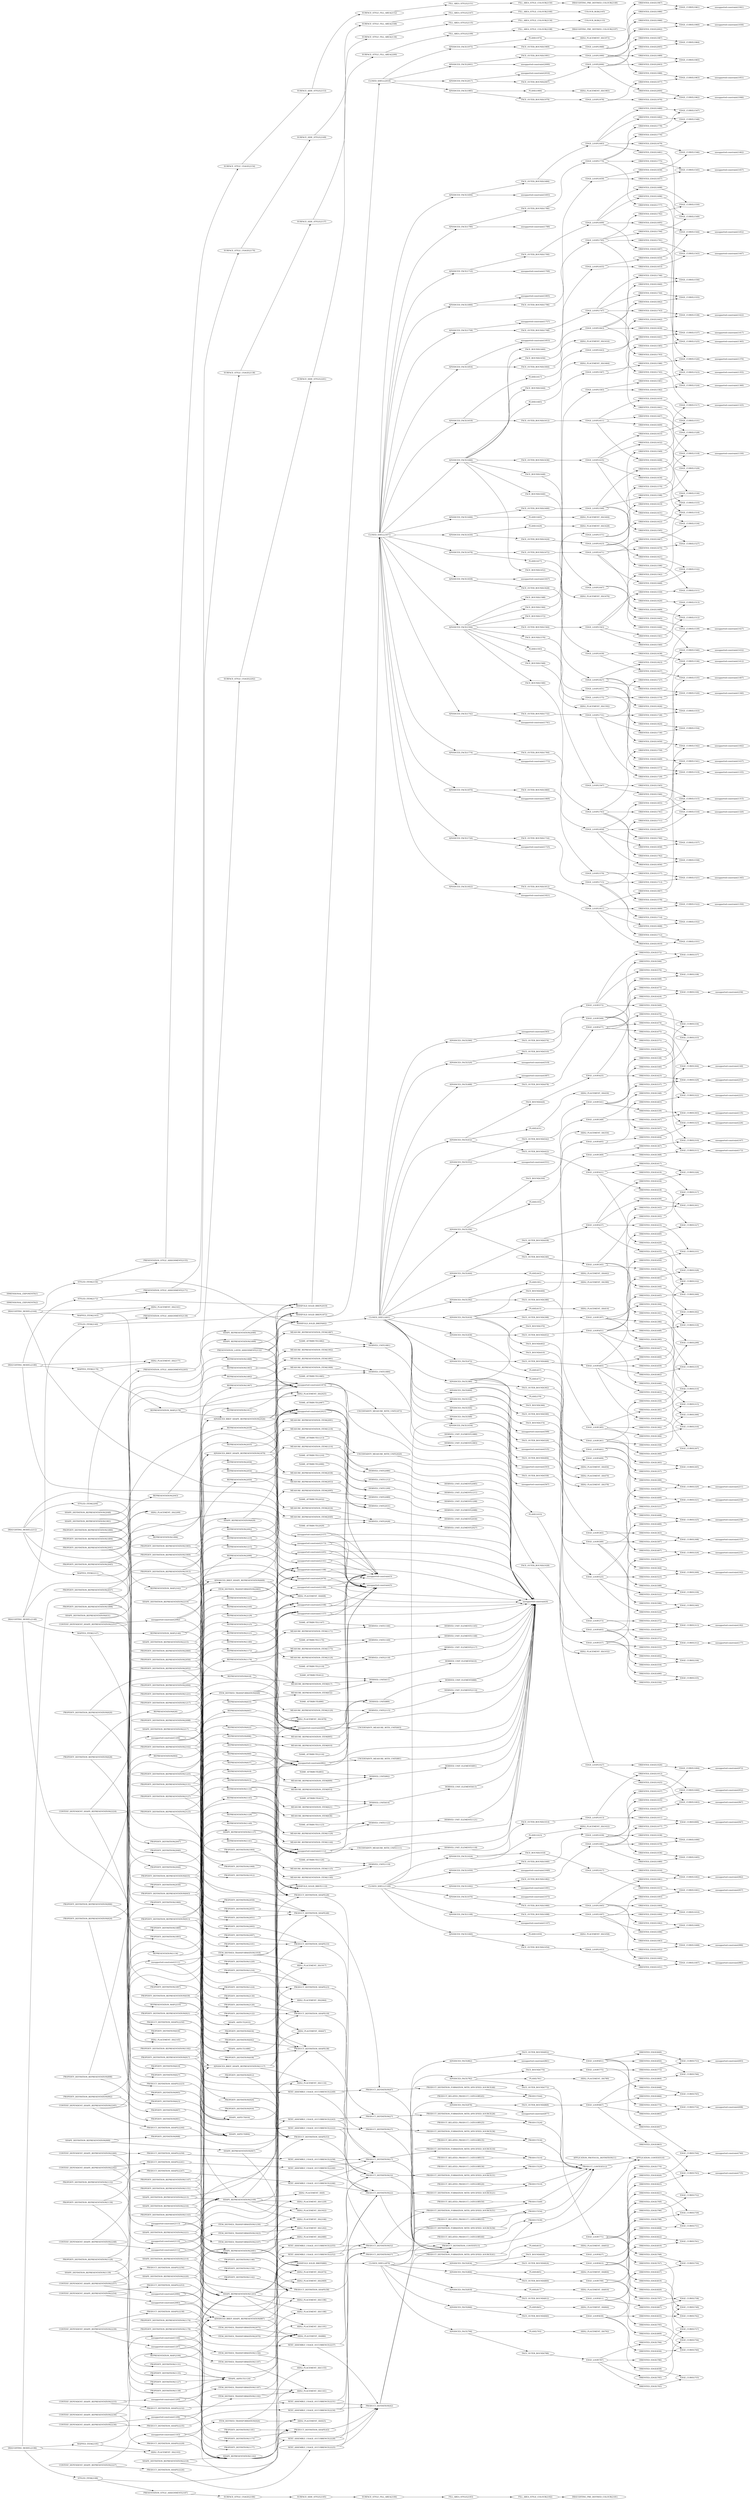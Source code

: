 digraph "/home/jeremiah/lisp/step-grapher/step-files/as1.stp" { rankdir="LR"
nodesep=0.4
overlap=false
splines=true
426 [label="FACE_BOUND(426)" tooltip="#426=FACE_BOUND('#426',#425,.T.)"];
426 -> 425;
1792 [label="ORIENTED_EDGE(1792)" tooltip="#1792=ORIENTED_EDGE('#1792',*,*,#1550,.F.)"];
1792 -> 1550;
2058 [label="REPRESENTATION(2058)" tooltip="#2058=REPRESENTATION('centroid',(#2057),#2021)"];
2058 -> 2021;
1173 [label="PROPERTY_DEFINITION(1173)" tooltip="#1173=PROPERTY_DEFINITION('geometric_validation_property', 'volume of shape rep #1162 - nut-bolt-assembly',#43)"];
1173 -> 43;
833 [label="PLANE(833)" tooltip="#833=PLANE('#833',#832)"];
833 -> 832;
1629 [label="PLANE(1629)" tooltip="#1629=PLANE('#1629',#1628)"];
1629 -> 1628;
1666 [label="ADVANCED_FACE(1666)" tooltip="#1666=ADVANCED_FACE('#1666',(#1636,#1640,#1644,#1648,#1652,#1656,#1660), #1665,.T.)"];
1666 -> 1636;
1666 -> 1640;
1666 -> 1644;
1666 -> 1648;
1666 -> 1652;
1666 -> 1656;
1666 -> 1660;
1666 -> 1665;
1134 [label="REPRESENTATION(1134)" tooltip="#1134=REPRESENTATION('centroid',(#1133),#1112)"];
1134 -> 1112;
623 [label="PROPERTY_DEFINITION(623)" tooltip="#623=PROPERTY_DEFINITION('geometric_validation_property','area of #602', #616)"];
623 -> 616;
1122 [label="DERIVED_UNIT(1122)" tooltip="#1122=DERIVED_UNIT((#1121))"];
1122 -> 1121;
990 [label="unsupported-constraint(990)" tooltip="#990=(BOUNDED_CURVE()B_SPLINE_CURVE(3,(#986,#987,#988,#989), .UNSPECIFIED.,.F.,.F.)B_SPLINE_CURVE_WITH_KNOTS((4,4),(0.0,0.5), .UNSPECIFIED.)CURVE()GEOMETRIC_REPRESENTATION_ITEM() RATIONAL_B_SPLINE_CURVE((1.0,0.33333333333,0.33333333333,1.0)) REPRESENTATION_ITEM('#990'))"];
346 [label="FACE_OUTER_BOUND(346)" tooltip="#346=FACE_OUTER_BOUND('#346',#345,.T.)"];
346 -> 345;
823 [label="EDGE_LOOP(823)" tooltip="#823=EDGE_LOOP('#823',(#819,#820,#821,#822))"];
823 -> 819;
823 -> 820;
823 -> 821;
823 -> 822;
761 [label="EDGE_CURVE(761)" tooltip="#761=EDGE_CURVE('#761',#668,#666,#726,.T.)"];
615 [label="NAME_ATTRIBUTE(615)" tooltip="#615=NAME_ATTRIBUTE('SQUARE MILLIMETRE',#614)"];
615 -> 614;
806 [label="ADVANCED_FACE(806)" tooltip="#806=ADVANCED_FACE('#806',(#800),#805,.T.)"];
806 -> 800;
806 -> 805;
521 [label="ORIENTED_EDGE(521)" tooltip="#521=ORIENTED_EDGE('#521',*,*,#321,.F.)"];
521 -> 321;
1622 [label="ORIENTED_EDGE(1622)" tooltip="#1622=ORIENTED_EDGE('#1622',*,*,#1533,.T.)"];
1622 -> 1533;
551 [label="unsupported-constraint(551)" tooltip="#551=(BOUNDED_SURFACE()B_SPLINE_SURFACE(1,3,((#543,#544,#545,#546),(#547 ,#548,#549,#550)),.UNSPECIFIED.,.F.,.F.,.F.)B_SPLINE_SURFACE_WITH_KNOTS( (2,2),(4,4),(0.00099800399,0.99900199601),(0.0,0.5),.UNSPECIFIED.) GEOMETRIC_REPRESENTATION_ITEM()RATIONAL_B_SPLINE_SURFACE(((1.0, 0.33333333333,0.33333333333,1.0),(1.0,0.33333333333,0.33333333333,1.0))) REPRESENTATION_ITEM('#551')SURFACE())"];
2037 [label="PROPERTY_DEFINITION_REPRESENTATION(2037)" tooltip="#2037=PROPERTY_DEFINITION_REPRESENTATION(#2036,#2035)"];
2037 -> 2036;
2037 -> 2035;
1519 [label="EDGE_CURVE(1519)" tooltip="#1519=EDGE_CURVE('#1519',#1248,#1250,#1335,.T.)"];
1519 -> 1335;
812 [label="FACE_OUTER_BOUND(812)" tooltip="#812=FACE_OUTER_BOUND('#812',#811,.T.)"];
812 -> 811;
1202 [label="AXIS2_PLACEMENT_3D(1202)" tooltip="#1202=AXIS2_PLACEMENT_3D('#1202',#1199,#1201,#1200)"];
46 [label="PRODUCT_DEFINITION_FORMATION_WITH_SPECIFIED_SOURCE(46)" tooltip="#46=PRODUCT_DEFINITION_FORMATION_WITH_SPECIFIED_SOURCE('1', 'Initial Version',#44,.NOT_KNOWN.)"];
46 -> 44;
43 [label="PRODUCT_DEFINITION_SHAPE(43)" tooltip="#43=PRODUCT_DEFINITION_SHAPE('','',#42)"];
43 -> 42;
1655 [label="EDGE_LOOP(1655)" tooltip="#1655=EDGE_LOOP('#1655',(#1653,#1654))"];
1655 -> 1653;
1655 -> 1654;
632 [label="MEASURE_REPRESENTATION_ITEM(632)" tooltip="#632=MEASURE_REPRESENTATION_ITEM('volume measure', VOLUME_MEASURE(96858.91343205),#611)"];
632 -> 611;
740 [label="unsupported-constraint(740)" tooltip="#740=(BOUNDED_CURVE()B_SPLINE_CURVE(3,(#736,#737,#738,#739), .UNSPECIFIED.,.F.,.F.)B_SPLINE_CURVE_WITH_KNOTS((4,4),(0.0,0.5), .UNSPECIFIED.)CURVE()GEOMETRIC_REPRESENTATION_ITEM() RATIONAL_B_SPLINE_CURVE((1.0,0.33333333333,0.33333333333,1.0)) REPRESENTATION_ITEM('#740'))"];
2113 [label="unsupported-constraint(2113)" tooltip="#2113=(REPRESENTATION_RELATIONSHIP('#2113','MASTER : rod-assembly',#2081 ,#2109)REPRESENTATION_RELATIONSHIP_WITH_TRANSFORMATION(#2107) SHAPE_REPRESENTATION_RELATIONSHIP())"];
2113 -> 2081;
2113 -> 2109;
2113 -> 2107;
2126 [label="PROPERTY_DEFINITION(2126)" tooltip="#2126=PROPERTY_DEFINITION('geometric_validation_property', 'area of shape rep #2109 - MASTER',#18)"];
2126 -> 18;
647 [label="AXIS2_PLACEMENT_3D(647)" tooltip="#647=AXIS2_PLACEMENT_3D('#647',#644,#646,#645)"];
1658 [label="ORIENTED_EDGE(1658)" tooltip="#1658=ORIENTED_EDGE('#1658',*,*,#1546,.F.)"];
1658 -> 1546;
908 [label="PROPERTY_DEFINITION(908)" tooltip="#908=PROPERTY_DEFINITION('','Shape for Validation Properties',#894)"];
908 -> 894;
1036 [label="ORIENTED_EDGE(1036)" tooltip="#1036=ORIENTED_EDGE('#1036',*,*,#1005,.T.)"];
1036 -> 1005;
1340 [label="unsupported-constraint(1340)" tooltip="#1340=(BOUNDED_CURVE()B_SPLINE_CURVE(3,(#1336,#1337,#1338,#1339), .UNSPECIFIED.,.F.,.F.)B_SPLINE_CURVE_WITH_KNOTS((4,4),(0.0,0.5), .UNSPECIFIED.)CURVE()GEOMETRIC_REPRESENTATION_ITEM() RATIONAL_B_SPLINE_CURVE((1.0,0.33333333333,0.33333333333,1.0)) REPRESENTATION_ITEM('#1340'))"];
1896 [label="REPRESENTATION(1896)" tooltip="#1896=REPRESENTATION('centroid',(#1895),#1874)"];
1896 -> 1874;
901 [label="PROPERTY_DEFINITION(901)" tooltip="#901=PROPERTY_DEFINITION('geometric_validation_property','area of #880', #894)"];
901 -> 894;
37 [label="PRODUCT_DEFINITION(37)" tooltip="#37=PRODUCT_DEFINITION('CAx-L-Bracket','Design Definition',#36,#13)"];
37 -> 36;
37 -> 13;
2060 [label="PROPERTY_DEFINITION_REPRESENTATION(2060)" tooltip="#2060=PROPERTY_DEFINITION_REPRESENTATION(#2059,#2058)"];
2060 -> 2059;
2060 -> 2058;
915 [label="REPRESENTATION(915)" tooltip="#915=REPRESENTATION('surface area',(#914),#882)"];
915 -> 914;
915 -> 882;
957 [label="unsupported-constraint(957)" tooltip="#957=(BOUNDED_CURVE()B_SPLINE_CURVE(3,(#953,#954,#955,#956), .UNSPECIFIED.,.F.,.F.)B_SPLINE_CURVE_WITH_KNOTS((4,4),(0.0,0.5), .UNSPECIFIED.)CURVE()GEOMETRIC_REPRESENTATION_ITEM() RATIONAL_B_SPLINE_CURVE((1.0,0.33333333333,0.33333333333,1.0)) REPRESENTATION_ITEM('#957'))"];
24 [label="PRODUCT(24)" tooltip="#24=PRODUCT('plate','plate','Base Plate',(#12))"];
24 -> 12;
236 [label="unsupported-constraint(236)" tooltip="#236=(BOUNDED_CURVE()B_SPLINE_CURVE(3,(#232,#233,#234,#235), .UNSPECIFIED.,.F.,.F.)B_SPLINE_CURVE_WITH_KNOTS((4,4),(0.0,0.5), .UNSPECIFIED.)CURVE()GEOMETRIC_REPRESENTATION_ITEM() RATIONAL_B_SPLINE_CURVE((1.0,0.33333333333,0.33333333333,1.0)) REPRESENTATION_ITEM('#236'))"];
1518 [label="EDGE_CURVE(1518)" tooltip="#1518=EDGE_CURVE('#1518',#1246,#1244,#1330,.T.)"];
1518 -> 1330;
766 [label="EDGE_CURVE(766)" tooltip="#766=EDGE_CURVE('#766',#658,#672,#748,.T.)"];
846 [label="ADVANCED_FACE(846)" tooltip="#846=ADVANCED_FACE('#846',(#840),#845,.T.)"];
846 -> 840;
846 -> 845;
999 [label="EDGE_CURVE(999)" tooltip="#999=EDGE_CURVE('#999',#928,#930,#947,.T.)"];
999 -> 947;
1130 [label="REPRESENTATION(1130)" tooltip="#1130=REPRESENTATION('surface area',(#1129),#1112)"];
1130 -> 1129;
1130 -> 1112;
862 [label="ADVANCED_FACE(862)" tooltip="#862=ADVANCED_FACE('#862',(#852),#861,.T.)"];
862 -> 852;
862 -> 861;
327 [label="EDGE_CURVE(327)" tooltip="#327=EDGE_CURVE('#327',#92,#108,#244,.T.)"];
1728 [label="ORIENTED_EDGE(1728)" tooltip="#1728=ORIENTED_EDGE('#1728',*,*,#1553,.T.)"];
1728 -> 1553;
1597 [label="ORIENTED_EDGE(1597)" tooltip="#1597=ORIENTED_EDGE('#1597',*,*,#1528,.F.)"];
1597 -> 1528;
431 [label="PLANE(431)" tooltip="#431=PLANE('#431',#430)"];
431 -> 430;
464 [label="ORIENTED_EDGE(464)" tooltip="#464=ORIENTED_EDGE('#464',*,*,#307,.F.)"];
464 -> 307;
1096 [label="ORIENTED_EDGE(1096)" tooltip="#1096=ORIENTED_EDGE('#1096',*,*,#1009,.F.)"];
1096 -> 1009;
172 [label="unsupported-constraint(172)" tooltip="#172=(BOUNDED_CURVE()B_SPLINE_CURVE(3,(#168,#169,#170,#171), .UNSPECIFIED.,.F.,.F.)B_SPLINE_CURVE_WITH_KNOTS((4,4),(0.0,0.5), .UNSPECIFIED.)CURVE()GEOMETRIC_REPRESENTATION_ITEM() RATIONAL_B_SPLINE_CURVE((1.0,0.33333333333,0.33333333333,1.0)) REPRESENTATION_ITEM('#172'))"];
807 [label="ORIENTED_EDGE(807)" tooltip="#807=ORIENTED_EDGE('#807',*,*,#758,.T.)"];
807 -> 758;
1652 [label="FACE_BOUND(1652)" tooltip="#1652=FACE_BOUND('#1652',#1651,.T.)"];
1652 -> 1651;
2085 [label="DERIVED_UNIT_ELEMENT(2085)" tooltip="#2085=DERIVED_UNIT_ELEMENT(#4,3.0)"];
2085 -> 4;
473 [label="ORIENTED_EDGE(473)" tooltip="#473=ORIENTED_EDGE('#473',*,*,#330,.F.)"];
473 -> 330;
1098 [label="FACE_OUTER_BOUND(1098)" tooltip="#1098=FACE_OUTER_BOUND('#1098',#1097,.T.)"];
1098 -> 1097;
311 [label="EDGE_CURVE(311)" tooltip="#311=EDGE_CURVE('#311',#82,#80,#172,.T.)"];
311 -> 172;
1526 [label="EDGE_CURVE(1526)" tooltip="#1526=EDGE_CURVE('#1526',#1262,#1260,#1370,.T.)"];
1526 -> 1370;
2084 [label="unsupported-constraint(2084)" tooltip="#2084=(REPRESENTATION_RELATIONSHIP('#2084','rod-assembly : nut',#887, #2081)REPRESENTATION_RELATIONSHIP_WITH_TRANSFORMATION(#2075) SHAPE_REPRESENTATION_RELATIONSHIP())"];
2084 -> 887;
2084 -> 2081;
2084 -> 2075;
1679 [label="ORIENTED_EDGE(1679)" tooltip="#1679=ORIENTED_EDGE('#1679',*,*,#1546,.T.)"];
1679 -> 1546;
1571 [label="EDGE_LOOP(1571)" tooltip="#1571=EDGE_LOOP('#1571',(#1569,#1570))"];
1571 -> 1569;
1571 -> 1570;
921 [label="PROPERTY_DEFINITION_REPRESENTATION(921)" tooltip="#921=PROPERTY_DEFINITION_REPRESENTATION(#920,#919)"];
921 -> 920;
921 -> 919;
1714 [label="ORIENTED_EDGE(1714)" tooltip="#1714=ORIENTED_EDGE('#1714',*,*,#1552,.T.)"];
1714 -> 1552;
2249 [label="NEXT_ASSEMBLY_USAGE_OCCURRENCE(2249)" tooltip="#2249=NEXT_ASSEMBLY_USAGE_OCCURRENCE('rod_1','','rod_1',#32,#47,'rod_1') "];
2249 -> 32;
2249 -> 47;
39 [label="PRODUCT(39)" tooltip="#39=PRODUCT('nut-bolt-assembly','nut-bolt assembly', 'a Nut and a Bolt together',(#12))"];
39 -> 12;
2189 [label="unsupported-constraint(2189)" tooltip="#2189=(GEOMETRIC_REPRESENTATION_CONTEXT(3)GLOBAL_UNIT_ASSIGNED_CONTEXT(( #4,#5,#3))REPRESENTATION_CONTEXT('Presentation Context for nut','3D'))"];
2189 -> 4;
2189 -> 5;
2189 -> 3;
2172 [label="STYLED_ITEM(2172)" tooltip="#2172=STYLED_ITEM('',(#2171),#2019)"];
2172 -> 2171;
2172 -> 2019;
1008 [label="EDGE_CURVE(1008)" tooltip="#1008=EDGE_CURVE('#1008',#942,#940,#990,.T.)"];
1008 -> 990;
1746 [label="ORIENTED_EDGE(1746)" tooltip="#1746=ORIENTED_EDGE('#1746',*,*,#1556,.T.)"];
1746 -> 1556;
1974 [label="PLANE(1974)" tooltip="#1974=PLANE('#1974',#1973)"];
1974 -> 1973;
347 [label="ORIENTED_EDGE(347)" tooltip="#347=ORIENTED_EDGE('#347',*,*,#303,.T.)"];
347 -> 303;
48 [label="PRODUCT_DEFINITION_SHAPE(48)" tooltip="#48=PRODUCT_DEFINITION_SHAPE('','',#47)"];
48 -> 47;
417 [label="ORIENTED_EDGE(417)" tooltip="#417=ORIENTED_EDGE('#417',*,*,#326,.F.)"];
417 -> 326;
1632 [label="ORIENTED_EDGE(1632)" tooltip="#1632=ORIENTED_EDGE('#1632',*,*,#1529,.F.)"];
1632 -> 1529;
25 [label="PRODUCT_RELATED_PRODUCT_CATEGORY(25)" tooltip="#25=PRODUCT_RELATED_PRODUCT_CATEGORY('part','',(#24))"];
25 -> 24;
1885 [label="NAME_ATTRIBUTE(1885)" tooltip="#1885=NAME_ATTRIBUTE('SQUARE MILLIMETRE',#1884)"];
1885 -> 1884;
1145 [label="REPRESENTATION(1145)" tooltip="#1145=REPRESENTATION('surface area',(#1144),#1112)"];
1145 -> 1144;
1145 -> 1112;
1774 [label="ADVANCED_FACE(1774)" tooltip="#1774=ADVANCED_FACE('#1774',(#1764),#1773,.T.)"];
1774 -> 1764;
1774 -> 1773;
1979 [label="FACE_OUTER_BOUND(1979)" tooltip="#1979=FACE_OUTER_BOUND('#1979',#1978,.T.)"];
1979 -> 1978;
2041 [label="PROPERTY_DEFINITION_REPRESENTATION(2041)" tooltip="#2041=PROPERTY_DEFINITION_REPRESENTATION(#2040,#2039)"];
2041 -> 2040;
2041 -> 2039;
45 [label="PRODUCT_RELATED_PRODUCT_CATEGORY(45)" tooltip="#45=PRODUCT_RELATED_PRODUCT_CATEGORY('part','',(#44))"];
45 -> 44;
2166 [label="FILL_AREA_STYLE_COLOUR(2166)" tooltip="#2166=FILL_AREA_STYLE_COLOUR('',#2165)"];
2166 -> 2165;
776 [label="FACE_BOUND(776)" tooltip="#776=FACE_BOUND('#776',#775,.T.)"];
776 -> 775;
1886 [label="SHAPE_ASPECT(1886)" tooltip="#1886=SHAPE_ASPECT('#1886','solid #1872',#28,.F.)"];
1886 -> 28;
849 [label="ORIENTED_EDGE(849)" tooltip="#849=ORIENTED_EDGE('#849',*,*,#753,.F.)"];
849 -> 753;
540 [label="ORIENTED_EDGE(540)" tooltip="#540=ORIENTED_EDGE('#540',*,*,#333,.F.)"];
540 -> 333;
1759 [label="ORIENTED_EDGE(1759)" tooltip="#1759=ORIENTED_EDGE('#1759',*,*,#1536,.T.)"];
1759 -> 1536;
366 [label="FACE_BOUND(366)" tooltip="#366=FACE_BOUND('#366',#365,.T.)"];
366 -> 365;
2004 [label="ORIENTED_EDGE(2004)" tooltip="#2004=ORIENTED_EDGE('#2004',*,*,#1962,.T.)"];
2004 -> 1962;
1040 [label="FACE_OUTER_BOUND(1040)" tooltip="#1040=FACE_OUTER_BOUND('#1040',#1039,.T.)"];
1040 -> 1039;
1660 [label="FACE_BOUND(1660)" tooltip="#1660=FACE_BOUND('#1660',#1659,.T.)"];
1660 -> 1659;
888 [label="DERIVED_UNIT_ELEMENT(888)" tooltip="#888=DERIVED_UNIT_ELEMENT(#4,3.0)"];
888 -> 4;
1880 [label="DERIVED_UNIT_ELEMENT(1880)" tooltip="#1880=DERIVED_UNIT_ELEMENT(#4,3.0)"];
1880 -> 4;
1917 [label="AXIS2_PLACEMENT_3D(1917)" tooltip="#1917=AXIS2_PLACEMENT_3D('#1917',#1914,#1916,#1915)"];
1887 [label="MEASURE_REPRESENTATION_ITEM(1887)" tooltip="#1887=MEASURE_REPRESENTATION_ITEM('volume measure', VOLUME_MEASURE(530576.74029351),#1881)"];
1887 -> 1881;
1654 [label="ORIENTED_EDGE(1654)" tooltip="#1654=ORIENTED_EDGE('#1654',*,*,#1544,.F.)"];
1654 -> 1544;
519 [label="unsupported-constraint(519)" tooltip="#519=(BOUNDED_SURFACE()B_SPLINE_SURFACE(1,3,((#511,#512,#513,#514),(#515 ,#516,#517,#518)),.UNSPECIFIED.,.F.,.F.,.F.)B_SPLINE_SURFACE_WITH_KNOTS( (2,2),(4,4),(0.00099800399,0.99900199601),(0.0,0.5),.UNSPECIFIED.) GEOMETRIC_REPRESENTATION_ITEM()RATIONAL_B_SPLINE_SURFACE(((1.0, 0.33333333333,0.33333333333,1.0),(1.0,0.33333333333,0.33333333333,1.0))) REPRESENTATION_ITEM('#519')SURFACE())"];
1779 [label="EDGE_LOOP(1779)" tooltip="#1779=EDGE_LOOP('#1779',(#1775,#1776,#1777,#1778))"];
1779 -> 1775;
1779 -> 1776;
1779 -> 1777;
1779 -> 1778;
1422 [label="unsupported-constraint(1422)" tooltip="#1422=(BOUNDED_CURVE()B_SPLINE_CURVE(3,(#1418,#1419,#1420,#1421), .UNSPECIFIED.,.F.,.F.)B_SPLINE_CURVE_WITH_KNOTS((4,4),(0.0,0.5), .UNSPECIFIED.)CURVE()GEOMETRIC_REPRESENTATION_ITEM() RATIONAL_B_SPLINE_CURVE((1.0,0.33333333333,0.33333333333,1.0)) REPRESENTATION_ITEM('#1422'))"];
339 [label="EDGE_CURVE(339)" tooltip="#339=EDGE_CURVE('#339',#98,#76,#294,.T.)"];
1890 [label="PROPERTY_DEFINITION_REPRESENTATION(1890)" tooltip="#1890=PROPERTY_DEFINITION_REPRESENTATION(#1889,#1888)"];
1890 -> 1889;
1890 -> 1888;
381 [label="ORIENTED_EDGE(381)" tooltip="#381=ORIENTED_EDGE('#381',*,*,#314,.F.)"];
381 -> 314;
590 [label="FACE_OUTER_BOUND(590)" tooltip="#590=FACE_OUTER_BOUND('#590',#589,.T.)"];
590 -> 589;
2065 [label="ITEM_DEFINED_TRANSFORMATION(2065)" tooltip="#2065=ITEM_DEFINED_TRANSFORMATION('#2064','rod-assembly : rod',#2025, #2064)"];
2065 -> 2025;
2065 -> 2064;
754 [label="EDGE_CURVE(754)" tooltip="#754=EDGE_CURVE('#754',#660,#658,#698,.T.)"];
754 -> 698;
1002 [label="EDGE_CURVE(1002)" tooltip="#1002=EDGE_CURVE('#1002',#934,#932,#962,.T.)"];
1002 -> 962;
628 [label="PROPERTY_DEFINITION_REPRESENTATION(628)" tooltip="#628=PROPERTY_DEFINITION_REPRESENTATION(#627,#626)"];
628 -> 627;
628 -> 626;
367 [label="ORIENTED_EDGE(367)" tooltip="#367=ORIENTED_EDGE('#367',*,*,#310,.T.)"];
367 -> 310;
1988 [label="ORIENTED_EDGE(1988)" tooltip="#1988=ORIENTED_EDGE('#1988',*,*,#1963,.T.)"];
1988 -> 1963;
1903 [label="REPRESENTATION(1903)" tooltip="#1903=REPRESENTATION('volume',(#1902),#1874)"];
1903 -> 1902;
1903 -> 1874;
2163 [label="MAPPED_ITEM(2163)" tooltip="#2163=MAPPED_ITEM('#2163',#2162,#2161)"];
2163 -> 2162;
2163 -> 2161;
355 [label="PLANE(355)" tooltip="#355=PLANE('#355',#354)"];
355 -> 354;
893 [label="NAME_ATTRIBUTE(893)" tooltip="#893=NAME_ATTRIBUTE('SQUARE MILLIMETRE',#892)"];
893 -> 892;
44 [label="PRODUCT(44)" tooltip="#44=PRODUCT('rod','rod','Rod for hanging things from',(#12))"];
44 -> 12;
1535 [label="EDGE_CURVE(1535)" tooltip="#1535=EDGE_CURVE('#1535',#1272,#1274,#1407,.T.)"];
1535 -> 1407;
827 [label="EDGE_LOOP(827)" tooltip="#827=EDGE_LOOP('#827',(#825,#826))"];
827 -> 825;
827 -> 826;
637 [label="REPRESENTATION(637)" tooltip="#637=REPRESENTATION('surface area',(#636),#604)"];
637 -> 636;
637 -> 604;
445 [label="ORIENTED_EDGE(445)" tooltip="#445=ORIENTED_EDGE('#445',*,*,#300,.T.)"];
445 -> 300;
557 [label="EDGE_LOOP(557)" tooltip="#557=EDGE_LOOP('#557',(#553,#554,#555,#556))"];
557 -> 553;
557 -> 554;
557 -> 555;
557 -> 556;
798 [label="ORIENTED_EDGE(798)" tooltip="#798=ORIENTED_EDGE('#798',*,*,#759,.T.)"];
798 -> 759;
41 [label="PRODUCT_DEFINITION_FORMATION_WITH_SPECIFIED_SOURCE(41)" tooltip="#41=PRODUCT_DEFINITION_FORMATION_WITH_SPECIFIED_SOURCE('1', 'Initial Version',#39,.NOT_KNOWN.)"];
41 -> 39;
618 [label="REPRESENTATION(618)" tooltip="#618=REPRESENTATION('volume',(#617),#604)"];
618 -> 617;
618 -> 604;
362 [label="FACE_OUTER_BOUND(362)" tooltip="#362=FACE_OUTER_BOUND('#362',#361,.T.)"];
362 -> 361;
2148 [label="DRAUGHTING_MODEL(2148)" tooltip="#2148=DRAUGHTING_MODEL('#2148',(#2140,#2145,#2147),#2141)"];
2148 -> 2140;
2148 -> 2145;
2148 -> 2147;
2148 -> 2141;
2081 [label="SHAPE_REPRESENTATION(2081)" tooltip="#2081=SHAPE_REPRESENTATION('#2081',(#2080,#2064,#2069,#2074),#2076)"];
2081 -> 2080;
2081 -> 2064;
2081 -> 2069;
2081 -> 2074;
2081 -> 2076;
2196 [label="DRAUGHTING_MODEL(2196)" tooltip="#2196=DRAUGHTING_MODEL('#2196',(#2188,#2193,#2195),#2189)"];
2196 -> 2188;
2196 -> 2193;
2196 -> 2195;
2196 -> 2189;
1747 [label="EDGE_LOOP(1747)" tooltip="#1747=EDGE_LOOP('#1747',(#1743,#1744,#1745,#1746))"];
1747 -> 1743;
1747 -> 1744;
1747 -> 1745;
1747 -> 1746;
10 [label="APPLICATION_CONTEXT(10)" tooltip="#10=APPLICATION_CONTEXT( 'Core Data for Automotive Mechanical Design Process')"];
1978 [label="EDGE_LOOP(1978)" tooltip="#1978=EDGE_LOOP('#1978',(#1976,#1977))"];
1978 -> 1976;
1978 -> 1977;
1174 [label="PROPERTY_DEFINITION_REPRESENTATION(1174)" tooltip="#1174=PROPERTY_DEFINITION_REPRESENTATION(#1173,#1172)"];
1174 -> 1173;
1174 -> 1172;
773 [label="ORIENTED_EDGE(773)" tooltip="#773=ORIENTED_EDGE('#773',*,*,#753,.T.)"];
773 -> 753;
1656 [label="FACE_BOUND(1656)" tooltip="#1656=FACE_BOUND('#1656',#1655,.T.)"];
1656 -> 1655;
1142 [label="PROPERTY_DEFINITION(1142)" tooltip="#1142=PROPERTY_DEFINITION('geometric_validation_property', 'volume of shape rep #1117 - bolt',#58)"];
1142 -> 58;
489 [label="ORIENTED_EDGE(489)" tooltip="#489=ORIENTED_EDGE('#489',*,*,#325,.F.)"];
489 -> 325;
826 [label="ORIENTED_EDGE(826)" tooltip="#826=ORIENTED_EDGE('#826',*,*,#764,.F.)"];
826 -> 764;
571 [label="ORIENTED_EDGE(571)" tooltip="#571=ORIENTED_EDGE('#571',*,*,#310,.F.)"];
571 -> 310;
31 [label="PRODUCT_DEFINITION_FORMATION_WITH_SPECIFIED_SOURCE(31)" tooltip="#31=PRODUCT_DEFINITION_FORMATION_WITH_SPECIFIED_SOURCE('1', 'Initial Version',#29,.NOT_KNOWN.)"];
31 -> 29;
2075 [label="ITEM_DEFINED_TRANSFORMATION(2075)" tooltip="#2075=ITEM_DEFINED_TRANSFORMATION('#2074','rod-assembly : nut',#886, #2074)"];
2075 -> 886;
2075 -> 2074;
3 [label="unsupported-constraint(3)" tooltip="#3=(NAMED_UNIT(*)SI_UNIT($,.STERADIAN.)SOLID_ANGLE_UNIT())"];
1065 [label="EDGE_LOOP(1065)" tooltip="#1065=EDGE_LOOP('#1065',(#1061,#1062,#1063,#1064))"];
1065 -> 1061;
1065 -> 1062;
1065 -> 1063;
1065 -> 1064;
1539 [label="EDGE_CURVE(1539)" tooltip="#1539=EDGE_CURVE('#1539',#1280,#1282,#1427,.T.)"];
1539 -> 1427;
767 [label="ORIENTED_EDGE(767)" tooltip="#767=ORIENTED_EDGE('#767',*,*,#749,.F.)"];
767 -> 749;
782 [label="ADVANCED_FACE(782)" tooltip="#782=ADVANCED_FACE('#782',(#772,#776),#781,.T.)"];
782 -> 772;
782 -> 776;
782 -> 781;
1162 [label="SHAPE_REPRESENTATION(1162)" tooltip="#1162=SHAPE_REPRESENTATION('#1162',(#1161,#925,#1155),#1157)"];
1162 -> 1161;
1162 -> 925;
1162 -> 1155;
1162 -> 1157;
1609 [label="ORIENTED_EDGE(1609)" tooltip="#1609=ORIENTED_EDGE('#1609',*,*,#1530,.F.)"];
1609 -> 1530;
2034 [label="MEASURE_REPRESENTATION_ITEM(2034)" tooltip="#2034=MEASURE_REPRESENTATION_ITEM('volume measure', VOLUME_MEASURE(15705.43283848),#2028)"];
2034 -> 2028;
768 [label="ORIENTED_EDGE(768)" tooltip="#768=ORIENTED_EDGE('#768',*,*,#750,.F.)"];
768 -> 750;
304 [label="EDGE_CURVE(304)" tooltip="#304=EDGE_CURVE('#304',#70,#68,#140,.T.)"];
304 -> 140;
1561 [label="ORIENTED_EDGE(1561)" tooltip="#1561=ORIENTED_EDGE('#1561',*,*,#1513,.F.)"];
1561 -> 1513;
2096 [label="REPRESENTATION(2096)" tooltip="#2096=REPRESENTATION('surface area',(#2095),#2076)"];
2096 -> 2095;
2096 -> 2076;
1039 [label="EDGE_LOOP(1039)" tooltip="#1039=EDGE_LOOP('#1039',(#1035,#1036,#1037,#1038))"];
1039 -> 1035;
1039 -> 1036;
1039 -> 1037;
1039 -> 1038;
1155 [label="AXIS2_PLACEMENT_3D(1155)" tooltip="#1155=AXIS2_PLACEMENT_3D('#1155',#1152,#1154,#1153)"];
437 [label="EDGE_LOOP(437)" tooltip="#437=EDGE_LOOP('#437',(#433,#434,#435,#436))"];
437 -> 433;
437 -> 434;
437 -> 435;
437 -> 436;
1350 [label="unsupported-constraint(1350)" tooltip="#1350=(BOUNDED_CURVE()B_SPLINE_CURVE(3,(#1346,#1347,#1348,#1349), .UNSPECIFIED.,.F.,.F.)B_SPLINE_CURVE_WITH_KNOTS((4,4),(0.0,0.5), .UNSPECIFIED.)CURVE()GEOMETRIC_REPRESENTATION_ITEM() RATIONAL_B_SPLINE_CURVE((1.0,0.33333333333,0.33333333333,1.0)) REPRESENTATION_ITEM('#1350'))"];
1678 [label="ADVANCED_FACE(1678)" tooltip="#1678=ADVANCED_FACE('#1678',(#1672),#1677,.T.)"];
1678 -> 1672;
1678 -> 1677;
895 [label="MEASURE_REPRESENTATION_ITEM(895)" tooltip="#895=MEASURE_REPRESENTATION_ITEM('volume measure', VOLUME_MEASURE(664.41850742),#889)"];
895 -> 889;
13 [label="PRODUCT_DEFINITION_CONTEXT(13)" tooltip="#13=PRODUCT_DEFINITION_CONTEXT('part definition',#10,'design')"];
13 -> 10;
1712 [label="ORIENTED_EDGE(1712)" tooltip="#1712=ORIENTED_EDGE('#1712',*,*,#1551,.T.)"];
1712 -> 1551;
836 [label="ORIENTED_EDGE(836)" tooltip="#836=ORIENTED_EDGE('#836',*,*,#760,.T.)"];
836 -> 760;
2198 [label="FILL_AREA_STYLE_COLOUR(2198)" tooltip="#2198=FILL_AREA_STYLE_COLOUR('',#2197)"];
2198 -> 2197;
1125 [label="MEASURE_REPRESENTATION_ITEM(1125)" tooltip="#1125=MEASURE_REPRESENTATION_ITEM('volume measure', VOLUME_MEASURE(3200.01035776),#1119)"];
1125 -> 1119;
2036 [label="PROPERTY_DEFINITION(2036)" tooltip="#2036=PROPERTY_DEFINITION('geometric_validation_property', 'volume of #2019',#2033)"];
2036 -> 2033;
554 [label="ORIENTED_EDGE(554)" tooltip="#554=ORIENTED_EDGE('#554',*,*,#336,.F.)"];
554 -> 336;
1631 [label="ORIENTED_EDGE(1631)" tooltip="#1631=ORIENTED_EDGE('#1631',*,*,#1534,.F.)"];
1631 -> 1534;
1906 [label="MEASURE_REPRESENTATION_ITEM(1906)" tooltip="#1906=MEASURE_REPRESENTATION_ITEM('surface area measure', AREA_MEASURE(70027.88197347),#1884)"];
1906 -> 1884;
50 [label="PRODUCT_RELATED_PRODUCT_CATEGORY(50)" tooltip="#50=PRODUCT_RELATED_PRODUCT_CATEGORY('part','',(#49))"];
50 -> 49;
1805 [label="unsupported-constraint(1805)" tooltip="#1805=(BOUNDED_SURFACE()B_SPLINE_SURFACE(1,3,((#1797,#1798,#1799,#1800), (#1801,#1802,#1803,#1804)),.UNSPECIFIED.,.F.,.F.,.F.) B_SPLINE_SURFACE_WITH_KNOTS((2,2),(4,4),(0.00099800399,0.99900199601),( 0.0,0.5),.UNSPECIFIED.)GEOMETRIC_REPRESENTATION_ITEM() RATIONAL_B_SPLINE_SURFACE(((1.0,0.33333333333,0.33333333333,1.0),(1.0, 0.33333333333,0.33333333333,1.0)))REPRESENTATION_ITEM('#1805')SURFACE()) "];
894 [label="SHAPE_ASPECT(894)" tooltip="#894=SHAPE_ASPECT('#894','solid #880',#53,.F.)"];
894 -> 53;
368 [label="ORIENTED_EDGE(368)" tooltip="#368=ORIENTED_EDGE('#368',*,*,#311,.T.)"];
368 -> 311;
47 [label="PRODUCT_DEFINITION(47)" tooltip="#47=PRODUCT_DEFINITION('CAx-Rod','Design Definition',#46,#13)"];
47 -> 46;
47 -> 13;
2080 [label="AXIS2_PLACEMENT_3D(2080)" tooltip="#2080=AXIS2_PLACEMENT_3D('#2080',#2077,#2079,#2078)"];
374 [label="FACE_BOUND(374)" tooltip="#374=FACE_BOUND('#374',#373,.T.)"];
374 -> 373;
570 [label="ORIENTED_EDGE(570)" tooltip="#570=ORIENTED_EDGE('#570',*,*,#338,.F.)"];
570 -> 338;
604 [label="unsupported-constraint(604)" tooltip="#604=(GEOMETRIC_REPRESENTATION_CONTEXT(3) GLOBAL_UNCERTAINTY_ASSIGNED_CONTEXT((#603))GLOBAL_UNIT_ASSIGNED_CONTEXT( (#4,#5,#3))REPRESENTATION_CONTEXT('l-bracket','3D'))"];
604 -> 603;
604 -> 4;
604 -> 5;
604 -> 3;
476 [label="ORIENTED_EDGE(476)" tooltip="#476=ORIENTED_EDGE('#476',*,*,#334,.T.)"];
476 -> 334;
1120 [label="NAME_ATTRIBUTE(1120)" tooltip="#1120=NAME_ATTRIBUTE('CUBIC MILLIMETRE',#1119)"];
1120 -> 1119;
1080 [label="ORIENTED_EDGE(1080)" tooltip="#1080=ORIENTED_EDGE('#1080',*,*,#1005,.F.)"];
1080 -> 1005;
1192 [label="ITEM_DEFINED_TRANSFORMATION(1192)" tooltip="#1192=ITEM_DEFINED_TRANSFORMATION('#1191', 'l-bracket-assembly : nut-bolt-assembly',#1161,#1191)"];
1192 -> 1161;
1192 -> 1191;
421 [label="EDGE_LOOP(421)" tooltip="#421=EDGE_LOOP('#421',(#417,#418,#419,#420))"];
421 -> 417;
421 -> 418;
421 -> 419;
421 -> 420;
1520 [label="EDGE_CURVE(1520)" tooltip="#1520=EDGE_CURVE('#1520',#1250,#1248,#1340,.T.)"];
1520 -> 1340;
1552 [label="EDGE_CURVE(1552)" tooltip="#1552=EDGE_CURVE('#1552',#1252,#1286,#1486,.T.)"];
1730 [label="ORIENTED_EDGE(1730)" tooltip="#1730=ORIENTED_EDGE('#1730',*,*,#1554,.T.)"];
1730 -> 1554;
1698 [label="ORIENTED_EDGE(1698)" tooltip="#1698=ORIENTED_EDGE('#1698',*,*,#1550,.T.)"];
1698 -> 1550;
2219 [label="SHAPE_DEFINITION_REPRESENTATION(2219)" tooltip="#2219=SHAPE_DEFINITION_REPRESENTATION(#48,#2026)"];
2219 -> 48;
2219 -> 2026;
317 [label="EDGE_CURVE(317)" tooltip="#317=EDGE_CURVE('#317',#92,#94,#198,.T.)"];
639 [label="PROPERTY_DEFINITION_REPRESENTATION(639)" tooltip="#639=PROPERTY_DEFINITION_REPRESENTATION(#638,#637)"];
639 -> 638;
639 -> 637;
573 [label="EDGE_LOOP(573)" tooltip="#573=EDGE_LOOP('#573',(#569,#570,#571,#572))"];
573 -> 569;
573 -> 570;
573 -> 571;
573 -> 572;
1789 [label="unsupported-constraint(1789)" tooltip="#1789=(BOUNDED_SURFACE()B_SPLINE_SURFACE(1,3,((#1781,#1782,#1783,#1784), (#1785,#1786,#1787,#1788)),.UNSPECIFIED.,.F.,.F.,.F.) B_SPLINE_SURFACE_WITH_KNOTS((2,2),(4,4),(0.00099800399,0.99900199601),( 0.0,0.5),.UNSPECIFIED.)GEOMETRIC_REPRESENTATION_ITEM() RATIONAL_B_SPLINE_SURFACE(((1.0,0.33333333333,0.33333333333,1.0),(1.0, 0.33333333333,0.33333333333,1.0)))REPRESENTATION_ITEM('#1789')SURFACE()) "];
2161 [label="AXIS2_PLACEMENT_3D(2161)" tooltip="#2161=AXIS2_PLACEMENT_3D('#2161',#2158,#2160,#2159)"];
608 [label="AXIS2_PLACEMENT_3D(608)" tooltip="#608=AXIS2_PLACEMENT_3D('#608',#605,#607,#606)"];
1824 [label="ORIENTED_EDGE(1824)" tooltip="#1824=ORIENTED_EDGE('#1824',*,*,#1554,.F.)"];
1824 -> 1554;
616 [label="SHAPE_ASPECT(616)" tooltip="#616=SHAPE_ASPECT('#616','solid #602',#38,.F.)"];
616 -> 38;
1220 [label="PROPERTY_DEFINITION(1220)" tooltip="#1220=PROPERTY_DEFINITION('geometric_validation_property', 'area of shape rep #1203 - l-bracket-assembly',#23)"];
1220 -> 23;
772 [label="FACE_OUTER_BOUND(772)" tooltip="#772=FACE_OUTER_BOUND('#772',#771,.T.)"];
772 -> 771;
1143 [label="PROPERTY_DEFINITION_REPRESENTATION(1143)" tooltip="#1143=PROPERTY_DEFINITION_REPRESENTATION(#1142,#1141)"];
1143 -> 1142;
1143 -> 1141;
1038 [label="ORIENTED_EDGE(1038)" tooltip="#1038=ORIENTED_EDGE('#1038',*,*,#1006,.T.)"];
1038 -> 1006;
1575 [label="EDGE_LOOP(1575)" tooltip="#1575=EDGE_LOOP('#1575',(#1573,#1574))"];
1575 -> 1573;
1575 -> 1574;
1595 [label="ORIENTED_EDGE(1595)" tooltip="#1595=ORIENTED_EDGE('#1595',*,*,#1527,.T.)"];
1595 -> 1527;
555 [label="ORIENTED_EDGE(555)" tooltip="#555=ORIENTED_EDGE('#555',*,*,#312,.F.)"];
555 -> 312;
2204 [label="STYLED_ITEM(2204)" tooltip="#2204=STYLED_ITEM('',(#2203),#1110)"];
2204 -> 2203;
2204 -> 1110;
1619 [label="ORIENTED_EDGE(1619)" tooltip="#1619=ORIENTED_EDGE('#1619',*,*,#1530,.T.)"];
1619 -> 1530;
1033 [label="PLANE(1033)" tooltip="#1033=PLANE('#1033',#1032)"];
1033 -> 1032;
2086 [label="DERIVED_UNIT(2086)" tooltip="#2086=DERIVED_UNIT((#2085))"];
2086 -> 2085;
1649 [label="ORIENTED_EDGE(1649)" tooltip="#1649=ORIENTED_EDGE('#1649',*,*,#1541,.F.)"];
1649 -> 1541;
585 [label="ORIENTED_EDGE(585)" tooltip="#585=ORIENTED_EDGE('#585',*,*,#320,.F.)"];
585 -> 320;
2246 [label="NEXT_ASSEMBLY_USAGE_OCCURRENCE(2246)" tooltip="#2246=NEXT_ASSEMBLY_USAGE_OCCURRENCE('l-bracket-assembly_2','', 'l-bracket-assembly_2',#17,#22,'l-bracket-assembly_2')"];
2246 -> 17;
2246 -> 22;
506 [label="ORIENTED_EDGE(506)" tooltip="#506=ORIENTED_EDGE('#506',*,*,#337,.T.)"];
506 -> 337;
493 [label="EDGE_LOOP(493)" tooltip="#493=EDGE_LOOP('#493',(#489,#490,#491,#492))"];
493 -> 489;
493 -> 490;
493 -> 491;
493 -> 492;
393 [label="ORIENTED_EDGE(393)" tooltip="#393=ORIENTED_EDGE('#393',*,*,#317,.F.)"];
393 -> 317;
1131 [label="PROPERTY_DEFINITION(1131)" tooltip="#1131=PROPERTY_DEFINITION('geometric_validation_property', 'area of #1110',#1124)"];
1131 -> 1124;
314 [label="EDGE_CURVE(314)" tooltip="#314=EDGE_CURVE('#314',#88,#90,#186,.T.)"];
1180 [label="REPRESENTATION(1180)" tooltip="#1180=REPRESENTATION('centroid',(#1179),#1157)"];
1180 -> 1157;
2051 [label="PROPERTY_DEFINITION(2051)" tooltip="#2051=PROPERTY_DEFINITION('geometric_validation_property', 'volume of shape rep #2026 - rod',#48)"];
2051 -> 48;
1793 [label="ORIENTED_EDGE(1793)" tooltip="#1793=ORIENTED_EDGE('#1793',*,*,#1524,.F.)"];
1793 -> 1524;
1642 [label="ORIENTED_EDGE(1642)" tooltip="#1642=ORIENTED_EDGE('#1642',*,*,#1538,.F.)"];
1642 -> 1538;
899 [label="MEASURE_REPRESENTATION_ITEM(899)" tooltip="#899=MEASURE_REPRESENTATION_ITEM('surface area measure', AREA_MEASURE(747.2435621),#892)"];
899 -> 892;
1000 [label="EDGE_CURVE(1000)" tooltip="#1000=EDGE_CURVE('#1000',#930,#928,#952,.T.)"];
1000 -> 952;
1540 [label="EDGE_CURVE(1540)" tooltip="#1540=EDGE_CURVE('#1540',#1282,#1280,#1432,.T.)"];
1540 -> 1432;
320 [label="EDGE_CURVE(320)" tooltip="#320=EDGE_CURVE('#320',#96,#98,#211,.T.)"];
320 -> 211;
1580 [label="FACE_BOUND(1580)" tooltip="#1580=FACE_BOUND('#1580',#1579,.T.)"];
1580 -> 1579;
2252 [label="NEXT_ASSEMBLY_USAGE_OCCURRENCE(2252)" tooltip="#2252=NEXT_ASSEMBLY_USAGE_OCCURRENCE('nut_7','','nut_7',#32,#52,'nut_7') "];
2252 -> 32;
2252 -> 52;
1827 [label="EDGE_LOOP(1827)" tooltip="#1827=EDGE_LOOP('#1827',(#1823,#1824,#1825,#1826))"];
1827 -> 1823;
1827 -> 1824;
1827 -> 1825;
1827 -> 1826;
539 [label="ORIENTED_EDGE(539)" tooltip="#539=ORIENTED_EDGE('#539',*,*,#303,.F.)"];
539 -> 303;
1012 [label="ORIENTED_EDGE(1012)" tooltip="#1012=ORIENTED_EDGE('#1012',*,*,#1000,.F.)"];
1012 -> 1000;
1558 [label="EDGE_CURVE(1558)" tooltip="#1558=EDGE_CURVE('#1558',#1240,#1274,#1510,.T.)"];
824 [label="FACE_OUTER_BOUND(824)" tooltip="#824=FACE_OUTER_BOUND('#824',#823,.T.)"];
824 -> 823;
1129 [label="MEASURE_REPRESENTATION_ITEM(1129)" tooltip="#1129=MEASURE_REPRESENTATION_ITEM('surface area measure', AREA_MEASURE(1562.82776244),#1122)"];
1129 -> 1122;
2223 [label="PRODUCT_DEFINITION_SHAPE(2223)" tooltip="#2223=PRODUCT_DEFINITION_SHAPE('l-bracket_1','',#2222)"];
2223 -> 2222;
866 [label="ORIENTED_EDGE(866)" tooltip="#866=ORIENTED_EDGE('#866',*,*,#765,.F.)"];
866 -> 765;
589 [label="EDGE_LOOP(589)" tooltip="#589=EDGE_LOOP('#589',(#585,#586,#587,#588))"];
589 -> 585;
589 -> 586;
589 -> 587;
589 -> 588;
821 [label="ORIENTED_EDGE(821)" tooltip="#821=ORIENTED_EDGE('#821',*,*,#759,.F.)"];
821 -> 759;
1975 [label="ADVANCED_FACE(1975)" tooltip="#1975=ADVANCED_FACE('#1975',(#1969),#1974,.T.)"];
1975 -> 1969;
1975 -> 1974;
1976 [label="ORIENTED_EDGE(1976)" tooltip="#1976=ORIENTED_EDGE('#1976',*,*,#1962,.F.)"];
1976 -> 1962;
1532 [label="EDGE_CURVE(1532)" tooltip="#1532=EDGE_CURVE('#1532',#1270,#1236,#1394,.T.)"];
1355 [label="unsupported-constraint(1355)" tooltip="#1355=(BOUNDED_CURVE()B_SPLINE_CURVE(3,(#1351,#1352,#1353,#1354), .UNSPECIFIED.,.F.,.F.)B_SPLINE_CURVE_WITH_KNOTS((4,4),(0.0,0.5), .UNSPECIFIED.)CURVE()GEOMETRIC_REPRESENTATION_ITEM() RATIONAL_B_SPLINE_CURVE((1.0,0.33333333333,0.33333333333,1.0)) REPRESENTATION_ITEM('#1355'))"];
478 [label="FACE_OUTER_BOUND(478)" tooltip="#478=FACE_OUTER_BOUND('#478',#477,.T.)"];
478 -> 477;
2087 [label="NAME_ATTRIBUTE(2087)" tooltip="#2087=NAME_ATTRIBUTE('CUBIC MILLIMETRE',#2086)"];
2087 -> 2086;
643 [label="PROPERTY_DEFINITION_REPRESENTATION(643)" tooltip="#643=PROPERTY_DEFINITION_REPRESENTATION(#642,#641)"];
643 -> 642;
643 -> 641;
1530 [label="EDGE_CURVE(1530)" tooltip="#1530=EDGE_CURVE('#1530',#1268,#1238,#1386,.T.)"];
361 [label="EDGE_LOOP(361)" tooltip="#361=EDGE_LOOP('#361',(#357,#358,#359,#360))"];
361 -> 357;
361 -> 358;
361 -> 359;
361 -> 360;
401 [label="EDGE_LOOP(401)" tooltip="#401=EDGE_LOOP('#401',(#399,#400))"];
401 -> 399;
401 -> 400;
305 [label="EDGE_CURVE(305)" tooltip="#305=EDGE_CURVE('#305',#72,#74,#144,.T.)"];
1574 [label="ORIENTED_EDGE(1574)" tooltip="#1574=ORIENTED_EDGE('#1574',*,*,#1520,.T.)"];
1574 -> 1520;
1062 [label="ORIENTED_EDGE(1062)" tooltip="#1062=ORIENTED_EDGE('#1062',*,*,#1009,.T.)"];
1062 -> 1009;
140 [label="unsupported-constraint(140)" tooltip="#140=(BOUNDED_CURVE()B_SPLINE_CURVE(3,(#136,#137,#138,#139), .UNSPECIFIED.,.F.,.F.)B_SPLINE_CURVE_WITH_KNOTS((4,4),(0.0,0.5), .UNSPECIFIED.)CURVE()GEOMETRIC_REPRESENTATION_ITEM() RATIONAL_B_SPLINE_CURVE((1.0,0.33333333333,0.33333333333,1.0)) REPRESENTATION_ITEM('#140'))"];
1909 [label="PROPERTY_DEFINITION_REPRESENTATION(1909)" tooltip="#1909=PROPERTY_DEFINITION_REPRESENTATION(#1908,#1907)"];
1909 -> 1908;
1909 -> 1907;
1905 [label="PROPERTY_DEFINITION_REPRESENTATION(1905)" tooltip="#1905=PROPERTY_DEFINITION_REPRESENTATION(#1904,#1903)"];
1905 -> 1904;
1905 -> 1903;
1742 [label="ADVANCED_FACE(1742)" tooltip="#1742=ADVANCED_FACE('#1742',(#1732),#1741,.T.)"];
1742 -> 1732;
1742 -> 1741;
819 [label="ORIENTED_EDGE(819)" tooltip="#819=ORIENTED_EDGE('#819',*,*,#762,.F.)"];
819 -> 762;
1711 [label="ORIENTED_EDGE(1711)" tooltip="#1711=ORIENTED_EDGE('#1711',*,*,#1542,.T.)"];
1711 -> 1542;
1761 [label="ORIENTED_EDGE(1761)" tooltip="#1761=ORIENTED_EDGE('#1761',*,*,#1515,.F.)"];
1761 -> 1515;
851 [label="EDGE_LOOP(851)" tooltip="#851=EDGE_LOOP('#851',(#847,#848,#849,#850))"];
851 -> 847;
851 -> 848;
851 -> 849;
851 -> 850;
1888 [label="REPRESENTATION(1888)" tooltip="#1888=REPRESENTATION('volume',(#1887),#1874)"];
1888 -> 1887;
1888 -> 1874;
1946 [label="unsupported-constraint(1946)" tooltip="#1946=(BOUNDED_CURVE()B_SPLINE_CURVE(3,(#1942,#1943,#1944,#1945), .UNSPECIFIED.,.F.,.F.)B_SPLINE_CURVE_WITH_KNOTS((4,4),(0.0,0.5), .UNSPECIFIED.)CURVE()GEOMETRIC_REPRESENTATION_ITEM() RATIONAL_B_SPLINE_CURVE((1.0,0.33333333333,0.33333333333,1.0)) REPRESENTATION_ITEM('#1946'))"];
1517 [label="EDGE_CURVE(1517)" tooltip="#1517=EDGE_CURVE('#1517',#1244,#1246,#1325,.T.)"];
1517 -> 1325;
363 [label="ORIENTED_EDGE(363)" tooltip="#363=ORIENTED_EDGE('#363',*,*,#308,.T.)"];
363 -> 308;
1164 [label="unsupported-constraint(1164)" tooltip="#1164=(REPRESENTATION_RELATIONSHIP('#1164','nut-bolt-assembly : bolt', #1117,#1162)REPRESENTATION_RELATIONSHIP_WITH_TRANSFORMATION(#1156) SHAPE_REPRESENTATION_RELATIONSHIP())"];
1164 -> 1117;
1164 -> 1162;
1164 -> 1156;
1137 [label="SHAPE_REPRESENTATION(1137)" tooltip="#1137=SHAPE_REPRESENTATION('',(#1110),#1112)"];
1137 -> 1110;
1137 -> 1112;
537 [label="ORIENTED_EDGE(537)" tooltip="#537=ORIENTED_EDGE('#537',*,*,#329,.F.)"];
537 -> 329;
2093 [label="PROPERTY_DEFINITION(2093)" tooltip="#2093=PROPERTY_DEFINITION('geometric_validation_property', 'volume of shape rep #2081 - rod-assembly',#33)"];
2093 -> 33;
1140 [label="MEASURE_REPRESENTATION_ITEM(1140)" tooltip="#1140=MEASURE_REPRESENTATION_ITEM('volume measure', VOLUME_MEASURE(3200.01035776),#1119)"];
1140 -> 1119;
434 [label="ORIENTED_EDGE(434)" tooltip="#434=ORIENTED_EDGE('#434',*,*,#326,.T.)"];
434 -> 326;
1018 [label="FACE_BOUND(1018)" tooltip="#1018=FACE_BOUND('#1018',#1017,.T.)"];
1018 -> 1017;
2112 [label="unsupported-constraint(2112)" tooltip="#2112=(REPRESENTATION_RELATIONSHIP('#2112','MASTER : l-bracket-assembly' ,#1203,#2109)REPRESENTATION_RELATIONSHIP_WITH_TRANSFORMATION(#1923) SHAPE_REPRESENTATION_RELATIONSHIP())"];
2112 -> 1203;
2112 -> 2109;
2112 -> 1923;
2210 [label="REPRESENTATION_MAP(2210)" tooltip="#2210=REPRESENTATION_MAP(#1116,#1117)"];
2210 -> 1116;
2210 -> 1117;
1007 [label="EDGE_CURVE(1007)" tooltip="#1007=EDGE_CURVE('#1007',#940,#942,#985,.T.)"];
1007 -> 985;
1596 [label="ORIENTED_EDGE(1596)" tooltip="#1596=ORIENTED_EDGE('#1596',*,*,#1511,.T.)"];
1596 -> 1511;
1611 [label="EDGE_LOOP(1611)" tooltip="#1611=EDGE_LOOP('#1611',(#1607,#1608,#1609,#1610))"];
1611 -> 1607;
1611 -> 1608;
1611 -> 1609;
1611 -> 1610;
1027 [label="EDGE_LOOP(1027)" tooltip="#1027=EDGE_LOOP('#1027',(#1025,#1026))"];
1027 -> 1025;
1027 -> 1026;
630 [label="PROPERTY_DEFINITION(630)" tooltip="#630=PROPERTY_DEFINITION('','Shape for Validation Properties',#616)"];
630 -> 616;
1119 [label="DERIVED_UNIT(1119)" tooltip="#1119=DERIVED_UNIT((#1118))"];
1119 -> 1118;
1682 [label="ORIENTED_EDGE(1682)" tooltip="#1682=ORIENTED_EDGE('#1682',*,*,#1548,.T.)"];
1682 -> 1548;
626 [label="REPRESENTATION(626)" tooltip="#626=REPRESENTATION('centroid',(#625),#604)"];
626 -> 604;
20 [label="PRODUCT_RELATED_PRODUCT_CATEGORY(20)" tooltip="#20=PRODUCT_RELATED_PRODUCT_CATEGORY('part','',(#19))"];
20 -> 19;
1842 [label="ORIENTED_EDGE(1842)" tooltip="#1842=ORIENTED_EDGE('#1842',*,*,#1555,.F.)"];
1842 -> 1555;
2254 [label="CONTEXT_DEPENDENT_SHAPE_REPRESENTATION(2254)" tooltip="#2254=CONTEXT_DEPENDENT_SHAPE_REPRESENTATION(#2083,#2253)"];
2254 -> 2083;
2254 -> 2253;
1732 [label="FACE_OUTER_BOUND(1732)" tooltip="#1732=FACE_OUTER_BOUND('#1732',#1731,.T.)"];
1732 -> 1731;
2121 [label="REPRESENTATION(2121)" tooltip="#2121=REPRESENTATION('volume',(#2120),#2108)"];
2121 -> 2120;
2121 -> 2108;
356 [label="ADVANCED_FACE(356)" tooltip="#356=ADVANCED_FACE('#356',(#346,#350),#355,.T.)"];
356 -> 346;
356 -> 350;
356 -> 355;
457 [label="PLANE(457)" tooltip="#457=PLANE('#457',#456)"];
457 -> 456;
698 [label="unsupported-constraint(698)" tooltip="#698=(BOUNDED_CURVE()B_SPLINE_CURVE(3,(#694,#695,#696,#697), .UNSPECIFIED.,.F.,.F.)B_SPLINE_CURVE_WITH_KNOTS((4,4),(0.0,0.5), .UNSPECIFIED.)CURVE()GEOMETRIC_REPRESENTATION_ITEM() RATIONAL_B_SPLINE_CURVE((1.0,0.33333333333,0.33333333333,1.0)) REPRESENTATION_ITEM('#698'))"];
1335 [label="unsupported-constraint(1335)" tooltip="#1335=(BOUNDED_CURVE()B_SPLINE_CURVE(3,(#1331,#1332,#1333,#1334), .UNSPECIFIED.,.F.,.F.)B_SPLINE_CURVE_WITH_KNOTS((4,4),(0.0,0.5), .UNSPECIFIED.)CURVE()GEOMETRIC_REPRESENTATION_ITEM() RATIONAL_B_SPLINE_CURVE((1.0,0.33333333333,0.33333333333,1.0)) REPRESENTATION_ITEM('#1335'))"];
1808 [label="ORIENTED_EDGE(1808)" tooltip="#1808=ORIENTED_EDGE('#1808',*,*,#1552,.F.)"];
1808 -> 1552;
793 [label="PLANE(793)" tooltip="#793=PLANE('#793',#792)"];
793 -> 792;
569 [label="ORIENTED_EDGE(569)" tooltip="#569=ORIENTED_EDGE('#569',*,*,#322,.F.)"];
569 -> 322;
828 [label="FACE_BOUND(828)" tooltip="#828=FACE_BOUND('#828',#827,.T.)"];
828 -> 827;
2214 [label="SHAPE_DEFINITION_REPRESENTATION(2214)" tooltip="#2214=SHAPE_DEFINITION_REPRESENTATION(#23,#1203)"];
2214 -> 23;
2214 -> 1203;
1776 [label="ORIENTED_EDGE(1776)" tooltip="#1776=ORIENTED_EDGE('#1776',*,*,#1548,.F.)"];
1776 -> 1548;
1116 [label="AXIS2_PLACEMENT_3D(1116)" tooltip="#1116=AXIS2_PLACEMENT_3D('#1116',#1113,#1115,#1114)"];
463 [label="ORIENTED_EDGE(463)" tooltip="#463=ORIENTED_EDGE('#463',*,*,#316,.F.)"];
463 -> 316;
1961 [label="EDGE_CURVE(1961)" tooltip="#1961=EDGE_CURVE('#1961',#1927,#1925,#1941,.T.)"];
1961 -> 1941;
609 [label="ADVANCED_BREP_SHAPE_REPRESENTATION(609)" tooltip="#609=ADVANCED_BREP_SHAPE_REPRESENTATION('#609',(#602,#608),#604)"];
609 -> 602;
609 -> 608;
609 -> 604;
1049 [label="unsupported-constraint(1049)" tooltip="#1049=(BOUNDED_SURFACE()B_SPLINE_SURFACE(1,3,((#1041,#1042,#1043,#1044), (#1045,#1046,#1047,#1048)),.UNSPECIFIED.,.F.,.F.,.F.) B_SPLINE_SURFACE_WITH_KNOTS((2,2),(4,4),(0.00099800399,0.99900199601),( 0.0,0.5),.UNSPECIFIED.)GEOMETRIC_REPRESENTATION_ITEM() RATIONAL_B_SPLINE_SURFACE(((1.0,0.33333333333,0.33333333333,1.0),(1.0, 0.33333333333,0.33333333333,1.0)))REPRESENTATION_ITEM('#1049')SURFACE()) "];
16 [label="PRODUCT_DEFINITION_FORMATION_WITH_SPECIFIED_SOURCE(16)" tooltip="#16=PRODUCT_DEFINITION_FORMATION_WITH_SPECIFIED_SOURCE('1', 'Initial Version',#14,.NOT_KNOWN.)"];
16 -> 14;
21 [label="PRODUCT_DEFINITION_FORMATION_WITH_SPECIFIED_SOURCE(21)" tooltip="#21=PRODUCT_DEFINITION_FORMATION_WITH_SPECIFIED_SOURCE('1', 'Initial Version',#19,.NOT_KNOWN.)"];
21 -> 19;
1669 [label="ORIENTED_EDGE(1669)" tooltip="#1669=ORIENTED_EDGE('#1669',*,*,#1512,.T.)"];
1669 -> 1512;
886 [label="AXIS2_PLACEMENT_3D(886)" tooltip="#886=AXIS2_PLACEMENT_3D('#886',#883,#885,#884)"];
2095 [label="MEASURE_REPRESENTATION_ITEM(2095)" tooltip="#2095=MEASURE_REPRESENTATION_ITEM('surface area measure', AREA_MEASURE(7934.66887696),#2089)"];
2095 -> 2089;
2123 [label="PROPERTY_DEFINITION_REPRESENTATION(2123)" tooltip="#2123=PROPERTY_DEFINITION_REPRESENTATION(#2122,#2121)"];
2123 -> 2122;
2123 -> 2121;
384 [label="ORIENTED_EDGE(384)" tooltip="#384=ORIENTED_EDGE('#384',*,*,#316,.T.)"];
384 -> 316;
319 [label="EDGE_CURVE(319)" tooltip="#319=EDGE_CURVE('#319',#90,#94,#206,.T.)"];
472 [label="ADVANCED_FACE(472)" tooltip="#472=ADVANCED_FACE('#472',(#466),#471,.T.)"];
472 -> 466;
472 -> 471;
735 [label="unsupported-constraint(735)" tooltip="#735=(BOUNDED_CURVE()B_SPLINE_CURVE(3,(#731,#732,#733,#734), .UNSPECIFIED.,.F.,.F.)B_SPLINE_CURVE_WITH_KNOTS((4,4),(0.0,0.5), .UNSPECIFIED.)CURVE()GEOMETRIC_REPRESENTATION_ITEM() RATIONAL_B_SPLINE_CURVE((1.0,0.33333333333,0.33333333333,1.0)) REPRESENTATION_ITEM('#735'))"];
1079 [label="ORIENTED_EDGE(1079)" tooltip="#1079=ORIENTED_EDGE('#1079',*,*,#1003,.T.)"];
1079 -> 1003;
1212 [label="DERIVED_UNIT(1212)" tooltip="#1212=DERIVED_UNIT((#1211))"];
1212 -> 1211;
1699 [label="EDGE_LOOP(1699)" tooltip="#1699=EDGE_LOOP('#1699',(#1695,#1696,#1697,#1698))"];
1699 -> 1695;
1699 -> 1696;
1699 -> 1697;
1699 -> 1698;
588 [label="ORIENTED_EDGE(588)" tooltip="#588=ORIENTED_EDGE('#588',*,*,#339,.F.)"];
588 -> 339;
1775 [label="ORIENTED_EDGE(1775)" tooltip="#1775=ORIENTED_EDGE('#1775',*,*,#1545,.T.)"];
1775 -> 1545;
780 [label="AXIS2_PLACEMENT_3D(780)" tooltip="#780=AXIS2_PLACEMENT_3D('#780',#777,#778,#779)"];
392 [label="ADVANCED_FACE(392)" tooltip="#392=ADVANCED_FACE('#392',(#386),#391,.T.)"];
392 -> 386;
392 -> 391;
2257 [label="CONTEXT_DEPENDENT_SHAPE_REPRESENTATION(2257)" tooltip="#2257=CONTEXT_DEPENDENT_SHAPE_REPRESENTATION(#2084,#2256)"];
2257 -> 2084;
2257 -> 2256;
1177 [label="PROPERTY_DEFINITION(1177)" tooltip="#1177=PROPERTY_DEFINITION('geometric_validation_property', 'area of shape rep #1162 - nut-bolt-assembly',#43)"];
1177 -> 43;
1546 [label="EDGE_CURVE(1546)" tooltip="#1546=EDGE_CURVE('#1546',#1294,#1292,#1462,.T.)"];
1546 -> 1462;
1147 [label="PROPERTY_DEFINITION_REPRESENTATION(1147)" tooltip="#1147=PROPERTY_DEFINITION_REPRESENTATION(#1146,#1145)"];
1147 -> 1146;
1147 -> 1145;
316 [label="EDGE_CURVE(316)" tooltip="#316=EDGE_CURVE('#316',#74,#90,#194,.T.)"];
2153 [label="SURFACE_SIDE_STYLE(2153)" tooltip="#2153=SURFACE_SIDE_STYLE('',(#2152))"];
2153 -> 2152;
1872 [label="MANIFOLD_SOLID_BREP(1872)" tooltip="#1872=MANIFOLD_SOLID_BREP('#1872',#1871)"];
1872 -> 1871;
864 [label="ORIENTED_EDGE(864)" tooltip="#864=ORIENTED_EDGE('#864',*,*,#766,.F.)"];
864 -> 766;
2131 [label="PROPERTY_DEFINITION_REPRESENTATION(2131)" tooltip="#2131=PROPERTY_DEFINITION_REPRESENTATION(#2130,#2129)"];
2131 -> 2130;
2131 -> 2129;
451 [label="EDGE_LOOP(451)" tooltip="#451=EDGE_LOOP('#451',(#445,#446,#447,#448,#449,#450))"];
451 -> 445;
451 -> 446;
451 -> 447;
451 -> 448;
451 -> 449;
451 -> 450;
1681 [label="ORIENTED_EDGE(1681)" tooltip="#1681=ORIENTED_EDGE('#1681',*,*,#1525,.F.)"];
1681 -> 1525;
2168 [label="SURFACE_STYLE_FILL_AREA(2168)" tooltip="#2168=SURFACE_STYLE_FILL_AREA(#2167)"];
2168 -> 2167;
1536 [label="EDGE_CURVE(1536)" tooltip="#1536=EDGE_CURVE('#1536',#1274,#1272,#1412,.T.)"];
1536 -> 1412;
331 [label="EDGE_CURVE(331)" tooltip="#331=EDGE_CURVE('#331',#108,#64,#262,.T.)"];
1541 [label="EDGE_CURVE(1541)" tooltip="#1541=EDGE_CURVE('#1541',#1284,#1286,#1437,.T.)"];
1541 -> 1437;
947 [label="unsupported-constraint(947)" tooltip="#947=(BOUNDED_CURVE()B_SPLINE_CURVE(3,(#943,#944,#945,#946), .UNSPECIFIED.,.F.,.F.)B_SPLINE_CURVE_WITH_KNOTS((4,4),(0.0,0.5), .UNSPECIFIED.)CURVE()GEOMETRIC_REPRESENTATION_ITEM() RATIONAL_B_SPLINE_CURVE((1.0,0.33333333333,0.33333333333,1.0)) REPRESENTATION_ITEM('#947'))"];
1883 [label="DERIVED_UNIT_ELEMENT(1883)" tooltip="#1883=DERIVED_UNIT_ELEMENT(#4,2.0)"];
1883 -> 4;
1111 [label="UNCERTAINTY_MEASURE_WITH_UNIT(1111)" tooltip="#1111=UNCERTAINTY_MEASURE_WITH_UNIT(LENGTH_MEASURE(0.1E-12),#4, 'distance_accuracy_value','EDGE CURVE AND VERTEX POINT ACCURACY')"];
1111 -> 4;
2182 [label="FILL_AREA_STYLE_COLOUR(2182)" tooltip="#2182=FILL_AREA_STYLE_COLOUR('',#2181)"];
2182 -> 2181;
1061 [label="ORIENTED_EDGE(1061)" tooltip="#1061=ORIENTED_EDGE('#1061',*,*,#1002,.T.)"];
1061 -> 1002;
1983 [label="AXIS2_PLACEMENT_3D(1983)" tooltip="#1983=AXIS2_PLACEMENT_3D('#1983',#1980,#1981,#1982)"];
490 [label="ORIENTED_EDGE(490)" tooltip="#490=ORIENTED_EDGE('#490',*,*,#335,.T.)"];
490 -> 335;
2243 [label="NEXT_ASSEMBLY_USAGE_OCCURRENCE(2243)" tooltip="#2243=NEXT_ASSEMBLY_USAGE_OCCURRENCE('plate_1','','plate_1',#17,#27, 'plate_1')"];
2243 -> 17;
2243 -> 27;
852 [label="FACE_OUTER_BOUND(852)" tooltip="#852=FACE_OUTER_BOUND('#852',#851,.T.)"];
852 -> 851;
788 [label="FACE_OUTER_BOUND(788)" tooltip="#788=FACE_OUTER_BOUND('#788',#787,.T.)"];
788 -> 787;
1577 [label="ORIENTED_EDGE(1577)" tooltip="#1577=ORIENTED_EDGE('#1577',*,*,#1521,.T.)"];
1577 -> 1521;
1365 [label="unsupported-constraint(1365)" tooltip="#1365=(BOUNDED_CURVE()B_SPLINE_CURVE(3,(#1361,#1362,#1363,#1364), .UNSPECIFIED.,.F.,.F.)B_SPLINE_CURVE_WITH_KNOTS((4,4),(0.0,0.5), .UNSPECIFIED.)CURVE()GEOMETRIC_REPRESENTATION_ITEM() RATIONAL_B_SPLINE_CURVE((1.0,0.33333333333,0.33333333333,1.0)) REPRESENTATION_ITEM('#1365'))"];
600 [label="ADVANCED_FACE(600)" tooltip="#600=ADVANCED_FACE('#600',(#590),#599,.T.)"];
600 -> 590;
600 -> 599;
386 [label="FACE_OUTER_BOUND(386)" tooltip="#386=FACE_OUTER_BOUND('#386',#385,.T.)"];
386 -> 385;
904 [label="REPRESENTATION(904)" tooltip="#904=REPRESENTATION('centroid',(#903),#882)"];
904 -> 882;
1534 [label="EDGE_CURVE(1534)" tooltip="#1534=EDGE_CURVE('#1534',#1264,#1270,#1402,.T.)"];
784 [label="ORIENTED_EDGE(784)" tooltip="#784=ORIENTED_EDGE('#784',*,*,#749,.T.)"];
784 -> 749;
1537 [label="EDGE_CURVE(1537)" tooltip="#1537=EDGE_CURVE('#1537',#1276,#1278,#1417,.T.)"];
1537 -> 1417;
1097 [label="EDGE_LOOP(1097)" tooltip="#1097=EDGE_LOOP('#1097',(#1093,#1094,#1095,#1096))"];
1097 -> 1093;
1097 -> 1094;
1097 -> 1095;
1097 -> 1096;
2200 [label="SURFACE_STYLE_FILL_AREA(2200)" tooltip="#2200=SURFACE_STYLE_FILL_AREA(#2199)"];
2200 -> 2199;
341 [label="ORIENTED_EDGE(341)" tooltip="#341=ORIENTED_EDGE('#341',*,*,#299,.F.)"];
341 -> 299;
26 [label="PRODUCT_DEFINITION_FORMATION_WITH_SPECIFIED_SOURCE(26)" tooltip="#26=PRODUCT_DEFINITION_FORMATION_WITH_SPECIFIED_SOURCE('1', 'Initial Version',#24,.NOT_KNOWN.)"];
26 -> 24;
795 [label="ORIENTED_EDGE(795)" tooltip="#795=ORIENTED_EDGE('#795',*,*,#756,.T.)"];
795 -> 756;
1843 [label="EDGE_LOOP(1843)" tooltip="#1843=EDGE_LOOP('#1843',(#1839,#1840,#1841,#1842))"];
1843 -> 1839;
1843 -> 1840;
1843 -> 1841;
1843 -> 1842;
1984 [label="PLANE(1984)" tooltip="#1984=PLANE('#1984',#1983)"];
1984 -> 1983;
1325 [label="unsupported-constraint(1325)" tooltip="#1325=(BOUNDED_CURVE()B_SPLINE_CURVE(3,(#1321,#1322,#1323,#1324), .UNSPECIFIED.,.F.,.F.)B_SPLINE_CURVE_WITH_KNOTS((4,4),(0.0,0.5), .UNSPECIFIED.)CURVE()GEOMETRIC_REPRESENTATION_ITEM() RATIONAL_B_SPLINE_CURVE((1.0,0.33333333333,0.33333333333,1.0)) REPRESENTATION_ITEM('#1325'))"];
1208 [label="DERIVED_UNIT_ELEMENT(1208)" tooltip="#1208=DERIVED_UNIT_ELEMENT(#4,3.0)"];
1208 -> 4;
17 [label="PRODUCT_DEFINITION(17)" tooltip="#17=PRODUCT_DEFINITION('CAx-AS1','Design Definition',#16,#13)"];
17 -> 16;
17 -> 13;
1822 [label="ADVANCED_FACE(1822)" tooltip="#1822=ADVANCED_FACE('#1822',(#1812),#1821,.T.)"];
1822 -> 1812;
1822 -> 1821;
952 [label="unsupported-constraint(952)" tooltip="#952=(BOUNDED_CURVE()B_SPLINE_CURVE(3,(#948,#949,#950,#951), .UNSPECIFIED.,.F.,.F.)B_SPLINE_CURVE_WITH_KNOTS((4,4),(0.0,0.5), .UNSPECIFIED.)CURVE()GEOMETRIC_REPRESENTATION_ITEM() RATIONAL_B_SPLINE_CURVE((1.0,0.33333333333,0.33333333333,1.0)) REPRESENTATION_ITEM('#952'))"];
781 [label="PLANE(781)" tooltip="#781=PLANE('#781',#780)"];
781 -> 780;
396 [label="ORIENTED_EDGE(396)" tooltip="#396=ORIENTED_EDGE('#396',*,*,#319,.T.)"];
396 -> 319;
1075 [label="unsupported-constraint(1075)" tooltip="#1075=(BOUNDED_SURFACE()B_SPLINE_SURFACE(1,3,((#1067,#1068,#1069,#1070), (#1071,#1072,#1073,#1074)),.UNSPECIFIED.,.F.,.F.,.F.) B_SPLINE_SURFACE_WITH_KNOTS((2,2),(4,4),(0.00099800399,0.99900199601),( 0.0,0.5),.UNSPECIFIED.)GEOMETRIC_REPRESENTATION_ITEM() RATIONAL_B_SPLINE_SURFACE(((1.0,0.33333333333,0.33333333333,1.0),(1.0, 0.33333333333,0.33333333333,1.0)))REPRESENTATION_ITEM('#1075')SURFACE()) "];
390 [label="AXIS2_PLACEMENT_3D(390)" tooltip="#390=AXIS2_PLACEMENT_3D('#390',#387,#388,#389)"];
1182 [label="PROPERTY_DEFINITION_REPRESENTATION(1182)" tooltip="#1182=PROPERTY_DEFINITION_REPRESENTATION(#1181,#1180)"];
1182 -> 1181;
1182 -> 1180;
409 [label="EDGE_LOOP(409)" tooltip="#409=EDGE_LOOP('#409',(#407,#408))"];
409 -> 407;
409 -> 408;
2211 [label="MAPPED_ITEM(2211)" tooltip="#2211=MAPPED_ITEM('#2211',#2210,#2209)"];
2211 -> 2210;
2211 -> 2209;
2157 [label="unsupported-constraint(2157)" tooltip="#2157=(GEOMETRIC_REPRESENTATION_CONTEXT(3)GLOBAL_UNIT_ASSIGNED_CONTEXT(( #4,#5,#3))REPRESENTATION_CONTEXT('Presentation Context for l-bracket', '3D'))"];
2157 -> 4;
2157 -> 5;
2157 -> 3;
1853 [label="unsupported-constraint(1853)" tooltip="#1853=(BOUNDED_SURFACE()B_SPLINE_SURFACE(1,3,((#1845,#1846,#1847,#1848), (#1849,#1850,#1851,#1852)),.UNSPECIFIED.,.F.,.F.,.F.) B_SPLINE_SURFACE_WITH_KNOTS((2,2),(4,4),(0.00099800399,0.99900199601),( 0.0,0.5),.UNSPECIFIED.)GEOMETRIC_REPRESENTATION_ITEM() RATIONAL_B_SPLINE_SURFACE(((1.0,0.33333333333,0.33333333333,1.0),(1.0, 0.33333333333,0.33333333333,1.0)))REPRESENTATION_ITEM('#1853')SURFACE()) "];
398 [label="FACE_OUTER_BOUND(398)" tooltip="#398=FACE_OUTER_BOUND('#398',#397,.T.)"];
398 -> 397;
1457 [label="unsupported-constraint(1457)" tooltip="#1457=(BOUNDED_CURVE()B_SPLINE_CURVE(3,(#1453,#1454,#1455,#1456), .UNSPECIFIED.,.F.,.F.)B_SPLINE_CURVE_WITH_KNOTS((4,4),(0.0,0.5), .UNSPECIFIED.)CURVE()GEOMETRIC_REPRESENTATION_ITEM() RATIONAL_B_SPLINE_CURVE((1.0,0.33333333333,0.33333333333,1.0)) REPRESENTATION_ITEM('#1457'))"];
2180 [label="DRAUGHTING_MODEL(2180)" tooltip="#2180=DRAUGHTING_MODEL('#2180',(#2172,#2177,#2179),#2173)"];
2180 -> 2172;
2180 -> 2177;
2180 -> 2179;
2180 -> 2173;
1151 [label="PROPERTY_DEFINITION_REPRESENTATION(1151)" tooltip="#1151=PROPERTY_DEFINITION_REPRESENTATION(#1150,#1149)"];
1151 -> 1150;
1151 -> 1149;
1051 [label="ORIENTED_EDGE(1051)" tooltip="#1051=ORIENTED_EDGE('#1051',*,*,#1007,.F.)"];
1051 -> 1007;
447 [label="ORIENTED_EDGE(447)" tooltip="#447=ORIENTED_EDGE('#447',*,*,#315,.T.)"];
447 -> 315;
556 [label="ORIENTED_EDGE(556)" tooltip="#556=ORIENTED_EDGE('#556',*,*,#335,.F.)"];
556 -> 335;
558 [label="FACE_OUTER_BOUND(558)" tooltip="#558=FACE_OUTER_BOUND('#558',#557,.T.)"];
558 -> 557;
2154 [label="SURFACE_STYLE_USAGE(2154)" tooltip="#2154=SURFACE_STYLE_USAGE(.BOTH.,#2153)"];
2154 -> 2153;
792 [label="AXIS2_PLACEMENT_3D(792)" tooltip="#792=AXIS2_PLACEMENT_3D('#792',#789,#790,#791)"];
2209 [label="AXIS2_PLACEMENT_3D(2209)" tooltip="#2209=AXIS2_PLACEMENT_3D('#2209',#2206,#2208,#2207)"];
762 [label="EDGE_CURVE(762)" tooltip="#762=EDGE_CURVE('#762',#662,#668,#730,.T.)"];
896 [label="REPRESENTATION(896)" tooltip="#896=REPRESENTATION('volume',(#895),#882)"];
896 -> 895;
896 -> 882;
913 [label="PROPERTY_DEFINITION_REPRESENTATION(913)" tooltip="#913=PROPERTY_DEFINITION_REPRESENTATION(#912,#911)"];
913 -> 912;
913 -> 911;
1170 [label="NAME_ATTRIBUTE(1170)" tooltip="#1170=NAME_ATTRIBUTE('SQUARE MILLIMETRE',#1169)"];
1170 -> 1169;
1511 [label="EDGE_CURVE(1511)" tooltip="#1511=EDGE_CURVE('#1511',#1232,#1234,#1298,.T.)"];
471 [label="PLANE(471)" tooltip="#471=PLANE('#471',#470)"];
471 -> 470;
763 [label="EDGE_CURVE(763)" tooltip="#763=EDGE_CURVE('#763',#670,#672,#735,.T.)"];
763 -> 735;
1032 [label="AXIS2_PLACEMENT_3D(1032)" tooltip="#1032=AXIS2_PLACEMENT_3D('#1032',#1029,#1030,#1031)"];
492 [label="ORIENTED_EDGE(492)" tooltip="#492=ORIENTED_EDGE('#492',*,*,#336,.T.)"];
492 -> 336;
636 [label="MEASURE_REPRESENTATION_ITEM(636)" tooltip="#636=MEASURE_REPRESENTATION_ITEM('surface area measure', AREA_MEASURE(24628.61911937),#614)"];
636 -> 614;
900 [label="REPRESENTATION(900)" tooltip="#900=REPRESENTATION('surface area',(#899),#882)"];
900 -> 899;
900 -> 882;
1904 [label="PROPERTY_DEFINITION(1904)" tooltip="#1904=PROPERTY_DEFINITION('geometric_validation_property', 'volume of shape rep #1879 - plate',#28)"];
1904 -> 28;
1633 [label="ORIENTED_EDGE(1633)" tooltip="#1633=ORIENTED_EDGE('#1633',*,*,#1531,.F.)"];
1633 -> 1531;
1427 [label="unsupported-constraint(1427)" tooltip="#1427=(BOUNDED_CURVE()B_SPLINE_CURVE(3,(#1423,#1424,#1425,#1426), .UNSPECIFIED.,.F.,.F.)B_SPLINE_CURVE_WITH_KNOTS((4,4),(0.0,0.5), .UNSPECIFIED.)CURVE()GEOMETRIC_REPRESENTATION_ITEM() RATIONAL_B_SPLINE_CURVE((1.0,0.33333333333,0.33333333333,1.0)) REPRESENTATION_ITEM('#1427'))"];
27 [label="PRODUCT_DEFINITION(27)" tooltip="#27=PRODUCT_DEFINITION('CAx-Plate','Design Definition',#26,#13)"];
27 -> 26;
27 -> 13;
2251 [label="CONTEXT_DEPENDENT_SHAPE_REPRESENTATION(2251)" tooltip="#2251=CONTEXT_DEPENDENT_SHAPE_REPRESENTATION(#2082,#2250)"];
2251 -> 2082;
2251 -> 2250;
1171 [label="MEASURE_REPRESENTATION_ITEM(1171)" tooltip="#1171=MEASURE_REPRESENTATION_ITEM('volume measure', VOLUME_MEASURE(3864.42886518),#1166)"];
1171 -> 1166;
1549 [label="EDGE_CURVE(1549)" tooltip="#1549=EDGE_CURVE('#1549',#1288,#1258,#1474,.T.)"];
1135 [label="PROPERTY_DEFINITION(1135)" tooltip="#1135=PROPERTY_DEFINITION('geometric_validation_property', 'centroid of #1110',#1124)"];
1135 -> 1124;
378 [label="AXIS2_PLACEMENT_3D(378)" tooltip="#378=AXIS2_PLACEMENT_3D('#378',#375,#376,#377)"];
2239 [label="CONTEXT_DEPENDENT_SHAPE_REPRESENTATION(2239)" tooltip="#2239=CONTEXT_DEPENDENT_SHAPE_REPRESENTATION(#1207,#2238)"];
2239 -> 1207;
2239 -> 2238;
321 [label="EDGE_CURVE(321)" tooltip="#321=EDGE_CURVE('#321',#98,#96,#216,.T.)"];
321 -> 216;
1417 [label="unsupported-constraint(1417)" tooltip="#1417=(BOUNDED_CURVE()B_SPLINE_CURVE(3,(#1413,#1414,#1415,#1416), .UNSPECIFIED.,.F.,.F.)B_SPLINE_CURVE_WITH_KNOTS((4,4),(0.0,0.5), .UNSPECIFIED.)CURVE()GEOMETRIC_REPRESENTATION_ITEM() RATIONAL_B_SPLINE_CURVE((1.0,0.33333333333,0.33333333333,1.0)) REPRESENTATION_ITEM('#1417'))"];
1579 [label="EDGE_LOOP(1579)" tooltip="#1579=EDGE_LOOP('#1579',(#1577,#1578))"];
1579 -> 1577;
1579 -> 1578;
2129 [label="REPRESENTATION(2129)" tooltip="#2129=REPRESENTATION('centroid',(#2128),#2108)"];
2129 -> 2108;
1028 [label="FACE_OUTER_BOUND(1028)" tooltip="#1028=FACE_OUTER_BOUND('#1028',#1027,.T.)"];
1028 -> 1027;
1859 [label="EDGE_LOOP(1859)" tooltip="#1859=EDGE_LOOP('#1859',(#1855,#1856,#1857,#1858))"];
1859 -> 1855;
1859 -> 1856;
1859 -> 1857;
1859 -> 1858;
1744 [label="ORIENTED_EDGE(1744)" tooltip="#1744=ORIENTED_EDGE('#1744',*,*,#1555,.T.)"];
1744 -> 1555;
365 [label="EDGE_LOOP(365)" tooltip="#365=EDGE_LOOP('#365',(#363,#364))"];
365 -> 363;
365 -> 364;
1165 [label="DERIVED_UNIT_ELEMENT(1165)" tooltip="#1165=DERIVED_UNIT_ELEMENT(#4,3.0)"];
1165 -> 4;
1022 [label="AXIS2_PLACEMENT_3D(1022)" tooltip="#1022=AXIS2_PLACEMENT_3D('#1022',#1019,#1020,#1021)"];
1136 [label="PROPERTY_DEFINITION_REPRESENTATION(1136)" tooltip="#1136=PROPERTY_DEFINITION_REPRESENTATION(#1135,#1134)"];
1136 -> 1135;
1136 -> 1134;
1564 [label="FACE_OUTER_BOUND(1564)" tooltip="#1564=FACE_OUTER_BOUND('#1564',#1563,.T.)"];
1564 -> 1563;
1874 [label="unsupported-constraint(1874)" tooltip="#1874=(GEOMETRIC_REPRESENTATION_CONTEXT(3) GLOBAL_UNCERTAINTY_ASSIGNED_CONTEXT((#1873))GLOBAL_UNIT_ASSIGNED_CONTEXT ((#4,#5,#3))REPRESENTATION_CONTEXT('plate','3D'))"];
1874 -> 1873;
1874 -> 4;
1874 -> 5;
1874 -> 3;
835 [label="ORIENTED_EDGE(835)" tooltip="#835=ORIENTED_EDGE('#835',*,*,#762,.T.)"];
835 -> 762;
1585 [label="ORIENTED_EDGE(1585)" tooltip="#1585=ORIENTED_EDGE('#1585',*,*,#1525,.T.)"];
1585 -> 1525;
2231 [label="NEXT_ASSEMBLY_USAGE_OCCURRENCE(2231)" tooltip="#2231=NEXT_ASSEMBLY_USAGE_OCCURRENCE('nut-bolt-assembly_1','', 'nut-bolt-assembly_1',#22,#42,'nut-bolt-assembly_1')"];
2231 -> 22;
2231 -> 42;
1884 [label="DERIVED_UNIT(1884)" tooltip="#1884=DERIVED_UNIT((#1883))"];
1884 -> 1883;
1570 [label="ORIENTED_EDGE(1570)" tooltip="#1570=ORIENTED_EDGE('#1570',*,*,#1518,.T.)"];
1570 -> 1518;
400 [label="ORIENTED_EDGE(400)" tooltip="#400=ORIENTED_EDGE('#400',*,*,#321,.T.)"];
400 -> 321;
1217 [label="PROPERTY_DEFINITION_REPRESENTATION(1217)" tooltip="#1217=PROPERTY_DEFINITION_REPRESENTATION(#1216,#1215)"];
1217 -> 1216;
1217 -> 1215;
1677 [label="PLANE(1677)" tooltip="#1677=PLANE('#1677',#1676)"];
1677 -> 1676;
1856 [label="ORIENTED_EDGE(1856)" tooltip="#1856=ORIENTED_EDGE('#1856',*,*,#1558,.F.)"];
1856 -> 1558;
848 [label="ORIENTED_EDGE(848)" tooltip="#848=ORIENTED_EDGE('#848',*,*,#765,.T.)"];
848 -> 765;
1010 [label="EDGE_CURVE(1010)" tooltip="#1010=EDGE_CURVE('#1010',#940,#934,#998,.T.)"];
1918 [label="ITEM_DEFINED_TRANSFORMATION(1918)" tooltip="#1918=ITEM_DEFINED_TRANSFORMATION('#1917','MASTER : plate',#1878,#1917)"];
1918 -> 1878;
1918 -> 1917;
1777 [label="ORIENTED_EDGE(1777)" tooltip="#1777=ORIENTED_EDGE('#1777',*,*,#1526,.F.)"];
1777 -> 1526;
905 [label="PROPERTY_DEFINITION(905)" tooltip="#905=PROPERTY_DEFINITION('geometric_validation_property', 'centroid of #880',#894)"];
905 -> 894;
638 [label="PROPERTY_DEFINITION(638)" tooltip="#638=PROPERTY_DEFINITION('geometric_validation_property', 'area of shape rep #609 - l-bracket',#38)"];
638 -> 38;
1141 [label="REPRESENTATION(1141)" tooltip="#1141=REPRESENTATION('volume',(#1140),#1112)"];
1141 -> 1140;
1141 -> 1112;
1078 [label="ORIENTED_EDGE(1078)" tooltip="#1078=ORIENTED_EDGE('#1078',*,*,#1006,.F.)"];
1078 -> 1006;
505 [label="ORIENTED_EDGE(505)" tooltip="#505=ORIENTED_EDGE('#505',*,*,#323,.F.)"];
505 -> 323;
1612 [label="FACE_OUTER_BOUND(1612)" tooltip="#1612=FACE_OUTER_BOUND('#1612',#1611,.T.)"];
1612 -> 1611;
1668 [label="ORIENTED_EDGE(1668)" tooltip="#1668=ORIENTED_EDGE('#1668',*,*,#1532,.T.)"];
1668 -> 1532;
541 [label="EDGE_LOOP(541)" tooltip="#541=EDGE_LOOP('#541',(#537,#538,#539,#540))"];
541 -> 537;
541 -> 538;
541 -> 539;
541 -> 540;
1922 [label="AXIS2_PLACEMENT_3D(1922)" tooltip="#1922=AXIS2_PLACEMENT_3D('#1922',#1919,#1921,#1920)"];
1821 [label="unsupported-constraint(1821)" tooltip="#1821=(BOUNDED_SURFACE()B_SPLINE_SURFACE(1,3,((#1813,#1814,#1815,#1816), (#1817,#1818,#1819,#1820)),.UNSPECIFIED.,.F.,.F.,.F.) B_SPLINE_SURFACE_WITH_KNOTS((2,2),(4,4),(0.00099800399,0.99900199601),( 0.0,0.5),.UNSPECIFIED.)GEOMETRIC_REPRESENTATION_ITEM() RATIONAL_B_SPLINE_SURFACE(((1.0,0.33333333333,0.33333333333,1.0),(1.0, 0.33333333333,0.33333333333,1.0)))REPRESENTATION_ITEM('#1821')SURFACE()) "];
1745 [label="ORIENTED_EDGE(1745)" tooltip="#1745=ORIENTED_EDGE('#1745',*,*,#1517,.F.)"];
1745 -> 1517;
890 [label="NAME_ATTRIBUTE(890)" tooltip="#890=NAME_ATTRIBUTE('CUBIC MILLIMETRE',#889)"];
890 -> 889;
182 [label="unsupported-constraint(182)" tooltip="#182=(BOUNDED_CURVE()B_SPLINE_CURVE(3,(#178,#179,#180,#181), .UNSPECIFIED.,.F.,.F.)B_SPLINE_CURVE_WITH_KNOTS((4,4),(0.0,0.5), .UNSPECIFIED.)CURVE()GEOMETRIC_REPRESENTATION_ITEM() RATIONAL_B_SPLINE_CURVE((1.0,0.33333333333,0.33333333333,1.0)) REPRESENTATION_ITEM('#182'))"];
1149 [label="REPRESENTATION(1149)" tooltip="#1149=REPRESENTATION('centroid',(#1148),#1112)"];
1149 -> 1112;
2076 [label="unsupported-constraint(2076)" tooltip="#2076=(GEOMETRIC_REPRESENTATION_CONTEXT(3)GLOBAL_UNIT_ASSIGNED_CONTEXT(( #4,#5,#3))REPRESENTATION_CONTEXT('rod-assembly','3D'))"];
2076 -> 4;
2076 -> 5;
2076 -> 3;
1544 [label="EDGE_CURVE(1544)" tooltip="#1544=EDGE_CURVE('#1544',#1290,#1288,#1452,.T.)"];
1544 -> 1452;
1219 [label="REPRESENTATION(1219)" tooltip="#1219=REPRESENTATION('surface area',(#1218),#1198)"];
1219 -> 1218;
1219 -> 1198;
2135 [label="FILL_AREA_STYLE(2135)" tooltip="#2135=FILL_AREA_STYLE('',(#2134))"];
2135 -> 2134;
1726 [label="ADVANCED_FACE(1726)" tooltip="#1726=ADVANCED_FACE('#1726',(#1716),#1725,.T.)"];
1726 -> 1716;
1726 -> 1725;
2030 [label="DERIVED_UNIT_ELEMENT(2030)" tooltip="#2030=DERIVED_UNIT_ELEMENT(#4,2.0)"];
2030 -> 4;
1672 [label="FACE_OUTER_BOUND(1672)" tooltip="#1672=FACE_OUTER_BOUND('#1672',#1671,.T.)"];
1672 -> 1671;
840 [label="FACE_OUTER_BOUND(840)" tooltip="#840=FACE_OUTER_BOUND('#840',#839,.T.)"];
840 -> 839;
2003 [label="ORIENTED_EDGE(2003)" tooltip="#2003=ORIENTED_EDGE('#2003',*,*,#1965,.F.)"];
2003 -> 1965;
2181 [label="DRAUGHTING_PRE_DEFINED_COLOUR(2181)" tooltip="#2181=DRAUGHTING_PRE_DEFINED_COLOUR('red')"];
523 [label="ORIENTED_EDGE(523)" tooltip="#523=ORIENTED_EDGE('#523',*,*,#309,.F.)"];
523 -> 309;
1163 [label="unsupported-constraint(1163)" tooltip="#1163=(REPRESENTATION_RELATIONSHIP('#1163','nut-bolt-assembly : nut', #887,#1162)REPRESENTATION_RELATIONSHIP_WITH_TRANSFORMATION(#926) SHAPE_REPRESENTATION_RELATIONSHIP())"];
1163 -> 887;
1163 -> 1162;
1163 -> 926;
1881 [label="DERIVED_UNIT(1881)" tooltip="#1881=DERIVED_UNIT((#1880))"];
1881 -> 1880;
2137 [label="SURFACE_SIDE_STYLE(2137)" tooltip="#2137=SURFACE_SIDE_STYLE('',(#2136))"];
2137 -> 2136;
1610 [label="ORIENTED_EDGE(1610)" tooltip="#1610=ORIENTED_EDGE('#1610',*,*,#1531,.T.)"];
1610 -> 1531;
394 [label="ORIENTED_EDGE(394)" tooltip="#394=ORIENTED_EDGE('#394',*,*,#318,.F.)"];
394 -> 318;
2132 [label="PRESENTATION_LAYER_ASSIGNMENT(2132)" tooltip="#2132=PRESENTATION_LAYER_ASSIGNMENT('000','layer 000',(#1872,#602,#2019, #880,#1110))"];
2132 -> 1872;
2132 -> 602;
2132 -> 2019;
2132 -> 880;
2132 -> 1110;
2164 [label="DRAUGHTING_MODEL(2164)" tooltip="#2164=DRAUGHTING_MODEL('#2164',(#2156,#2161,#2163),#2157)"];
2164 -> 2156;
2164 -> 2161;
2164 -> 2163;
2164 -> 2157;
1809 [label="ORIENTED_EDGE(1809)" tooltip="#1809=ORIENTED_EDGE('#1809',*,*,#1522,.F.)"];
1809 -> 1522;
1664 [label="AXIS2_PLACEMENT_3D(1664)" tooltip="#1664=AXIS2_PLACEMENT_3D('#1664',#1661,#1662,#1663)"];
357 [label="ORIENTED_EDGE(357)" tooltip="#357=ORIENTED_EDGE('#357',*,*,#305,.F.)"];
357 -> 305;
775 [label="EDGE_LOOP(775)" tooltip="#775=EDGE_LOOP('#775',(#773,#774))"];
775 -> 773;
775 -> 774;
2213 [label="SHAPE_DEFINITION_REPRESENTATION(2213)" tooltip="#2213=SHAPE_DEFINITION_REPRESENTATION(#18,#2109)"];
2213 -> 18;
2213 -> 2109;
1599 [label="EDGE_LOOP(1599)" tooltip="#1599=EDGE_LOOP('#1599',(#1595,#1596,#1597,#1598))"];
1599 -> 1595;
1599 -> 1596;
1599 -> 1597;
1599 -> 1598;
372 [label="ORIENTED_EDGE(372)" tooltip="#372=ORIENTED_EDGE('#372',*,*,#313,.T.)"];
372 -> 313;
2227 [label="CONTEXT_DEPENDENT_SHAPE_REPRESENTATION(2227)" tooltip="#2227=CONTEXT_DEPENDENT_SHAPE_REPRESENTATION(#1163,#2226)"];
2227 -> 1163;
2227 -> 2226;
1543 [label="EDGE_CURVE(1543)" tooltip="#1543=EDGE_CURVE('#1543',#1288,#1290,#1447,.T.)"];
1543 -> 1447;
1578 [label="ORIENTED_EDGE(1578)" tooltip="#1578=ORIENTED_EDGE('#1578',*,*,#1522,.T.)"];
1578 -> 1522;
526 [label="FACE_OUTER_BOUND(526)" tooltip="#526=FACE_OUTER_BOUND('#526',#525,.T.)"];
526 -> 525;
1889 [label="PROPERTY_DEFINITION(1889)" tooltip="#1889=PROPERTY_DEFINITION('geometric_validation_property', 'volume of #1872',#1886)"];
1889 -> 1886;
1186 [label="AXIS2_PLACEMENT_3D(1186)" tooltip="#1186=AXIS2_PLACEMENT_3D('#1186',#1183,#1185,#1184)"];
424 [label="ORIENTED_EDGE(424)" tooltip="#424=ORIENTED_EDGE('#424',*,*,#330,.T.)"];
424 -> 330;
1123 [label="NAME_ATTRIBUTE(1123)" tooltip="#1123=NAME_ATTRIBUTE('SQUARE MILLIMETRE',#1122)"];
1123 -> 1122;
1857 [label="ORIENTED_EDGE(1857)" tooltip="#1857=ORIENTED_EDGE('#1857',*,*,#1516,.F.)"];
1857 -> 1516;
1648 [label="FACE_BOUND(1648)" tooltip="#1648=FACE_BOUND('#1648',#1647,.T.)"];
1648 -> 1647;
1908 [label="PROPERTY_DEFINITION(1908)" tooltip="#1908=PROPERTY_DEFINITION('geometric_validation_property', 'area of shape rep #1879 - plate',#28)"];
1908 -> 28;
2006 [label="EDGE_LOOP(2006)" tooltip="#2006=EDGE_LOOP('#2006',(#2002,#2003,#2004,#2005))"];
2006 -> 2002;
2006 -> 2003;
2006 -> 2004;
2006 -> 2005;
2256 [label="PRODUCT_DEFINITION_SHAPE(2256)" tooltip="#2256=PRODUCT_DEFINITION_SHAPE('nut_8','',#2255)"];
2256 -> 2255;
1778 [label="ORIENTED_EDGE(1778)" tooltip="#1778=ORIENTED_EDGE('#1778',*,*,#1547,.F.)"];
1778 -> 1547;
1157 [label="unsupported-constraint(1157)" tooltip="#1157=(GEOMETRIC_REPRESENTATION_CONTEXT(3)GLOBAL_UNIT_ASSIGNED_CONTEXT(( #4,#5,#3))REPRESENTATION_CONTEXT('nut-bolt-assembly','3D'))"];
1157 -> 4;
1157 -> 5;
1157 -> 3;
1825 [label="ORIENTED_EDGE(1825)" tooltip="#1825=ORIENTED_EDGE('#1825',*,*,#1520,.F.)"];
1825 -> 1520;
415 [label="PLANE(415)" tooltip="#415=PLANE('#415',#414)"];
415 -> 414;
845 [label="PLANE(845)" tooltip="#845=PLANE('#845',#844)"];
845 -> 844;
1121 [label="DERIVED_UNIT_ELEMENT(1121)" tooltip="#1121=DERIVED_UNIT_ELEMENT(#4,2.0)"];
1121 -> 4;
1035 [label="ORIENTED_EDGE(1035)" tooltip="#1035=ORIENTED_EDGE('#1035',*,*,#1000,.T.)"];
1035 -> 1000;
753 [label="EDGE_CURVE(753)" tooltip="#753=EDGE_CURVE('#753',#658,#660,#693,.T.)"];
753 -> 693;
810 [label="ORIENTED_EDGE(810)" tooltip="#810=ORIENTED_EDGE('#810',*,*,#761,.T.)"];
810 -> 761;
1630 [label="ADVANCED_FACE(1630)" tooltip="#1630=ADVANCED_FACE('#1630',(#1624),#1629,.T.)"];
1630 -> 1624;
1630 -> 1629;
567 [label="unsupported-constraint(567)" tooltip="#567=(BOUNDED_SURFACE()B_SPLINE_SURFACE(1,3,((#559,#560,#561,#562),(#563 ,#564,#565,#566)),.UNSPECIFIED.,.F.,.F.,.F.)B_SPLINE_SURFACE_WITH_KNOTS( (2,2),(4,4),(0.00099800399,0.99900199601),(0.0,0.5),.UNSPECIFIED.) GEOMETRIC_REPRESENTATION_ITEM()RATIONAL_B_SPLINE_SURFACE(((1.0, 0.33333333333,0.33333333333,1.0),(1.0,0.33333333333,0.33333333333,1.0))) REPRESENTATION_ITEM('#567')SURFACE())"];
1636 [label="FACE_OUTER_BOUND(1636)" tooltip="#1636=FACE_OUTER_BOUND('#1636',#1635,.T.)"];
1636 -> 1635;
1855 [label="ORIENTED_EDGE(1855)" tooltip="#1855=ORIENTED_EDGE('#1855',*,*,#1535,.T.)"];
1855 -> 1535;
2169 [label="SURFACE_SIDE_STYLE(2169)" tooltip="#2169=SURFACE_SIDE_STYLE('',(#2168))"];
2169 -> 2168;
1650 [label="ORIENTED_EDGE(1650)" tooltip="#1650=ORIENTED_EDGE('#1650',*,*,#1542,.F.)"];
1650 -> 1542;
231 [label="unsupported-constraint(231)" tooltip="#231=(BOUNDED_CURVE()B_SPLINE_CURVE(3,(#227,#228,#229,#230), .UNSPECIFIED.,.F.,.F.)B_SPLINE_CURVE_WITH_KNOTS((4,4),(0.0,0.5), .UNSPECIFIED.)CURVE()GEOMETRIC_REPRESENTATION_ITEM() RATIONAL_B_SPLINE_CURVE((1.0,0.33333333333,0.33333333333,1.0)) REPRESENTATION_ITEM('#231'))"];
2028 [label="DERIVED_UNIT(2028)" tooltip="#2028=DERIVED_UNIT((#2027))"];
2028 -> 2027;
2201 [label="SURFACE_SIDE_STYLE(2201)" tooltip="#2201=SURFACE_SIDE_STYLE('',(#2200))"];
2201 -> 2200;
379 [label="PLANE(379)" tooltip="#379=PLANE('#379',#378)"];
379 -> 378;
1748 [label="FACE_OUTER_BOUND(1748)" tooltip="#1748=FACE_OUTER_BOUND('#1748',#1747,.T.)"];
1748 -> 1747;
1758 [label="ADVANCED_FACE(1758)" tooltip="#1758=ADVANCED_FACE('#1758',(#1748),#1757,.T.)"];
1758 -> 1748;
1758 -> 1757;
1167 [label="NAME_ATTRIBUTE(1167)" tooltip="#1167=NAME_ATTRIBUTE('CUBIC MILLIMETRE',#1166)"];
1167 -> 1166;
1729 [label="ORIENTED_EDGE(1729)" tooltip="#1729=ORIENTED_EDGE('#1729',*,*,#1519,.F.)"];
1729 -> 1519;
423 [label="ORIENTED_EDGE(423)" tooltip="#423=ORIENTED_EDGE('#423',*,*,#329,.T.)"];
423 -> 329;
57 [label="PRODUCT_DEFINITION(57)" tooltip="#57=PRODUCT_DEFINITION('CAx-Bolt','Design Definition',#56,#13)"];
57 -> 56;
57 -> 13;
2215 [label="SHAPE_DEFINITION_REPRESENTATION(2215)" tooltip="#2215=SHAPE_DEFINITION_REPRESENTATION(#28,#1879)"];
2215 -> 28;
2215 -> 1879;
1214 [label="MEASURE_REPRESENTATION_ITEM(1214)" tooltip="#1214=MEASURE_REPRESENTATION_ITEM('volume measure', VOLUME_MEASURE(108452.20002758),#1209)"];
1214 -> 1209;
1118 [label="DERIVED_UNIT_ELEMENT(1118)" tooltip="#1118=DERIVED_UNIT_ELEMENT(#4,3.0)"];
1118 -> 4;
2039 [label="REPRESENTATION(2039)" tooltip="#2039=REPRESENTATION('surface area',(#2038),#2021)"];
2039 -> 2038;
2039 -> 2021;
1547 [label="EDGE_CURVE(1547)" tooltip="#1547=EDGE_CURVE('#1547',#1292,#1262,#1466,.T.)"];
9 [label="AXIS2_PLACEMENT_3D(9)" tooltip="#9=AXIS2_PLACEMENT_3D('#9',#6,#8,#7)"];
2171 [label="PRESENTATION_STYLE_ASSIGNMENT(2171)" tooltip="#2171=PRESENTATION_STYLE_ASSIGNMENT((#2170))"];
2171 -> 2170;
30 [label="PRODUCT_RELATED_PRODUCT_CATEGORY(30)" tooltip="#30=PRODUCT_RELATED_PRODUCT_CATEGORY('part','',(#29))"];
30 -> 29;
879 [label="CLOSED_SHELL(879)" tooltip="#879=CLOSED_SHELL('#879',(#782,#794,#806,#818,#834,#846,#862,#878))"];
879 -> 782;
879 -> 794;
879 -> 806;
879 -> 818;
879 -> 834;
879 -> 846;
879 -> 862;
879 -> 878;
1760 [label="ORIENTED_EDGE(1760)" tooltip="#1760=ORIENTED_EDGE('#1760',*,*,#1557,.T.)"];
1760 -> 1557;
1178 [label="PROPERTY_DEFINITION_REPRESENTATION(1178)" tooltip="#1178=PROPERTY_DEFINITION_REPRESENTATION(#1177,#1176)"];
1178 -> 1177;
1178 -> 1176;
1210 [label="NAME_ATTRIBUTE(1210)" tooltip="#1210=NAME_ATTRIBUTE('CUBIC MILLIMETRE',#1209)"];
1210 -> 1209;
2151 [label="FILL_AREA_STYLE(2151)" tooltip="#2151=FILL_AREA_STYLE('',(#2150))"];
2151 -> 2150;
1094 [label="ORIENTED_EDGE(1094)" tooltip="#1094=ORIENTED_EDGE('#1094',*,*,#1010,.F.)"];
1094 -> 1010;
2205 [label="unsupported-constraint(2205)" tooltip="#2205=(GEOMETRIC_REPRESENTATION_CONTEXT(3)GLOBAL_UNIT_ASSIGNED_CONTEXT(( #4,#5,#3))REPRESENTATION_CONTEXT('Presentation Context for bolt','3D'))"];
2205 -> 4;
2205 -> 5;
2205 -> 3;
2 [label="DIMENSIONAL_EXPONENTS(2)" tooltip="#2=DIMENSIONAL_EXPONENTS(0.0,0.0,0.0,0.0,0.0,0.0,0.0)"];
1841 [label="ORIENTED_EDGE(1841)" tooltip="#1841=ORIENTED_EDGE('#1841',*,*,#1518,.F.)"];
1841 -> 1518;
2199 [label="FILL_AREA_STYLE(2199)" tooltip="#2199=FILL_AREA_STYLE('',(#2198))"];
2199 -> 2198;
324 [label="EDGE_CURVE(324)" tooltip="#324=EDGE_CURVE('#324',#104,#106,#231,.T.)"];
324 -> 231;
868 [label="FACE_OUTER_BOUND(868)" tooltip="#868=FACE_OUTER_BOUND('#868',#867,.T.)"];
868 -> 867;
804 [label="AXIS2_PLACEMENT_3D(804)" tooltip="#804=AXIS2_PLACEMENT_3D('#804',#801,#802,#803)"];
354 [label="AXIS2_PLACEMENT_3D(354)" tooltip="#354=AXIS2_PLACEMENT_3D('#354',#351,#352,#353)"];
2202 [label="SURFACE_STYLE_USAGE(2202)" tooltip="#2202=SURFACE_STYLE_USAGE(.BOTH.,#2201)"];
2202 -> 2201;
602 [label="MANIFOLD_SOLID_BREP(602)" tooltip="#602=MANIFOLD_SOLID_BREP('#602',#601)"];
602 -> 601;
326 [label="EDGE_CURVE(326)" tooltip="#326=EDGE_CURVE('#326',#108,#110,#240,.T.)"];
2221 [label="SHAPE_DEFINITION_REPRESENTATION(2221)" tooltip="#2221=SHAPE_DEFINITION_REPRESENTATION(#58,#1117)"];
2221 -> 58;
2221 -> 1117;
380 [label="ADVANCED_FACE(380)" tooltip="#380=ADVANCED_FACE('#380',(#362,#366,#370,#374),#379,.T.)"];
380 -> 362;
380 -> 366;
380 -> 370;
380 -> 374;
380 -> 379;
1054 [label="FACE_OUTER_BOUND(1054)" tooltip="#1054=FACE_OUTER_BOUND('#1054',#1053,.T.)"];
1054 -> 1053;
877 [label="unsupported-constraint(877)" tooltip="#877=(BOUNDED_SURFACE()B_SPLINE_SURFACE(1,3,((#869,#870,#871,#872),(#873 ,#874,#875,#876)),.UNSPECIFIED.,.F.,.F.,.F.)B_SPLINE_SURFACE_WITH_KNOTS( (2,2),(4,4),(0.00099800399,0.99900199601),(0.0,0.5),.UNSPECIFIED.) GEOMETRIC_REPRESENTATION_ITEM()RATIONAL_B_SPLINE_SURFACE(((1.0, 0.33333333333,0.33333333333,1.0),(1.0,0.33333333333,0.33333333333,1.0))) REPRESENTATION_ITEM('#877')SURFACE())"];
2133 [label="COLOUR_RGB(2133)" tooltip="#2133=COLOUR_RGB('',0.78039215686,0.78039215686,0.0)"];
1616 [label="AXIS2_PLACEMENT_3D(1616)" tooltip="#1616=AXIS2_PLACEMENT_3D('#1616',#1613,#1614,#1615)"];
1060 [label="ADVANCED_FACE(1060)" tooltip="#1060=ADVANCED_FACE('#1060',(#1054),#1059,.T.)"];
1060 -> 1054;
1060 -> 1059;
216 [label="unsupported-constraint(216)" tooltip="#216=(BOUNDED_CURVE()B_SPLINE_CURVE(3,(#212,#213,#214,#215), .UNSPECIFIED.,.F.,.F.)B_SPLINE_CURVE_WITH_KNOTS((4,4),(0.0,0.5), .UNSPECIFIED.)CURVE()GEOMETRIC_REPRESENTATION_ITEM() RATIONAL_B_SPLINE_CURVE((1.0,0.33333333333,0.33333333333,1.0)) REPRESENTATION_ITEM('#216'))"];
456 [label="AXIS2_PLACEMENT_3D(456)" tooltip="#456=AXIS2_PLACEMENT_3D('#456',#453,#454,#455)"];
510 [label="FACE_OUTER_BOUND(510)" tooltip="#510=FACE_OUTER_BOUND('#510',#509,.T.)"];
510 -> 509;
586 [label="ORIENTED_EDGE(586)" tooltip="#586=ORIENTED_EDGE('#586',*,*,#340,.F.)"];
586 -> 340;
1437 [label="unsupported-constraint(1437)" tooltip="#1437=(BOUNDED_CURVE()B_SPLINE_CURVE(3,(#1433,#1434,#1435,#1436), .UNSPECIFIED.,.F.,.F.)B_SPLINE_CURVE_WITH_KNOTS((4,4),(0.0,0.5), .UNSPECIFIED.)CURVE()GEOMETRIC_REPRESENTATION_ITEM() RATIONAL_B_SPLINE_CURVE((1.0,0.33333333333,0.33333333333,1.0)) REPRESENTATION_ITEM('#1437'))"];
1991 [label="FACE_OUTER_BOUND(1991)" tooltip="#1991=FACE_OUTER_BOUND('#1991',#1990,.T.)"];
1991 -> 1990;
1412 [label="unsupported-constraint(1412)" tooltip="#1412=(BOUNDED_CURVE()B_SPLINE_CURVE(3,(#1408,#1409,#1410,#1411), .UNSPECIFIED.,.F.,.F.)B_SPLINE_CURVE_WITH_KNOTS((4,4),(0.0,0.5), .UNSPECIFIED.)CURVE()GEOMETRIC_REPRESENTATION_ITEM() RATIONAL_B_SPLINE_CURVE((1.0,0.33333333333,0.33333333333,1.0)) REPRESENTATION_ITEM('#1412'))"];
466 [label="FACE_OUTER_BOUND(466)" tooltip="#466=FACE_OUTER_BOUND('#466',#465,.T.)"];
466 -> 465;
2002 [label="ORIENTED_EDGE(2002)" tooltip="#2002=ORIENTED_EDGE('#2002',*,*,#1960,.T.)"];
2002 -> 1960;
863 [label="ORIENTED_EDGE(863)" tooltip="#863=ORIENTED_EDGE('#863',*,*,#763,.T.)"];
863 -> 763;
2241 [label="PRODUCT_DEFINITION_SHAPE(2241)" tooltip="#2241=PRODUCT_DEFINITION_SHAPE('l-bracket-assembly_1','',#2240)"];
2241 -> 2240;
2083 [label="unsupported-constraint(2083)" tooltip="#2083=(REPRESENTATION_RELATIONSHIP('#2083','rod-assembly : nut',#887, #2081)REPRESENTATION_RELATIONSHIP_WITH_TRANSFORMATION(#2070) SHAPE_REPRESENTATION_RELATIONSHIP())"];
2083 -> 887;
2083 -> 2081;
2083 -> 2070;
822 [label="ORIENTED_EDGE(822)" tooltip="#822=ORIENTED_EDGE('#822',*,*,#761,.F.)"];
822 -> 761;
38 [label="PRODUCT_DEFINITION_SHAPE(38)" tooltip="#38=PRODUCT_DEFINITION_SHAPE('','',#37)"];
38 -> 37;
460 [label="ORIENTED_EDGE(460)" tooltip="#460=ORIENTED_EDGE('#460',*,*,#332,.F.)"];
460 -> 332;
2141 [label="unsupported-constraint(2141)" tooltip="#2141=(GEOMETRIC_REPRESENTATION_CONTEXT(3)GLOBAL_UNIT_ASSIGNED_CONTEXT(( #4,#5,#3))REPRESENTATION_CONTEXT('Presentation Context for plate','3D')) "];
2141 -> 4;
2141 -> 5;
2141 -> 3;
786 [label="ORIENTED_EDGE(786)" tooltip="#786=ORIENTED_EDGE('#786',*,*,#757,.T.)"];
786 -> 757;
369 [label="EDGE_LOOP(369)" tooltip="#369=EDGE_LOOP('#369',(#367,#368))"];
369 -> 367;
369 -> 368;
611 [label="DERIVED_UNIT(611)" tooltip="#611=DERIVED_UNIT((#610))"];
611 -> 610;
1525 [label="EDGE_CURVE(1525)" tooltip="#1525=EDGE_CURVE('#1525',#1260,#1262,#1365,.T.)"];
1525 -> 1365;
58 [label="PRODUCT_DEFINITION_SHAPE(58)" tooltip="#58=PRODUCT_DEFINITION_SHAPE('','',#57)"];
58 -> 57;
2212 [label="DRAUGHTING_MODEL(2212)" tooltip="#2212=DRAUGHTING_MODEL('#2212',(#2204,#2209,#2211),#2205)"];
2212 -> 2204;
2212 -> 2209;
2212 -> 2211;
2212 -> 2205;
2260 [label="CONTEXT_DEPENDENT_SHAPE_REPRESENTATION(2260)" tooltip="#2260=CONTEXT_DEPENDENT_SHAPE_REPRESENTATION(#2113,#2259)"];
2260 -> 2113;
2260 -> 2259;
898 [label="PROPERTY_DEFINITION_REPRESENTATION(898)" tooltip="#898=PROPERTY_DEFINITION_REPRESENTATION(#897,#896)"];
898 -> 897;
898 -> 896;
796 [label="ORIENTED_EDGE(796)" tooltip="#796=ORIENTED_EDGE('#796',*,*,#752,.T.)"];
796 -> 752;
635 [label="PROPERTY_DEFINITION_REPRESENTATION(635)" tooltip="#635=PROPERTY_DEFINITION_REPRESENTATION(#634,#633)"];
635 -> 634;
635 -> 633;
967 [label="unsupported-constraint(967)" tooltip="#967=(BOUNDED_CURVE()B_SPLINE_CURVE(3,(#963,#964,#965,#966), .UNSPECIFIED.,.F.,.F.)B_SPLINE_CURVE_WITH_KNOTS((4,4),(0.0,0.5), .UNSPECIFIED.)CURVE()GEOMETRIC_REPRESENTATION_ITEM() RATIONAL_B_SPLINE_CURVE((1.0,0.33333333333,0.33333333333,1.0)) REPRESENTATION_ITEM('#967'))"];
470 [label="AXIS2_PLACEMENT_3D(470)" tooltip="#470=AXIS2_PLACEMENT_3D('#470',#467,#468,#469)"];
2000 [label="unsupported-constraint(2000)" tooltip="#2000=(BOUNDED_SURFACE()B_SPLINE_SURFACE(1,3,((#1992,#1993,#1994,#1995), (#1996,#1997,#1998,#1999)),.UNSPECIFIED.,.F.,.F.,.F.) B_SPLINE_SURFACE_WITH_KNOTS((2,2),(4,4),(0.00099800399,0.99900199601),( 0.0,0.5),.UNSPECIFIED.)GEOMETRIC_REPRESENTATION_ITEM() RATIONAL_B_SPLINE_SURFACE(((1.0,0.33333333333,0.33333333333,1.0),(1.0, 0.33333333333,0.33333333333,1.0)))REPRESENTATION_ITEM('#2000')SURFACE()) "];
1588 [label="FACE_BOUND(1588)" tooltip="#1588=FACE_BOUND('#1588',#1587,.T.)"];
1588 -> 1587;
2228 [label="NEXT_ASSEMBLY_USAGE_OCCURRENCE(2228)" tooltip="#2228=NEXT_ASSEMBLY_USAGE_OCCURRENCE('bolt_1','','bolt_1',#42,#57, 'bolt_1')"];
2228 -> 42;
2228 -> 57;
610 [label="DERIVED_UNIT_ELEMENT(610)" tooltip="#610=DERIVED_UNIT_ELEMENT(#4,3.0)"];
610 -> 4;
2018 [label="CLOSED_SHELL(2018)" tooltip="#2018=CLOSED_SHELL('#2018',(#1975,#1985,#2001,#2017))"];
2018 -> 1975;
2018 -> 1985;
2018 -> 2001;
2018 -> 2017;
1053 [label="EDGE_LOOP(1053)" tooltip="#1053=EDGE_LOOP('#1053',(#1051,#1052))"];
1053 -> 1051;
1053 -> 1052;
2091 [label="MEASURE_REPRESENTATION_ITEM(2091)" tooltip="#2091=MEASURE_REPRESENTATION_ITEM('volume measure', VOLUME_MEASURE(17034.26985333),#2086)"];
2091 -> 2086;
2187 [label="PRESENTATION_STYLE_ASSIGNMENT(2187)" tooltip="#2187=PRESENTATION_STYLE_ASSIGNMENT((#2186))"];
2187 -> 2186;
340 [label="EDGE_CURVE(340)" tooltip="#340=EDGE_CURVE('#340',#78,#96,#298,.T.)"];
882 [label="unsupported-constraint(882)" tooltip="#882=(GEOMETRIC_REPRESENTATION_CONTEXT(3) GLOBAL_UNCERTAINTY_ASSIGNED_CONTEXT((#881))GLOBAL_UNIT_ASSIGNED_CONTEXT( (#4,#5,#3))REPRESENTATION_CONTEXT('nut','3D'))"];
882 -> 881;
882 -> 4;
882 -> 5;
882 -> 3;
2005 [label="ORIENTED_EDGE(2005)" tooltip="#2005=ORIENTED_EDGE('#2005',*,*,#1964,.F.)"];
2005 -> 1964;
2258 [label="NEXT_ASSEMBLY_USAGE_OCCURRENCE(2258)" tooltip="#2258=NEXT_ASSEMBLY_USAGE_OCCURRENCE('rod-assembly_1','', 'rod-assembly_1',#17,#32,'rod-assembly_1')"];
2258 -> 17;
2258 -> 32;
2217 [label="SHAPE_DEFINITION_REPRESENTATION(2217)" tooltip="#2217=SHAPE_DEFINITION_REPRESENTATION(#38,#609)"];
2217 -> 38;
2217 -> 609;
818 [label="ADVANCED_FACE(818)" tooltip="#818=ADVANCED_FACE('#818',(#812),#817,.T.)"];
818 -> 812;
818 -> 817;
2183 [label="FILL_AREA_STYLE(2183)" tooltip="#2183=FILL_AREA_STYLE('',(#2182))"];
2183 -> 2182;
1004 [label="EDGE_CURVE(1004)" tooltip="#1004=EDGE_CURVE('#1004',#938,#936,#972,.T.)"];
1004 -> 972;
407 [label="ORIENTED_EDGE(407)" tooltip="#407=ORIENTED_EDGE('#407',*,*,#324,.T.)"];
407 -> 324;
1667 [label="ORIENTED_EDGE(1667)" tooltip="#1667=ORIENTED_EDGE('#1667',*,*,#1534,.T.)"];
1667 -> 1534;
2092 [label="REPRESENTATION(2092)" tooltip="#2092=REPRESENTATION('volume',(#2091),#2076)"];
2092 -> 2091;
2092 -> 2076;
1879 [label="ADVANCED_BREP_SHAPE_REPRESENTATION(1879)" tooltip="#1879=ADVANCED_BREP_SHAPE_REPRESENTATION('#1879',(#1872,#1878),#1874)"];
1879 -> 1872;
1879 -> 1878;
1879 -> 1874;
756 [label="EDGE_CURVE(756)" tooltip="#756=EDGE_CURVE('#756',#664,#652,#706,.T.)"];
1557 [label="EDGE_CURVE(1557)" tooltip="#1557=EDGE_CURVE('#1557',#1272,#1242,#1506,.T.)"];
1968 [label="EDGE_LOOP(1968)" tooltip="#1968=EDGE_LOOP('#1968',(#1966,#1967))"];
1968 -> 1966;
1968 -> 1967;
2145 [label="AXIS2_PLACEMENT_3D(2145)" tooltip="#2145=AXIS2_PLACEMENT_3D('#2145',#2142,#2144,#2143)"];
2110 [label="unsupported-constraint(2110)" tooltip="#2110=(REPRESENTATION_RELATIONSHIP('#2110','MASTER : l-bracket-assembly' ,#1203,#2109)REPRESENTATION_RELATIONSHIP_WITH_TRANSFORMATION(#1230) SHAPE_REPRESENTATION_RELATIONSHIP())"];
2110 -> 1203;
2110 -> 2109;
2110 -> 1230;
599 [label="unsupported-constraint(599)" tooltip="#599=(BOUNDED_SURFACE()B_SPLINE_SURFACE(1,3,((#591,#592,#593,#594),(#595 ,#596,#597,#598)),.UNSPECIFIED.,.F.,.F.,.F.)B_SPLINE_SURFACE_WITH_KNOTS( (2,2),(4,4),(0.00099800399,0.99900199601),(0.0,0.5),.UNSPECIFIED.) GEOMETRIC_REPRESENTATION_ITEM()RATIONAL_B_SPLINE_SURFACE(((1.0, 0.33333333333,0.33333333333,1.0),(1.0,0.33333333333,0.33333333333,1.0))) REPRESENTATION_ITEM('#599')SURFACE())"];
1710 [label="ADVANCED_FACE(1710)" tooltip="#1710=ADVANCED_FACE('#1710',(#1700),#1709,.T.)"];
1710 -> 1700;
1710 -> 1709;
641 [label="REPRESENTATION(641)" tooltip="#641=REPRESENTATION('centroid',(#640),#604)"];
641 -> 604;
2100 [label="REPRESENTATION(2100)" tooltip="#2100=REPRESENTATION('centroid',(#2099),#2076)"];
2100 -> 2076;
1962 [label="EDGE_CURVE(1962)" tooltip="#1962=EDGE_CURVE('#1962',#1929,#1931,#1946,.T.)"];
1962 -> 1946;
1716 [label="FACE_OUTER_BOUND(1716)" tooltip="#1716=FACE_OUTER_BOUND('#1716',#1715,.T.)"];
1716 -> 1715;
1013 [label="EDGE_LOOP(1013)" tooltip="#1013=EDGE_LOOP('#1013',(#1011,#1012))"];
1013 -> 1011;
1013 -> 1012;
443 [label="PLANE(443)" tooltip="#443=PLANE('#443',#442)"];
443 -> 442;
771 [label="EDGE_LOOP(771)" tooltip="#771=EDGE_LOOP('#771',(#767,#768,#769,#770))"];
771 -> 767;
771 -> 768;
771 -> 769;
771 -> 770;
1659 [label="EDGE_LOOP(1659)" tooltip="#1659=EDGE_LOOP('#1659',(#1657,#1658))"];
1659 -> 1657;
1659 -> 1658;
1092 [label="ADVANCED_FACE(1092)" tooltip="#1092=ADVANCED_FACE('#1092',(#1082),#1091,.T.)"];
1092 -> 1082;
1092 -> 1091;
1108 [label="ADVANCED_FACE(1108)" tooltip="#1108=ADVANCED_FACE('#1108',(#1098),#1107,.T.)"];
1108 -> 1098;
1108 -> 1107;
1548 [label="EDGE_CURVE(1548)" tooltip="#1548=EDGE_CURVE('#1548',#1260,#1294,#1470,.T.)"];
1345 [label="unsupported-constraint(1345)" tooltip="#1345=(BOUNDED_CURVE()B_SPLINE_CURVE(3,(#1341,#1342,#1343,#1344), .UNSPECIFIED.,.F.,.F.)B_SPLINE_CURVE_WITH_KNOTS((4,4),(0.0,0.5), .UNSPECIFIED.)CURVE()GEOMETRIC_REPRESENTATION_ITEM() RATIONAL_B_SPLINE_CURVE((1.0,0.33333333333,0.33333333333,1.0)) REPRESENTATION_ITEM('#1345'))"];
811 [label="EDGE_LOOP(811)" tooltip="#811=EDGE_LOOP('#811',(#807,#808,#809,#810))"];
811 -> 807;
811 -> 808;
811 -> 809;
811 -> 810;
40 [label="PRODUCT_RELATED_PRODUCT_CATEGORY(40)" tooltip="#40=PRODUCT_RELATED_PRODUCT_CATEGORY('part','',(#39))"];
40 -> 39;
797 [label="ORIENTED_EDGE(797)" tooltip="#797=ORIENTED_EDGE('#797',*,*,#758,.F.)"];
797 -> 758;
2218 [label="SHAPE_DEFINITION_REPRESENTATION(2218)" tooltip="#2218=SHAPE_DEFINITION_REPRESENTATION(#43,#1162)"];
2218 -> 43;
2218 -> 1162;
1117 [label="ADVANCED_BREP_SHAPE_REPRESENTATION(1117)" tooltip="#1117=ADVANCED_BREP_SHAPE_REPRESENTATION('#1117',(#1110,#1116),#1112)"];
1117 -> 1110;
1117 -> 1116;
1117 -> 1112;
1791 [label="ORIENTED_EDGE(1791)" tooltip="#1791=ORIENTED_EDGE('#1791',*,*,#1543,.T.)"];
1791 -> 1543;
1794 [label="ORIENTED_EDGE(1794)" tooltip="#1794=ORIENTED_EDGE('#1794',*,*,#1549,.F.)"];
1794 -> 1549;
448 [label="ORIENTED_EDGE(448)" tooltip="#448=ORIENTED_EDGE('#448',*,*,#318,.T.)"];
448 -> 318;
1529 [label="EDGE_CURVE(1529)" tooltip="#1529=EDGE_CURVE('#1529',#1266,#1264,#1382,.T.)"];
162 [label="unsupported-constraint(162)" tooltip="#162=(BOUNDED_CURVE()B_SPLINE_CURVE(3,(#158,#159,#160,#161), .UNSPECIFIED.,.F.,.F.)B_SPLINE_CURVE_WITH_KNOTS((4,4),(0.0,0.5), .UNSPECIFIED.)CURVE()GEOMETRIC_REPRESENTATION_ITEM() RATIONAL_B_SPLINE_CURVE((1.0,0.33333333333,0.33333333333,1.0)) REPRESENTATION_ITEM('#162'))"];
2238 [label="PRODUCT_DEFINITION_SHAPE(2238)" tooltip="#2238=PRODUCT_DEFINITION_SHAPE('nut-bolt-assembly_3','',#2237)"];
2238 -> 2237;
2149 [label="DRAUGHTING_PRE_DEFINED_COLOUR(2149)" tooltip="#2149=DRAUGHTING_PRE_DEFINED_COLOUR('green')"];
2116 [label="NAME_ATTRIBUTE(2116)" tooltip="#2116=NAME_ATTRIBUTE('CUBIC MILLIMETRE',#2115)"];
2116 -> 2115;
1442 [label="unsupported-constraint(1442)" tooltip="#1442=(BOUNDED_CURVE()B_SPLINE_CURVE(3,(#1438,#1439,#1440,#1441), .UNSPECIFIED.,.F.,.F.)B_SPLINE_CURVE_WITH_KNOTS((4,4),(0.0,0.5), .UNSPECIFIED.)CURVE()GEOMETRIC_REPRESENTATION_ITEM() RATIONAL_B_SPLINE_CURVE((1.0,0.33333333333,0.33333333333,1.0)) REPRESENTATION_ITEM('#1442'))"];
2098 [label="PROPERTY_DEFINITION_REPRESENTATION(2098)" tooltip="#2098=PROPERTY_DEFINITION_REPRESENTATION(#2097,#2096)"];
2098 -> 2097;
2098 -> 2096;
2044 [label="PROPERTY_DEFINITION(2044)" tooltip="#2044=PROPERTY_DEFINITION('geometric_validation_property', 'centroid of #2019',#2033)"];
2044 -> 2033;
1215 [label="REPRESENTATION(1215)" tooltip="#1215=REPRESENTATION('volume',(#1214),#1198)"];
1215 -> 1214;
1215 -> 1198;
2134 [label="FILL_AREA_STYLE_COLOUR(2134)" tooltip="#2134=FILL_AREA_STYLE_COLOUR('',#2133)"];
2134 -> 2133;
1583 [label="EDGE_LOOP(1583)" tooltip="#1583=EDGE_LOOP('#1583',(#1581,#1582))"];
1583 -> 1581;
1583 -> 1582;
2230 [label="CONTEXT_DEPENDENT_SHAPE_REPRESENTATION(2230)" tooltip="#2230=CONTEXT_DEPENDENT_SHAPE_REPRESENTATION(#1164,#2229)"];
2230 -> 1164;
2230 -> 2229;
2094 [label="PROPERTY_DEFINITION_REPRESENTATION(2094)" tooltip="#2094=PROPERTY_DEFINITION_REPRESENTATION(#2093,#2092)"];
2094 -> 2093;
2094 -> 2092;
760 [label="EDGE_CURVE(760)" tooltip="#760=EDGE_CURVE('#760',#668,#654,#722,.T.)"];
1618 [label="ADVANCED_FACE(1618)" tooltip="#1618=ADVANCED_FACE('#1618',(#1612),#1617,.T.)"];
1618 -> 1612;
1618 -> 1617;
1764 [label="FACE_OUTER_BOUND(1764)" tooltip="#1764=FACE_OUTER_BOUND('#1764',#1763,.T.)"];
1764 -> 1763;
538 [label="ORIENTED_EDGE(538)" tooltip="#538=ORIENTED_EDGE('#538',*,*,#334,.F.)"];
538 -> 334;
1191 [label="AXIS2_PLACEMENT_3D(1191)" tooltip="#1191=AXIS2_PLACEMENT_3D('#1191',#1188,#1190,#1189)"];
1569 [label="ORIENTED_EDGE(1569)" tooltip="#1569=ORIENTED_EDGE('#1569',*,*,#1517,.T.)"];
1569 -> 1517;
2225 [label="NEXT_ASSEMBLY_USAGE_OCCURRENCE(2225)" tooltip="#2225=NEXT_ASSEMBLY_USAGE_OCCURRENCE('nut_1','','nut_1',#42,#52,'nut_1') "];
2225 -> 42;
2225 -> 52;
1586 [label="ORIENTED_EDGE(1586)" tooltip="#1586=ORIENTED_EDGE('#1586',*,*,#1526,.T.)"];
1586 -> 1526;
1533 [label="EDGE_CURVE(1533)" tooltip="#1533=EDGE_CURVE('#1533',#1270,#1268,#1398,.T.)"];
1144 [label="MEASURE_REPRESENTATION_ITEM(1144)" tooltip="#1144=MEASURE_REPRESENTATION_ITEM('surface area measure', AREA_MEASURE(1562.82776244),#1122)"];
1144 -> 1122;
32 [label="PRODUCT_DEFINITION(32)" tooltip="#32=PRODUCT_DEFINITION('CAx-R-Assy','Design Definition',#31,#13)"];
32 -> 31;
32 -> 13;
962 [label="unsupported-constraint(962)" tooltip="#962=(BOUNDED_CURVE()B_SPLINE_CURVE(3,(#958,#959,#960,#961), .UNSPECIFIED.,.F.,.F.)B_SPLINE_CURVE_WITH_KNOTS((4,4),(0.0,0.5), .UNSPECIFIED.)CURVE()GEOMETRIC_REPRESENTATION_ITEM() RATIONAL_B_SPLINE_CURVE((1.0,0.33333333333,0.33333333333,1.0)) REPRESENTATION_ITEM('#962'))"];
2195 [label="MAPPED_ITEM(2195)" tooltip="#2195=MAPPED_ITEM('#2195',#2194,#2193)"];
2195 -> 2194;
2195 -> 2193;
1643 [label="EDGE_LOOP(1643)" tooltip="#1643=EDGE_LOOP('#1643',(#1641,#1642))"];
1643 -> 1641;
1643 -> 1642;
42 [label="PRODUCT_DEFINITION(42)" tooltip="#42=PRODUCT_DEFINITION('CAx-N-B-Assy','Design Definition',#41,#13)"];
42 -> 41;
42 -> 13;
769 [label="ORIENTED_EDGE(769)" tooltip="#769=ORIENTED_EDGE('#769',*,*,#751,.F.)"];
769 -> 751;
135 [label="unsupported-constraint(135)" tooltip="#135=(BOUNDED_CURVE()B_SPLINE_CURVE(3,(#131,#132,#133,#134), .UNSPECIFIED.,.F.,.F.)B_SPLINE_CURVE_WITH_KNOTS((4,4),(0.0,0.5), .UNSPECIFIED.)CURVE()GEOMETRIC_REPRESENTATION_ITEM() RATIONAL_B_SPLINE_CURVE((1.0,0.33333333333,0.33333333333,1.0)) REPRESENTATION_ITEM('#135'))"];
2020 [label="UNCERTAINTY_MEASURE_WITH_UNIT(2020)" tooltip="#2020=UNCERTAINTY_MEASURE_WITH_UNIT(LENGTH_MEASURE(0.1E-12),#4, 'distance_accuracy_value','EDGE CURVE AND VERTEX POINT ACCURACY')"];
2020 -> 4;
226 [label="unsupported-constraint(226)" tooltip="#226=(BOUNDED_CURVE()B_SPLINE_CURVE(3,(#222,#223,#224,#225), .UNSPECIFIED.,.F.,.F.)B_SPLINE_CURVE_WITH_KNOTS((4,4),(0.0,0.5), .UNSPECIFIED.)CURVE()GEOMETRIC_REPRESENTATION_ITEM() RATIONAL_B_SPLINE_CURVE((1.0,0.33333333333,0.33333333333,1.0)) REPRESENTATION_ITEM('#226'))"];
861 [label="unsupported-constraint(861)" tooltip="#861=(BOUNDED_SURFACE()B_SPLINE_SURFACE(1,3,((#853,#854,#855,#856),(#857 ,#858,#859,#860)),.UNSPECIFIED.,.F.,.F.,.F.)B_SPLINE_SURFACE_WITH_KNOTS( (2,2),(4,4),(0.00099800399,0.99900199601),(0.0,0.5),.UNSPECIFIED.) GEOMETRIC_REPRESENTATION_ITEM()RATIONAL_B_SPLINE_SURFACE(((1.0, 0.33333333333,0.33333333333,1.0),(1.0,0.33333333333,0.33333333333,1.0))) REPRESENTATION_ITEM('#861')SURFACE())"];
1741 [label="unsupported-constraint(1741)" tooltip="#1741=(BOUNDED_SURFACE()B_SPLINE_SURFACE(1,3,((#1733,#1734,#1735,#1736), (#1737,#1738,#1739,#1740)),.UNSPECIFIED.,.F.,.F.,.F.) B_SPLINE_SURFACE_WITH_KNOTS((2,2),(4,4),(0.00099800399,0.99900199601),( 0.0,0.5),.UNSPECIFIED.)GEOMETRIC_REPRESENTATION_ITEM() RATIONAL_B_SPLINE_SURFACE(((1.0,0.33333333333,0.33333333333,1.0),(1.0, 0.33333333333,0.33333333333,1.0)))REPRESENTATION_ITEM('#1741')SURFACE()) "];
601 [label="CLOSED_SHELL(601)" tooltip="#601=CLOSED_SHELL('#601',(#356,#380,#392,#416,#432,#444,#458,#472,#488, #504,#520,#536,#552,#568,#584,#600))"];
601 -> 356;
601 -> 380;
601 -> 392;
601 -> 416;
601 -> 432;
601 -> 444;
601 -> 458;
601 -> 472;
601 -> 488;
601 -> 504;
601 -> 520;
601 -> 536;
601 -> 552;
601 -> 568;
601 -> 584;
601 -> 600;
23 [label="PRODUCT_DEFINITION_SHAPE(23)" tooltip="#23=PRODUCT_DEFINITION_SHAPE('','',#22)"];
23 -> 22;
1963 [label="EDGE_CURVE(1963)" tooltip="#1963=EDGE_CURVE('#1963',#1931,#1929,#1951,.T.)"];
1963 -> 1951;
2233 [label="CONTEXT_DEPENDENT_SHAPE_REPRESENTATION(2233)" tooltip="#2233=CONTEXT_DEPENDENT_SHAPE_REPRESENTATION(#1205,#2232)"];
2233 -> 1205;
2233 -> 2232;
1951 [label="unsupported-constraint(1951)" tooltip="#1951=(BOUNDED_CURVE()B_SPLINE_CURVE(3,(#1947,#1948,#1949,#1950), .UNSPECIFIED.,.F.,.F.)B_SPLINE_CURVE_WITH_KNOTS((4,4),(0.0,0.5), .UNSPECIFIED.)CURVE()GEOMETRIC_REPRESENTATION_ITEM() RATIONAL_B_SPLINE_CURVE((1.0,0.33333333333,0.33333333333,1.0)) REPRESENTATION_ITEM('#1951'))"];
382 [label="ORIENTED_EDGE(382)" tooltip="#382=ORIENTED_EDGE('#382',*,*,#315,.F.)"];
382 -> 315;
2118 [label="DERIVED_UNIT(2118)" tooltip="#2118=DERIVED_UNIT((#2117))"];
2118 -> 2117;
1213 [label="NAME_ATTRIBUTE(1213)" tooltip="#1213=NAME_ATTRIBUTE('SQUARE MILLIMETRE',#1212)"];
1213 -> 1212;
1869 [label="unsupported-constraint(1869)" tooltip="#1869=(BOUNDED_SURFACE()B_SPLINE_SURFACE(1,3,((#1861,#1862,#1863,#1864), (#1865,#1866,#1867,#1868)),.UNSPECIFIED.,.F.,.F.,.F.) B_SPLINE_SURFACE_WITH_KNOTS((2,2),(4,4),(0.00099800399,0.99900199601),( 0.0,0.5),.UNSPECIFIED.)GEOMETRIC_REPRESENTATION_ITEM() RATIONAL_B_SPLINE_SURFACE(((1.0,0.33333333333,0.33333333333,1.0),(1.0, 0.33333333333,0.33333333333,1.0)))REPRESENTATION_ITEM('#1869')SURFACE()) "];
2053 [label="MEASURE_REPRESENTATION_ITEM(2053)" tooltip="#2053=MEASURE_REPRESENTATION_ITEM('surface area measure', AREA_MEASURE(6440.18175275),#2031)"];
2053 -> 2031;
627 [label="PROPERTY_DEFINITION(627)" tooltip="#627=PROPERTY_DEFINITION('geometric_validation_property', 'centroid of #602',#616)"];
627 -> 616;
1176 [label="REPRESENTATION(1176)" tooltip="#1176=REPRESENTATION('surface area',(#1175),#1157)"];
1176 -> 1175;
1176 -> 1157;
1969 [label="FACE_OUTER_BOUND(1969)" tooltip="#1969=FACE_OUTER_BOUND('#1969',#1968,.T.)"];
1969 -> 1968;
442 [label="AXIS2_PLACEMENT_3D(442)" tooltip="#442=AXIS2_PLACEMENT_3D('#442',#439,#440,#441)"];
12 [label="PRODUCT_CONTEXT(12)" tooltip="#12=PRODUCT_CONTEXT(' ',#10,'mechanical')"];
12 -> 10;
1560 [label="ORIENTED_EDGE(1560)" tooltip="#1560=ORIENTED_EDGE('#1560',*,*,#1512,.F.)"];
1560 -> 1512;
1838 [label="ADVANCED_FACE(1838)" tooltip="#1838=ADVANCED_FACE('#1838',(#1828),#1837,.T.)"];
1838 -> 1828;
1838 -> 1837;
336 [label="EDGE_CURVE(336)" tooltip="#336=EDGE_CURVE('#336',#86,#104,#282,.T.)"];
1989 [label="ORIENTED_EDGE(1989)" tooltip="#1989=ORIENTED_EDGE('#1989',*,*,#1965,.T.)"];
1989 -> 1965;
887 [label="ADVANCED_BREP_SHAPE_REPRESENTATION(887)" tooltip="#887=ADVANCED_BREP_SHAPE_REPRESENTATION('#887',(#880,#886),#882)"];
887 -> 880;
887 -> 886;
887 -> 882;
1902 [label="MEASURE_REPRESENTATION_ITEM(1902)" tooltip="#1902=MEASURE_REPRESENTATION_ITEM('volume measure', VOLUME_MEASURE(530576.74029351),#1881)"];
1902 -> 1881;
2240 [label="NEXT_ASSEMBLY_USAGE_OCCURRENCE(2240)" tooltip="#2240=NEXT_ASSEMBLY_USAGE_OCCURRENCE('l-bracket-assembly_1','', 'l-bracket-assembly_1',#17,#22,'l-bracket-assembly_1')"];
2240 -> 17;
2240 -> 22;
1516 [label="EDGE_CURVE(1516)" tooltip="#1516=EDGE_CURVE('#1516',#1242,#1240,#1320,.T.)"];
1516 -> 1320;
1513 [label="EDGE_CURVE(1513)" tooltip="#1513=EDGE_CURVE('#1513',#1238,#1236,#1306,.T.)"];
881 [label="UNCERTAINTY_MEASURE_WITH_UNIT(881)" tooltip="#881=UNCERTAINTY_MEASURE_WITH_UNIT(LENGTH_MEASURE(0.1E-12),#4, 'distance_accuracy_value','EDGE CURVE AND VERTEX POINT ACCURACY')"];
881 -> 4;
2038 [label="MEASURE_REPRESENTATION_ITEM(2038)" tooltip="#2038=MEASURE_REPRESENTATION_ITEM('surface area measure', AREA_MEASURE(6440.18175275),#2031)"];
2038 -> 2031;
891 [label="DERIVED_UNIT_ELEMENT(891)" tooltip="#891=DERIVED_UNIT_ELEMENT(#4,2.0)"];
891 -> 4;
1209 [label="DERIVED_UNIT(1209)" tooltip="#1209=DERIVED_UNIT((#1208))"];
1209 -> 1208;
360 [label="ORIENTED_EDGE(360)" tooltip="#360=ORIENTED_EDGE('#360',*,*,#307,.T.)"];
360 -> 307;
2222 [label="NEXT_ASSEMBLY_USAGE_OCCURRENCE(2222)" tooltip="#2222=NEXT_ASSEMBLY_USAGE_OCCURRENCE('l-bracket_1','','l-bracket_1',#22, #37,'l-bracket_1')"];
2222 -> 22;
2222 -> 37;
1795 [label="EDGE_LOOP(1795)" tooltip="#1795=EDGE_LOOP('#1795',(#1791,#1792,#1793,#1794))"];
1795 -> 1791;
1795 -> 1792;
1795 -> 1793;
1795 -> 1794;
2054 [label="REPRESENTATION(2054)" tooltip="#2054=REPRESENTATION('surface area',(#2053),#2021)"];
2054 -> 2053;
2054 -> 2021;
1985 [label="ADVANCED_FACE(1985)" tooltip="#1985=ADVANCED_FACE('#1985',(#1979),#1984,.T.)"];
1985 -> 1979;
1985 -> 1984;
1806 [label="ADVANCED_FACE(1806)" tooltip="#1806=ADVANCED_FACE('#1806',(#1796),#1805,.T.)"];
1806 -> 1796;
1806 -> 1805;
1175 [label="MEASURE_REPRESENTATION_ITEM(1175)" tooltip="#1175=MEASURE_REPRESENTATION_ITEM('surface area measure', AREA_MEASURE(2310.07132454),#1169)"];
1175 -> 1169;
2165 [label="COLOUR_RGB(2165)" tooltip="#2165=COLOUR_RGB('',1.0,0.56862745098,0.0)"];
33 [label="PRODUCT_DEFINITION_SHAPE(33)" tooltip="#33=PRODUCT_DEFINITION_SHAPE('','',#32)"];
33 -> 32;
520 [label="ADVANCED_FACE(520)" tooltip="#520=ADVANCED_FACE('#520',(#510),#519,.T.)"];
520 -> 510;
520 -> 519;
1330 [label="unsupported-constraint(1330)" tooltip="#1330=(BOUNDED_CURVE()B_SPLINE_CURVE(3,(#1326,#1327,#1328,#1329), .UNSPECIFIED.,.F.,.F.)B_SPLINE_CURVE_WITH_KNOTS((4,4),(0.0,0.5), .UNSPECIFIED.)CURVE()GEOMETRIC_REPRESENTATION_ITEM() RATIONAL_B_SPLINE_CURVE((1.0,0.33333333333,0.33333333333,1.0)) REPRESENTATION_ITEM('#1330'))"];
1221 [label="PROPERTY_DEFINITION_REPRESENTATION(1221)" tooltip="#1221=PROPERTY_DEFINITION_REPRESENTATION(#1220,#1219)"];
1221 -> 1220;
1221 -> 1219;
410 [label="FACE_BOUND(410)" tooltip="#410=FACE_BOUND('#410',#409,.T.)"];
410 -> 409;
572 [label="ORIENTED_EDGE(572)" tooltip="#572=ORIENTED_EDGE('#572',*,*,#337,.F.)"];
572 -> 337;
2248 [label="CONTEXT_DEPENDENT_SHAPE_REPRESENTATION(2248)" tooltip="#2248=CONTEXT_DEPENDENT_SHAPE_REPRESENTATION(#2112,#2247)"];
2248 -> 2112;
2248 -> 2247;
817 [label="PLANE(817)" tooltip="#817=PLANE('#817',#816)"];
817 -> 816;
1858 [label="ORIENTED_EDGE(1858)" tooltip="#1858=ORIENTED_EDGE('#1858',*,*,#1557,.F.)"];
1858 -> 1557;
1860 [label="FACE_OUTER_BOUND(1860)" tooltip="#1860=FACE_OUTER_BOUND('#1860',#1859,.T.)"];
1860 -> 1859;
1554 [label="EDGE_CURVE(1554)" tooltip="#1554=EDGE_CURVE('#1554',#1248,#1282,#1494,.T.)"];
2235 [label="PRODUCT_DEFINITION_SHAPE(2235)" tooltip="#2235=PRODUCT_DEFINITION_SHAPE('nut-bolt-assembly_2','',#2234)"];
2235 -> 2234;
22 [label="PRODUCT_DEFINITION(22)" tooltip="#22=PRODUCT_DEFINITION('CAx-L-B-Assy','Design Definition',#21,#13)"];
22 -> 21;
22 -> 13;
405 [label="EDGE_LOOP(405)" tooltip="#405=EDGE_LOOP('#405',(#403,#404))"];
405 -> 403;
405 -> 404;
2019 [label="MANIFOLD_SOLID_BREP(2019)" tooltip="#2019=MANIFOLD_SOLID_BREP('#2019',#2018)"];
2019 -> 2018;
1624 [label="FACE_OUTER_BOUND(1624)" tooltip="#1624=FACE_OUTER_BOUND('#1624',#1623,.T.)"];
1624 -> 1623;
902 [label="PROPERTY_DEFINITION_REPRESENTATION(902)" tooltip="#902=PROPERTY_DEFINITION_REPRESENTATION(#901,#900)"];
902 -> 901;
902 -> 900;
1628 [label="AXIS2_PLACEMENT_3D(1628)" tooltip="#1628=AXIS2_PLACEMENT_3D('#1628',#1625,#1626,#1627)"];
1555 [label="EDGE_CURVE(1555)" tooltip="#1555=EDGE_CURVE('#1555',#1276,#1246,#1498,.T.)"];
312 [label="EDGE_CURVE(312)" tooltip="#312=EDGE_CURVE('#312',#84,#86,#177,.T.)"];
312 -> 177;
2140 [label="STYLED_ITEM(2140)" tooltip="#2140=STYLED_ITEM('',(#2139),#1872)"];
2140 -> 2139;
2140 -> 1872;
536 [label="ADVANCED_FACE(536)" tooltip="#536=ADVANCED_FACE('#536',(#526),#535,.T.)"];
536 -> 526;
536 -> 535;
1617 [label="PLANE(1617)" tooltip="#1617=PLANE('#1617',#1616)"];
1617 -> 1616;
35 [label="PRODUCT_RELATED_PRODUCT_CATEGORY(35)" tooltip="#35=PRODUCT_RELATED_PRODUCT_CATEGORY('part','',(#34))"];
35 -> 34;
535 [label="unsupported-constraint(535)" tooltip="#535=(BOUNDED_SURFACE()B_SPLINE_SURFACE(1,3,((#527,#528,#529,#530),(#531 ,#532,#533,#534)),.UNSPECIFIED.,.F.,.F.,.F.)B_SPLINE_SURFACE_WITH_KNOTS( (2,2),(4,4),(0.00099800399,0.99900199601),(0.0,0.5),.UNSPECIFIED.) GEOMETRIC_REPRESENTATION_ITEM()RATIONAL_B_SPLINE_SURFACE(((1.0, 0.33333333333,0.33333333333,1.0),(1.0,0.33333333333,0.33333333333,1.0))) REPRESENTATION_ITEM('#535')SURFACE())"];
1568 [label="FACE_BOUND(1568)" tooltip="#1568=FACE_BOUND('#1568',#1567,.T.)"];
1568 -> 1567;
839 [label="EDGE_LOOP(839)" tooltip="#839=EDGE_LOOP('#839',(#835,#836,#837,#838))"];
839 -> 835;
839 -> 836;
839 -> 837;
839 -> 838;
629 [label="SHAPE_REPRESENTATION(629)" tooltip="#629=SHAPE_REPRESENTATION('',(#602),#604)"];
629 -> 602;
629 -> 604;
5 [label="unsupported-constraint(5)" tooltip="#5=(NAMED_UNIT(*)PLANE_ANGLE_UNIT()SI_UNIT($,.RADIAN.))"];
587 [label="ORIENTED_EDGE(587)" tooltip="#587=ORIENTED_EDGE('#587',*,*,#308,.F.)"];
587 -> 308;
1205 [label="unsupported-constraint(1205)" tooltip="#1205=(REPRESENTATION_RELATIONSHIP('#1205', 'l-bracket-assembly : nut-bolt-assembly',#1162,#1203) REPRESENTATION_RELATIONSHIP_WITH_TRANSFORMATION(#1187) SHAPE_REPRESENTATION_RELATIONSHIP())"];
1205 -> 1162;
1205 -> 1203;
1205 -> 1187;
253 [label="unsupported-constraint(253)" tooltip="#253=(BOUNDED_CURVE()B_SPLINE_CURVE(3,(#249,#250,#251,#252), .UNSPECIFIED.,.F.,.F.)B_SPLINE_CURVE_WITH_KNOTS((4,4),(0.0,0.5), .UNSPECIFIED.)CURVE()GEOMETRIC_REPRESENTATION_ITEM() RATIONAL_B_SPLINE_CURVE((1.0,0.33333333333,0.33333333333,1.0)) REPRESENTATION_ITEM('#253'))"];
420 [label="ORIENTED_EDGE(420)" tooltip="#420=ORIENTED_EDGE('#420',*,*,#328,.T.)"];
420 -> 328;
309 [label="EDGE_CURVE(309)" tooltip="#309=EDGE_CURVE('#309',#78,#76,#162,.T.)"];
309 -> 162;
612 [label="NAME_ATTRIBUTE(612)" tooltip="#612=NAME_ATTRIBUTE('CUBIC MILLIMETRE',#611)"];
612 -> 611;
1006 [label="EDGE_CURVE(1006)" tooltip="#1006=EDGE_CURVE('#1006',#936,#930,#980,.T.)"];
1527 [label="EDGE_CURVE(1527)" tooltip="#1527=EDGE_CURVE('#1527',#1264,#1232,#1374,.T.)"];
221 [label="unsupported-constraint(221)" tooltip="#221=(BOUNDED_CURVE()B_SPLINE_CURVE(3,(#217,#218,#219,#220), .UNSPECIFIED.,.F.,.F.)B_SPLINE_CURVE_WITH_KNOTS((4,4),(0.0,0.5), .UNSPECIFIED.)CURVE()GEOMETRIC_REPRESENTATION_ITEM() RATIONAL_B_SPLINE_CURVE((1.0,0.33333333333,0.33333333333,1.0)) REPRESENTATION_ITEM('#221'))"];
350 [label="FACE_BOUND(350)" tooltip="#350=FACE_BOUND('#350',#349,.T.)"];
350 -> 349;
751 [label="EDGE_CURVE(751)" tooltip="#751=EDGE_CURVE('#751',#656,#654,#684,.T.)"];
2069 [label="AXIS2_PLACEMENT_3D(2069)" tooltip="#2069=AXIS2_PLACEMENT_3D('#2069',#2066,#2068,#2067)"];
1582 [label="ORIENTED_EDGE(1582)" tooltip="#1582=ORIENTED_EDGE('#1582',*,*,#1524,.T.)"];
1582 -> 1524;
1225 [label="PROPERTY_DEFINITION_REPRESENTATION(1225)" tooltip="#1225=PROPERTY_DEFINITION_REPRESENTATION(#1224,#1223)"];
1225 -> 1224;
1225 -> 1223;
1671 [label="EDGE_LOOP(1671)" tooltip="#1671=EDGE_LOOP('#1671',(#1667,#1668,#1669,#1670))"];
1671 -> 1667;
1671 -> 1668;
1671 -> 1669;
1671 -> 1670;
1562 [label="ORIENTED_EDGE(1562)" tooltip="#1562=ORIENTED_EDGE('#1562',*,*,#1514,.F.)"];
1562 -> 1514;
2194 [label="REPRESENTATION_MAP(2194)" tooltip="#2194=REPRESENTATION_MAP(#886,#887)"];
2194 -> 886;
2194 -> 887;
52 [label="PRODUCT_DEFINITION(52)" tooltip="#52=PRODUCT_DEFINITION('CAx-Nut','Design Definition',#51,#13)"];
52 -> 51;
52 -> 13;
1081 [label="EDGE_LOOP(1081)" tooltip="#1081=EDGE_LOOP('#1081',(#1077,#1078,#1079,#1080))"];
1081 -> 1077;
1081 -> 1078;
1081 -> 1079;
1081 -> 1080;
315 [label="EDGE_CURVE(315)" tooltip="#315=EDGE_CURVE('#315',#72,#88,#190,.T.)"];
2046 [label="SHAPE_REPRESENTATION(2046)" tooltip="#2046=SHAPE_REPRESENTATION('',(#2019),#2021)"];
2046 -> 2019;
2046 -> 2021;
1531 [label="EDGE_CURVE(1531)" tooltip="#1531=EDGE_CURVE('#1531',#1268,#1266,#1390,.T.)"];
1091 [label="unsupported-constraint(1091)" tooltip="#1091=(BOUNDED_SURFACE()B_SPLINE_SURFACE(1,3,((#1083,#1084,#1085,#1086), (#1087,#1088,#1089,#1090)),.UNSPECIFIED.,.F.,.F.,.F.) B_SPLINE_SURFACE_WITH_KNOTS((2,2),(4,4),(0.00099800399,0.99900199601),( 0.0,0.5),.UNSPECIFIED.)GEOMETRIC_REPRESENTATION_ITEM() RATIONAL_B_SPLINE_SURFACE(((1.0,0.33333333333,0.33333333333,1.0),(1.0, 0.33333333333,0.33333333333,1.0)))REPRESENTATION_ITEM('#1091')SURFACE()) "];
1683 [label="EDGE_LOOP(1683)" tooltip="#1683=EDGE_LOOP('#1683',(#1679,#1680,#1681,#1682))"];
1683 -> 1679;
1683 -> 1680;
1683 -> 1681;
1683 -> 1682;
34 [label="PRODUCT(34)" tooltip="#34=PRODUCT('l-bracket','l-bracket','L-Bracket for AS1',(#12))"];
34 -> 12;
419 [label="ORIENTED_EDGE(419)" tooltip="#419=ORIENTED_EDGE('#419',*,*,#317,.T.)"];
419 -> 317;
2097 [label="PROPERTY_DEFINITION(2097)" tooltip="#2097=PROPERTY_DEFINITION('geometric_validation_property', 'area of shape rep #2081 - rod-assembly',#33)"];
2097 -> 33;
2185 [label="SURFACE_SIDE_STYLE(2185)" tooltip="#2185=SURFACE_SIDE_STYLE('',(#2184))"];
2185 -> 2184;
465 [label="EDGE_LOOP(465)" tooltip="#465=EDGE_LOOP('#465',(#459,#460,#461,#462,#463,#464))"];
465 -> 459;
465 -> 460;
465 -> 461;
465 -> 462;
465 -> 463;
465 -> 464;
436 [label="ORIENTED_EDGE(436)" tooltip="#436=ORIENTED_EDGE('#436',*,*,#301,.F.)"];
436 -> 301;
2035 [label="REPRESENTATION(2035)" tooltip="#2035=REPRESENTATION('volume',(#2034),#2021)"];
2035 -> 2034;
2035 -> 2021;
1576 [label="FACE_BOUND(1576)" tooltip="#1576=FACE_BOUND('#1576',#1575,.T.)"];
1576 -> 1575;
258 [label="unsupported-constraint(258)" tooltip="#258=(BOUNDED_CURVE()B_SPLINE_CURVE(3,(#254,#255,#256,#257), .UNSPECIFIED.,.F.,.F.)B_SPLINE_CURVE_WITH_KNOTS((4,4),(0.0,0.5), .UNSPECIFIED.)CURVE()GEOMETRIC_REPRESENTATION_ITEM() RATIONAL_B_SPLINE_CURVE((1.0,0.33333333333,0.33333333333,1.0)) REPRESENTATION_ITEM('#258'))"];
2138 [label="SURFACE_STYLE_USAGE(2138)" tooltip="#2138=SURFACE_STYLE_USAGE(.BOTH.,#2137)"];
2138 -> 2137;
1894 [label="PROPERTY_DEFINITION_REPRESENTATION(1894)" tooltip="#1894=PROPERTY_DEFINITION_REPRESENTATION(#1893,#1892)"];
1894 -> 1893;
1894 -> 1892;
1146 [label="PROPERTY_DEFINITION(1146)" tooltip="#1146=PROPERTY_DEFINITION('geometric_validation_property', 'area of shape rep #1117 - bolt',#58)"];
1146 -> 58;
2090 [label="NAME_ATTRIBUTE(2090)" tooltip="#2090=NAME_ATTRIBUTE('SQUARE MILLIMETRE',#2089)"];
2090 -> 2089;
2031 [label="DERIVED_UNIT(2031)" tooltip="#2031=DERIVED_UNIT((#2030))"];
2031 -> 2030;
1637 [label="ORIENTED_EDGE(1637)" tooltip="#1637=ORIENTED_EDGE('#1637',*,*,#1535,.F.)"];
1637 -> 1535;
2173 [label="unsupported-constraint(2173)" tooltip="#2173=(GEOMETRIC_REPRESENTATION_CONTEXT(3)GLOBAL_UNIT_ASSIGNED_CONTEXT(( #4,#5,#3))REPRESENTATION_CONTEXT('Presentation Context for rod','3D'))"];
2173 -> 4;
2173 -> 5;
2173 -> 3;
1015 [label="ORIENTED_EDGE(1015)" tooltip="#1015=ORIENTED_EDGE('#1015',*,*,#1001,.F.)"];
1015 -> 1001;
344 [label="ORIENTED_EDGE(344)" tooltip="#344=ORIENTED_EDGE('#344',*,*,#302,.T.)"];
344 -> 302;
1563 [label="EDGE_LOOP(1563)" tooltip="#1563=EDGE_LOOP('#1563',(#1559,#1560,#1561,#1562))"];
1563 -> 1559;
1563 -> 1560;
1563 -> 1561;
1563 -> 1562;
1882 [label="NAME_ATTRIBUTE(1882)" tooltip="#1882=NAME_ATTRIBUTE('CUBIC MILLIMETRE',#1881)"];
1882 -> 1881;
404 [label="ORIENTED_EDGE(404)" tooltip="#404=ORIENTED_EDGE('#404',*,*,#323,.T.)"];
404 -> 323;
2115 [label="DERIVED_UNIT(2115)" tooltip="#2115=DERIVED_UNIT((#2114))"];
2115 -> 2114;
1967 [label="ORIENTED_EDGE(1967)" tooltip="#1967=ORIENTED_EDGE('#1967',*,*,#1961,.F.)"];
1967 -> 1961;
2130 [label="PROPERTY_DEFINITION(2130)" tooltip="#2130=PROPERTY_DEFINITION('geometric_validation_property', 'centroid of shape rep #2109 - MASTER',#18)"];
2130 -> 18;
2120 [label="MEASURE_REPRESENTATION_ITEM(2120)" tooltip="#2120=MEASURE_REPRESENTATION_ITEM('volume measure', VOLUME_MEASURE(764515.410202),#2115)"];
2120 -> 2115;
1523 [label="EDGE_CURVE(1523)" tooltip="#1523=EDGE_CURVE('#1523',#1256,#1258,#1355,.T.)"];
1523 -> 1355;
1604 [label="AXIS2_PLACEMENT_3D(1604)" tooltip="#1604=AXIS2_PLACEMENT_3D('#1604',#1601,#1602,#1603)"];
634 [label="PROPERTY_DEFINITION(634)" tooltip="#634=PROPERTY_DEFINITION('geometric_validation_property', 'volume of shape rep #609 - l-bracket',#38)"];
634 -> 38;
787 [label="EDGE_LOOP(787)" tooltip="#787=EDGE_LOOP('#787',(#783,#784,#785,#786))"];
787 -> 783;
787 -> 784;
787 -> 785;
787 -> 786;
444 [label="ADVANCED_FACE(444)" tooltip="#444=ADVANCED_FACE('#444',(#438),#443,.T.)"];
444 -> 438;
444 -> 443;
1512 [label="EDGE_CURVE(1512)" tooltip="#1512=EDGE_CURVE('#1512',#1236,#1232,#1302,.T.)"];
1584 [label="FACE_BOUND(1584)" tooltip="#1584=FACE_BOUND('#1584',#1583,.T.)"];
1584 -> 1583;
1640 [label="FACE_BOUND(1640)" tooltip="#1640=FACE_BOUND('#1640',#1639,.T.)"];
1640 -> 1639;
432 [label="ADVANCED_FACE(432)" tooltip="#432=ADVANCED_FACE('#432',(#422,#426),#431,.T.)"];
432 -> 422;
432 -> 426;
432 -> 431;
1016 [label="ORIENTED_EDGE(1016)" tooltip="#1016=ORIENTED_EDGE('#1016',*,*,#1002,.F.)"];
1016 -> 1002;
926 [label="ITEM_DEFINED_TRANSFORMATION(926)" tooltip="#926=ITEM_DEFINED_TRANSFORMATION('#925','nut-bolt-assembly : nut',#886, #925)"];
926 -> 886;
926 -> 925;
36 [label="PRODUCT_DEFINITION_FORMATION_WITH_SPECIFIED_SOURCE(36)" tooltip="#36=PRODUCT_DEFINITION_FORMATION_WITH_SPECIFIED_SOURCE('1', 'Initial Version',#34,.NOT_KNOWN.)"];
36 -> 34;
2136 [label="SURFACE_STYLE_FILL_AREA(2136)" tooltip="#2136=SURFACE_STYLE_FILL_AREA(#2135)"];
2136 -> 2135;
1646 [label="ORIENTED_EDGE(1646)" tooltip="#1646=ORIENTED_EDGE('#1646',*,*,#1540,.F.)"];
1646 -> 1540;
2247 [label="PRODUCT_DEFINITION_SHAPE(2247)" tooltip="#2247=PRODUCT_DEFINITION_SHAPE('l-bracket-assembly_2','',#2246)"];
2247 -> 2246;
2102 [label="PROPERTY_DEFINITION_REPRESENTATION(2102)" tooltip="#2102=PROPERTY_DEFINITION_REPRESENTATION(#2101,#2100)"];
2102 -> 2101;
2102 -> 2100;
1763 [label="EDGE_LOOP(1763)" tooltip="#1763=EDGE_LOOP('#1763',(#1759,#1760,#1761,#1762))"];
1763 -> 1759;
1763 -> 1760;
1763 -> 1761;
1763 -> 1762;
1697 [label="ORIENTED_EDGE(1697)" tooltip="#1697=ORIENTED_EDGE('#1697',*,*,#1523,.F.)"];
1697 -> 1523;
1005 [label="EDGE_CURVE(1005)" tooltip="#1005=EDGE_CURVE('#1005',#928,#938,#976,.T.)"];
54 [label="PRODUCT(54)" tooltip="#54=PRODUCT('bolt','bolt','Bolt belonging to Nut-Bolt Assy',(#12))"];
54 -> 12;
1064 [label="ORIENTED_EDGE(1064)" tooltip="#1064=ORIENTED_EDGE('#1064',*,*,#1010,.T.)"];
1064 -> 1010;
2001 [label="ADVANCED_FACE(2001)" tooltip="#2001=ADVANCED_FACE('#2001',(#1991),#2000,.T.)"];
2001 -> 1991;
2001 -> 2000;
920 [label="PROPERTY_DEFINITION(920)" tooltip="#920=PROPERTY_DEFINITION('geometric_validation_property', 'centroid of shape rep #887 - nut',#53)"];
920 -> 53;
1360 [label="unsupported-constraint(1360)" tooltip="#1360=(BOUNDED_CURVE()B_SPLINE_CURVE(3,(#1356,#1357,#1358,#1359), .UNSPECIFIED.,.F.,.F.)B_SPLINE_CURVE_WITH_KNOTS((4,4),(0.0,0.5), .UNSPECIFIED.)CURVE()GEOMETRIC_REPRESENTATION_ITEM() RATIONAL_B_SPLINE_CURVE((1.0,0.33333333333,0.33333333333,1.0)) REPRESENTATION_ITEM('#1360'))"];
449 [label="ORIENTED_EDGE(449)" tooltip="#449=ORIENTED_EDGE('#449',*,*,#327,.T.)"];
449 -> 327;
1107 [label="unsupported-constraint(1107)" tooltip="#1107=(BOUNDED_SURFACE()B_SPLINE_SURFACE(1,3,((#1099,#1100,#1101,#1102), (#1103,#1104,#1105,#1106)),.UNSPECIFIED.,.F.,.F.,.F.) B_SPLINE_SURFACE_WITH_KNOTS((2,2),(4,4),(0.00099800399,0.99900199601),( 0.0,0.5),.UNSPECIFIED.)GEOMETRIC_REPRESENTATION_ITEM() RATIONAL_B_SPLINE_SURFACE(((1.0,0.33333333333,0.33333333333,1.0),(1.0, 0.33333333333,0.33333333333,1.0)))REPRESENTATION_ITEM('#1107')SURFACE()) "];
1522 [label="EDGE_CURVE(1522)" tooltip="#1522=EDGE_CURVE('#1522',#1254,#1252,#1350,.T.)"];
1522 -> 1350;
474 [label="ORIENTED_EDGE(474)" tooltip="#474=ORIENTED_EDGE('#474',*,*,#333,.T.)"];
474 -> 333;
349 [label="EDGE_LOOP(349)" tooltip="#349=EDGE_LOOP('#349',(#347,#348))"];
349 -> 347;
349 -> 348;
509 [label="EDGE_LOOP(509)" tooltip="#509=EDGE_LOOP('#509',(#505,#506,#507,#508))"];
509 -> 505;
509 -> 506;
509 -> 507;
509 -> 508;
306 [label="EDGE_CURVE(306)" tooltip="#306=EDGE_CURVE('#306',#60,#72,#148,.T.)"];
1066 [label="FACE_OUTER_BOUND(1066)" tooltip="#1066=FACE_OUTER_BOUND('#1066',#1065,.T.)"];
1066 -> 1065;
844 [label="AXIS2_PLACEMENT_3D(844)" tooltip="#844=AXIS2_PLACEMENT_3D('#844',#841,#842,#843)"];
906 [label="PROPERTY_DEFINITION_REPRESENTATION(906)" tooltip="#906=PROPERTY_DEFINITION_REPRESENTATION(#905,#904)"];
906 -> 905;
906 -> 904;
2229 [label="PRODUCT_DEFINITION_SHAPE(2229)" tooltip="#2229=PRODUCT_DEFINITION_SHAPE('bolt_1','',#2228)"];
2229 -> 2228;
897 [label="PROPERTY_DEFINITION(897)" tooltip="#897=PROPERTY_DEFINITION('geometric_validation_property', 'volume of #880',#894)"];
897 -> 894;
865 [label="ORIENTED_EDGE(865)" tooltip="#865=ORIENTED_EDGE('#865',*,*,#754,.F.)"];
865 -> 754;
1651 [label="EDGE_LOOP(1651)" tooltip="#1651=EDGE_LOOP('#1651',(#1649,#1650))"];
1651 -> 1649;
1651 -> 1650;
364 [label="ORIENTED_EDGE(364)" tooltip="#364=ORIENTED_EDGE('#364',*,*,#309,.T.)"];
364 -> 309;
1762 [label="ORIENTED_EDGE(1762)" tooltip="#1762=ORIENTED_EDGE('#1762',*,*,#1558,.T.)"];
1762 -> 1558;
1196 [label="AXIS2_PLACEMENT_3D(1196)" tooltip="#1196=AXIS2_PLACEMENT_3D('#1196',#1193,#1195,#1194)"];
1811 [label="EDGE_LOOP(1811)" tooltip="#1811=EDGE_LOOP('#1811',(#1807,#1808,#1809,#1810))"];
1811 -> 1807;
1811 -> 1808;
1811 -> 1809;
1811 -> 1810;
972 [label="unsupported-constraint(972)" tooltip="#972=(BOUNDED_CURVE()B_SPLINE_CURVE(3,(#968,#969,#970,#971), .UNSPECIFIED.,.F.,.F.)B_SPLINE_CURVE_WITH_KNOTS((4,4),(0.0,0.5), .UNSPECIFIED.)CURVE()GEOMETRIC_REPRESENTATION_ITEM() RATIONAL_B_SPLINE_CURVE((1.0,0.33333333333,0.33333333333,1.0)) REPRESENTATION_ITEM('#972'))"];
503 [label="unsupported-constraint(503)" tooltip="#503=(BOUNDED_SURFACE()B_SPLINE_SURFACE(1,3,((#495,#496,#497,#498),(#499 ,#500,#501,#502)),.UNSPECIFIED.,.F.,.F.,.F.)B_SPLINE_SURFACE_WITH_KNOTS( (2,2),(4,4),(0.00099800399,0.99900199601),(0.0,0.5),.UNSPECIFIED.) GEOMETRIC_REPRESENTATION_ITEM()RATIONAL_B_SPLINE_SURFACE(((1.0, 0.33333333333,0.33333333333,1.0),(1.0,0.33333333333,0.33333333333,1.0))) REPRESENTATION_ITEM('#503')SURFACE())"];
642 [label="PROPERTY_DEFINITION(642)" tooltip="#642=PROPERTY_DEFINITION('geometric_validation_property', 'centroid of shape rep #609 - l-bracket',#38)"];
642 -> 38;
2016 [label="unsupported-constraint(2016)" tooltip="#2016=(BOUNDED_SURFACE()B_SPLINE_SURFACE(1,3,((#2008,#2009,#2010,#2011), (#2012,#2013,#2014,#2015)),.UNSPECIFIED.,.F.,.F.,.F.) B_SPLINE_SURFACE_WITH_KNOTS((2,2),(4,4),(0.00099800399,0.99900199601),( 0.0,0.5),.UNSPECIFIED.)GEOMETRIC_REPRESENTATION_ITEM() RATIONAL_B_SPLINE_SURFACE(((1.0,0.33333333333,0.33333333333,1.0),(1.0, 0.33333333333,0.33333333333,1.0)))REPRESENTATION_ITEM('#2016')SURFACE()) "];
624 [label="PROPERTY_DEFINITION_REPRESENTATION(624)" tooltip="#624=PROPERTY_DEFINITION_REPRESENTATION(#623,#622)"];
624 -> 623;
624 -> 622;
2056 [label="PROPERTY_DEFINITION_REPRESENTATION(2056)" tooltip="#2056=PROPERTY_DEFINITION_REPRESENTATION(#2055,#2054)"];
2056 -> 2055;
2056 -> 2054;
1790 [label="ADVANCED_FACE(1790)" tooltip="#1790=ADVANCED_FACE('#1790',(#1780),#1789,.T.)"];
1790 -> 1780;
1790 -> 1789;
2152 [label="SURFACE_STYLE_FILL_AREA(2152)" tooltip="#2152=SURFACE_STYLE_FILL_AREA(#2151)"];
2152 -> 2151;
2250 [label="PRODUCT_DEFINITION_SHAPE(2250)" tooltip="#2250=PRODUCT_DEFINITION_SHAPE('rod_1','',#2249)"];
2250 -> 2249;
2050 [label="REPRESENTATION(2050)" tooltip="#2050=REPRESENTATION('volume',(#2049),#2021)"];
2050 -> 2049;
2050 -> 2021;
1011 [label="ORIENTED_EDGE(1011)" tooltip="#1011=ORIENTED_EDGE('#1011',*,*,#999,.F.)"];
1011 -> 999;
2203 [label="PRESENTATION_STYLE_ASSIGNMENT(2203)" tooltip="#2203=PRESENTATION_STYLE_ASSIGNMENT((#2202))"];
2203 -> 2202;
1009 [label="EDGE_CURVE(1009)" tooltip="#1009=EDGE_CURVE('#1009',#932,#942,#994,.T.)"];
2259 [label="PRODUCT_DEFINITION_SHAPE(2259)" tooltip="#2259=PRODUCT_DEFINITION_SHAPE('rod-assembly_1','',#2258)"];
2259 -> 2258;
373 [label="EDGE_LOOP(373)" tooltip="#373=EDGE_LOOP('#373',(#371,#372))"];
373 -> 371;
373 -> 372;
322 [label="EDGE_CURVE(322)" tooltip="#322=EDGE_CURVE('#322',#100,#102,#221,.T.)"];
322 -> 221;
2048 [label="SHAPE_DEFINITION_REPRESENTATION(2048)" tooltip="#2048=SHAPE_DEFINITION_REPRESENTATION(#2047,#2046)"];
2048 -> 2047;
2048 -> 2046;
1670 [label="ORIENTED_EDGE(1670)" tooltip="#1670=ORIENTED_EDGE('#1670',*,*,#1527,.F.)"];
1670 -> 1527;
1553 [label="EDGE_CURVE(1553)" tooltip="#1553=EDGE_CURVE('#1553',#1280,#1250,#1490,.T.)"];
1621 [label="ORIENTED_EDGE(1621)" tooltip="#1621=ORIENTED_EDGE('#1621',*,*,#1532,.F.)"];
1621 -> 1532;
1635 [label="EDGE_LOOP(1635)" tooltip="#1635=EDGE_LOOP('#1635',(#1631,#1632,#1633,#1634))"];
1635 -> 1631;
1635 -> 1632;
1635 -> 1633;
1635 -> 1634;
2026 [label="ADVANCED_BREP_SHAPE_REPRESENTATION(2026)" tooltip="#2026=ADVANCED_BREP_SHAPE_REPRESENTATION('#2026',(#2019,#2025),#2021)"];
2026 -> 2019;
2026 -> 2025;
2026 -> 2021;
477 [label="EDGE_LOOP(477)" tooltip="#477=EDGE_LOOP('#477',(#473,#474,#475,#476))"];
477 -> 473;
477 -> 474;
477 -> 475;
477 -> 476;
1907 [label="REPRESENTATION(1907)" tooltip="#1907=REPRESENTATION('surface area',(#1906),#1874)"];
1907 -> 1906;
1907 -> 1874;
1960 [label="EDGE_CURVE(1960)" tooltip="#1960=EDGE_CURVE('#1960',#1925,#1927,#1936,.T.)"];
1960 -> 1936;
621 [label="MEASURE_REPRESENTATION_ITEM(621)" tooltip="#621=MEASURE_REPRESENTATION_ITEM('surface area measure', AREA_MEASURE(24628.61911937),#614)"];
621 -> 614;
834 [label="ADVANCED_FACE(834)" tooltip="#834=ADVANCED_FACE('#834',(#824,#828),#833,.T.)"];
834 -> 824;
834 -> 828;
834 -> 833;
2242 [label="CONTEXT_DEPENDENT_SHAPE_REPRESENTATION(2242)" tooltip="#2242=CONTEXT_DEPENDENT_SHAPE_REPRESENTATION(#2110,#2241)"];
2242 -> 2110;
2242 -> 2241;
2107 [label="ITEM_DEFINED_TRANSFORMATION(2107)" tooltip="#2107=ITEM_DEFINED_TRANSFORMATION('#2106','MASTER : rod-assembly',#2080, #2106)"];
2107 -> 2080;
2107 -> 2106;
399 [label="ORIENTED_EDGE(399)" tooltip="#399=ORIENTED_EDGE('#399',*,*,#320,.T.)"];
399 -> 320;
2064 [label="AXIS2_PLACEMENT_3D(2064)" tooltip="#2064=AXIS2_PLACEMENT_3D('#2064',#2061,#2063,#2062)"];
867 [label="EDGE_LOOP(867)" tooltip="#867=EDGE_LOOP('#867',(#863,#864,#865,#866))"];
867 -> 863;
867 -> 864;
867 -> 865;
867 -> 866;
2114 [label="DERIVED_UNIT_ELEMENT(2114)" tooltip="#2114=DERIVED_UNIT_ELEMENT(#4,3.0)"];
2114 -> 4;
348 [label="ORIENTED_EDGE(348)" tooltip="#348=ORIENTED_EDGE('#348',*,*,#304,.T.)"];
348 -> 304;
1696 [label="ORIENTED_EDGE(1696)" tooltip="#1696=ORIENTED_EDGE('#1696',*,*,#1549,.T.)"];
1696 -> 1549;
552 [label="ADVANCED_FACE(552)" tooltip="#552=ADVANCED_FACE('#552',(#542),#551,.T.)"];
552 -> 542;
552 -> 551;
755 [label="EDGE_CURVE(755)" tooltip="#755=EDGE_CURVE('#755',#662,#650,#702,.T.)"];
1900 [label="PROPERTY_DEFINITION(1900)" tooltip="#1900=PROPERTY_DEFINITION('','Shape for Validation Properties',#1886)"];
1900 -> 1886;
1166 [label="DERIVED_UNIT(1166)" tooltip="#1166=DERIVED_UNIT((#1165))"];
1166 -> 1165;
785 [label="ORIENTED_EDGE(785)" tooltip="#785=ORIENTED_EDGE('#785',*,*,#756,.F.)"];
785 -> 756;
759 [label="EDGE_CURVE(759)" tooltip="#759=EDGE_CURVE('#759',#666,#664,#718,.T.)"];
1676 [label="AXIS2_PLACEMENT_3D(1676)" tooltip="#1676=AXIS2_PLACEMENT_3D('#1676',#1673,#1674,#1675)"];
1001 [label="EDGE_CURVE(1001)" tooltip="#1001=EDGE_CURVE('#1001',#932,#934,#957,.T.)"];
1001 -> 957;
617 [label="MEASURE_REPRESENTATION_ITEM(617)" tooltip="#617=MEASURE_REPRESENTATION_ITEM('volume measure', VOLUME_MEASURE(96858.91343205),#611)"];
617 -> 611;
2179 [label="MAPPED_ITEM(2179)" tooltip="#2179=MAPPED_ITEM('#2179',#2178,#2177)"];
2179 -> 2178;
2179 -> 2177;
1844 [label="FACE_OUTER_BOUND(1844)" tooltip="#1844=FACE_OUTER_BOUND('#1844',#1843,.T.)"];
1844 -> 1843;
1936 [label="unsupported-constraint(1936)" tooltip="#1936=(BOUNDED_CURVE()B_SPLINE_CURVE(3,(#1932,#1933,#1934,#1935), .UNSPECIFIED.,.F.,.F.)B_SPLINE_CURVE_WITH_KNOTS((4,4),(0.0,0.5), .UNSPECIFIED.)CURVE()GEOMETRIC_REPRESENTATION_ITEM() RATIONAL_B_SPLINE_CURVE((1.0,0.33333333333,0.33333333333,1.0)) REPRESENTATION_ITEM('#1936'))"];
770 [label="ORIENTED_EDGE(770)" tooltip="#770=ORIENTED_EDGE('#770',*,*,#752,.F.)"];
770 -> 752;
2119 [label="NAME_ATTRIBUTE(2119)" tooltip="#2119=NAME_ATTRIBUTE('SQUARE MILLIMETRE',#2118)"];
2119 -> 2118;
1901 [label="SHAPE_DEFINITION_REPRESENTATION(1901)" tooltip="#1901=SHAPE_DEFINITION_REPRESENTATION(#1900,#1899)"];
1901 -> 1900;
1901 -> 1899;
1139 [label="SHAPE_DEFINITION_REPRESENTATION(1139)" tooltip="#1139=SHAPE_DEFINITION_REPRESENTATION(#1138,#1137)"];
1139 -> 1138;
1139 -> 1137;
329 [label="EDGE_CURVE(329)" tooltip="#329=EDGE_CURVE('#329',#112,#114,#253,.T.)"];
329 -> 253;
1828 [label="FACE_OUTER_BOUND(1828)" tooltip="#1828=FACE_OUTER_BOUND('#1828',#1827,.T.)"];
1828 -> 1827;
2049 [label="MEASURE_REPRESENTATION_ITEM(2049)" tooltip="#2049=MEASURE_REPRESENTATION_ITEM('volume measure', VOLUME_MEASURE(15705.43283848),#2028)"];
2049 -> 2028;
1082 [label="FACE_OUTER_BOUND(1082)" tooltip="#1082=FACE_OUTER_BOUND('#1082',#1081,.T.)"];
1082 -> 1081;
335 [label="EDGE_CURVE(335)" tooltip="#335=EDGE_CURVE('#335',#106,#84,#278,.T.)"];
1840 [label="ORIENTED_EDGE(1840)" tooltip="#1840=ORIENTED_EDGE('#1840',*,*,#1556,.F.)"];
1840 -> 1556;
1521 [label="EDGE_CURVE(1521)" tooltip="#1521=EDGE_CURVE('#1521',#1252,#1254,#1345,.T.)"];
1521 -> 1345;
371 [label="ORIENTED_EDGE(371)" tooltip="#371=ORIENTED_EDGE('#371',*,*,#312,.T.)"];
371 -> 312;
633 [label="REPRESENTATION(633)" tooltip="#633=REPRESENTATION('volume',(#632),#604)"];
633 -> 632;
633 -> 604;
1524 [label="EDGE_CURVE(1524)" tooltip="#1524=EDGE_CURVE('#1524',#1258,#1256,#1360,.T.)"];
1524 -> 1360;
1207 [label="unsupported-constraint(1207)" tooltip="#1207=(REPRESENTATION_RELATIONSHIP('#1207', 'l-bracket-assembly : nut-bolt-assembly',#1162,#1203) REPRESENTATION_RELATIONSHIP_WITH_TRANSFORMATION(#1197) SHAPE_REPRESENTATION_RELATIONSHIP())"];
1207 -> 1162;
1207 -> 1203;
1207 -> 1197;
832 [label="AXIS2_PLACEMENT_3D(832)" tooltip="#832=AXIS2_PLACEMENT_3D('#832',#829,#830,#831)"];
1694 [label="ADVANCED_FACE(1694)" tooltip="#1694=ADVANCED_FACE('#1694',(#1684),#1693,.T.)"];
1694 -> 1684;
1694 -> 1693;
422 [label="FACE_OUTER_BOUND(422)" tooltip="#422=FACE_OUTER_BOUND('#422',#421,.T.)"];
422 -> 421;
1600 [label="FACE_OUTER_BOUND(1600)" tooltip="#1600=FACE_OUTER_BOUND('#1600',#1599,.T.)"];
1600 -> 1599;
1452 [label="unsupported-constraint(1452)" tooltip="#1452=(BOUNDED_CURVE()B_SPLINE_CURVE(3,(#1448,#1449,#1450,#1451), .UNSPECIFIED.,.F.,.F.)B_SPLINE_CURVE_WITH_KNOTS((4,4),(0.0,0.5), .UNSPECIFIED.)CURVE()GEOMETRIC_REPRESENTATION_ITEM() RATIONAL_B_SPLINE_CURVE((1.0,0.33333333333,0.33333333333,1.0)) REPRESENTATION_ITEM('#1452'))"];
1796 [label="FACE_OUTER_BOUND(1796)" tooltip="#1796=FACE_OUTER_BOUND('#1796',#1795,.T.)"];
1796 -> 1795;
15 [label="PRODUCT_RELATED_PRODUCT_CATEGORY(15)" tooltip="#15=PRODUCT_RELATED_PRODUCT_CATEGORY('part','',(#14))"];
15 -> 14;
912 [label="PROPERTY_DEFINITION(912)" tooltip="#912=PROPERTY_DEFINITION('geometric_validation_property', 'volume of shape rep #887 - nut',#53)"];
912 -> 53;
1593 [label="PLANE(1593)" tooltip="#1593=PLANE('#1593',#1592)"];
1593 -> 1592;
1657 [label="ORIENTED_EDGE(1657)" tooltip="#1657=ORIENTED_EDGE('#1657',*,*,#1545,.F.)"];
1657 -> 1545;
1639 [label="EDGE_LOOP(1639)" tooltip="#1639=EDGE_LOOP('#1639',(#1637,#1638))"];
1639 -> 1637;
1639 -> 1638;
1638 [label="ORIENTED_EDGE(1638)" tooltip="#1638=ORIENTED_EDGE('#1638',*,*,#1536,.F.)"];
1638 -> 1536;
2193 [label="AXIS2_PLACEMENT_3D(2193)" tooltip="#2193=AXIS2_PLACEMENT_3D('#2193',#2190,#2192,#2191)"];
1839 [label="ORIENTED_EDGE(1839)" tooltip="#1839=ORIENTED_EDGE('#1839',*,*,#1537,.T.)"];
1839 -> 1537;
2125 [label="REPRESENTATION(2125)" tooltip="#2125=REPRESENTATION('surface area',(#2124),#2108)"];
2125 -> 2124;
2125 -> 2108;
325 [label="EDGE_CURVE(325)" tooltip="#325=EDGE_CURVE('#325',#106,#104,#236,.T.)"];
325 -> 236;
1680 [label="ORIENTED_EDGE(1680)" tooltip="#1680=ORIENTED_EDGE('#1680',*,*,#1547,.T.)"];
1680 -> 1547;
318 [label="EDGE_CURVE(318)" tooltip="#318=EDGE_CURVE('#318',#88,#92,#202,.T.)"];
1567 [label="EDGE_LOOP(1567)" tooltip="#1567=EDGE_LOOP('#1567',(#1565,#1566))"];
1567 -> 1565;
1567 -> 1566;
1156 [label="ITEM_DEFINED_TRANSFORMATION(1156)" tooltip="#1156=ITEM_DEFINED_TRANSFORMATION('#1155','nut-bolt-assembly : bolt', #1116,#1155)"];
1156 -> 1116;
1156 -> 1155;
1965 [label="EDGE_CURVE(1965)" tooltip="#1965=EDGE_CURVE('#1965',#1929,#1927,#1959,.T.)"];
383 [label="ORIENTED_EDGE(383)" tooltip="#383=ORIENTED_EDGE('#383',*,*,#305,.T.)"];
383 -> 305;
1545 [label="EDGE_CURVE(1545)" tooltip="#1545=EDGE_CURVE('#1545',#1292,#1294,#1457,.T.)"];
1545 -> 1457;
1181 [label="PROPERTY_DEFINITION(1181)" tooltip="#1181=PROPERTY_DEFINITION('geometric_validation_property', 'centroid of shape rep #1162 - nut-bolt-assembly',#43)"];
1181 -> 43;
488 [label="ADVANCED_FACE(488)" tooltip="#488=ADVANCED_FACE('#488',(#478),#487,.T.)"];
488 -> 478;
488 -> 487;
1 [label="DIMENSIONAL_EXPONENTS(1)" tooltip="#1=DIMENSIONAL_EXPONENTS(1.0,0.0,0.0,0.0,0.0,0.0,0.0)"];
19 [label="PRODUCT(19)" tooltip="#19=PRODUCT('l-bracket-assembly','l-bracket assembly', 'L-Bracket and Fixings',(#12))"];
19 -> 12;
29 [label="PRODUCT(29)" tooltip="#29=PRODUCT('rod-assembly','Rod assembly','The Rod and its fixings',(#12 ))"];
29 -> 12;
1206 [label="unsupported-constraint(1206)" tooltip="#1206=(REPRESENTATION_RELATIONSHIP('#1206', 'l-bracket-assembly : nut-bolt-assembly',#1162,#1203) REPRESENTATION_RELATIONSHIP_WITH_TRANSFORMATION(#1192) SHAPE_REPRESENTATION_RELATIONSHIP())"];
1206 -> 1162;
1206 -> 1203;
1206 -> 1192;
749 [label="EDGE_CURVE(749)" tooltip="#749=EDGE_CURVE('#749',#650,#652,#676,.T.)"];
1128 [label="PROPERTY_DEFINITION_REPRESENTATION(1128)" tooltip="#1128=PROPERTY_DEFINITION_REPRESENTATION(#1127,#1126)"];
1128 -> 1127;
1128 -> 1126;
2047 [label="PROPERTY_DEFINITION(2047)" tooltip="#2047=PROPERTY_DEFINITION('','Shape for Validation Properties',#2033)"];
2047 -> 2033;
1897 [label="PROPERTY_DEFINITION(1897)" tooltip="#1897=PROPERTY_DEFINITION('geometric_validation_property', 'centroid of #1872',#1886)"];
1897 -> 1886;
1966 [label="ORIENTED_EDGE(1966)" tooltip="#1966=ORIENTED_EDGE('#1966',*,*,#1960,.F.)"];
1966 -> 1960;
2186 [label="SURFACE_STYLE_USAGE(2186)" tooltip="#2186=SURFACE_STYLE_USAGE(.BOTH.,#2185)"];
2186 -> 2185;
1216 [label="PROPERTY_DEFINITION(1216)" tooltip="#1216=PROPERTY_DEFINITION('geometric_validation_property', 'volume of shape rep #1203 - l-bracket-assembly',#23)"];
1216 -> 23;
385 [label="EDGE_LOOP(385)" tooltip="#385=EDGE_LOOP('#385',(#381,#382,#383,#384))"];
385 -> 381;
385 -> 382;
385 -> 383;
385 -> 384;
2220 [label="SHAPE_DEFINITION_REPRESENTATION(2220)" tooltip="#2220=SHAPE_DEFINITION_REPRESENTATION(#53,#887)"];
2220 -> 53;
2220 -> 887;
794 [label="ADVANCED_FACE(794)" tooltip="#794=ADVANCED_FACE('#794',(#788),#793,.T.)"];
794 -> 788;
794 -> 793;
1095 [label="ORIENTED_EDGE(1095)" tooltip="#1095=ORIENTED_EDGE('#1095',*,*,#1007,.T.)"];
1095 -> 1007;
1911 [label="REPRESENTATION(1911)" tooltip="#1911=REPRESENTATION('centroid',(#1910),#1874)"];
1911 -> 1874;
2029 [label="NAME_ATTRIBUTE(2029)" tooltip="#2029=NAME_ATTRIBUTE('CUBIC MILLIMETRE',#2028)"];
2029 -> 2028;
816 [label="AXIS2_PLACEMENT_3D(816)" tooltip="#816=AXIS2_PLACEMENT_3D('#816',#813,#814,#815)"];
507 [label="ORIENTED_EDGE(507)" tooltip="#507=ORIENTED_EDGE('#507',*,*,#311,.F.)"];
507 -> 311;
358 [label="ORIENTED_EDGE(358)" tooltip="#358=ORIENTED_EDGE('#358',*,*,#306,.F.)"];
358 -> 306;
2111 [label="unsupported-constraint(2111)" tooltip="#2111=(REPRESENTATION_RELATIONSHIP('#2111','MASTER : plate',#1879,#2109) REPRESENTATION_RELATIONSHIP_WITH_TRANSFORMATION(#1918) SHAPE_REPRESENTATION_RELATIONSHIP())"];
2111 -> 1879;
2111 -> 2109;
2111 -> 1918;
397 [label="EDGE_LOOP(397)" tooltip="#397=EDGE_LOOP('#397',(#393,#394,#395,#396))"];
397 -> 393;
397 -> 394;
397 -> 395;
397 -> 396;
1150 [label="PROPERTY_DEFINITION(1150)" tooltip="#1150=PROPERTY_DEFINITION('geometric_validation_property', 'centroid of shape rep #1117 - bolt',#58)"];
1150 -> 58;
2074 [label="AXIS2_PLACEMENT_3D(2074)" tooltip="#2074=AXIS2_PLACEMENT_3D('#2074',#2071,#2073,#2072)"];
1218 [label="MEASURE_REPRESENTATION_ITEM(1218)" tooltip="#1218=MEASURE_REPRESENTATION_ITEM('surface area measure', AREA_MEASURE(31558.83309299),#1212)"];
1218 -> 1212;
542 [label="FACE_OUTER_BOUND(542)" tooltip="#542=FACE_OUTER_BOUND('#542',#541,.T.)"];
542 -> 541;
1641 [label="ORIENTED_EDGE(1641)" tooltip="#1641=ORIENTED_EDGE('#1641',*,*,#1537,.F.)"];
1641 -> 1537;
1550 [label="EDGE_CURVE(1550)" tooltip="#1550=EDGE_CURVE('#1550',#1256,#1290,#1478,.T.)"];
1695 [label="ORIENTED_EDGE(1695)" tooltip="#1695=ORIENTED_EDGE('#1695',*,*,#1544,.T.)"];
1695 -> 1544;
1514 [label="EDGE_CURVE(1514)" tooltip="#1514=EDGE_CURVE('#1514',#1234,#1238,#1310,.T.)"];
1127 [label="PROPERTY_DEFINITION(1127)" tooltip="#1127=PROPERTY_DEFINITION('geometric_validation_property', 'volume of #1110',#1124)"];
1127 -> 1124;
1050 [label="ADVANCED_FACE(1050)" tooltip="#1050=ADVANCED_FACE('#1050',(#1040),#1049,.T.)"];
1050 -> 1040;
1050 -> 1049;
1715 [label="EDGE_LOOP(1715)" tooltip="#1715=EDGE_LOOP('#1715',(#1711,#1712,#1713,#1714))"];
1715 -> 1711;
1715 -> 1712;
1715 -> 1713;
1715 -> 1714;
418 [label="ORIENTED_EDGE(418)" tooltip="#418=ORIENTED_EDGE('#418',*,*,#327,.F.)"];
418 -> 327;
1990 [label="EDGE_LOOP(1990)" tooltip="#1990=EDGE_LOOP('#1990',(#1986,#1987,#1988,#1989))"];
1990 -> 1986;
1990 -> 1987;
1990 -> 1988;
1990 -> 1989;
1109 [label="CLOSED_SHELL(1109)" tooltip="#1109=CLOSED_SHELL('#1109',(#1024,#1034,#1050,#1060,#1076,#1092,#1108))"];
1109 -> 1024;
1109 -> 1034;
1109 -> 1050;
1109 -> 1060;
1109 -> 1076;
1109 -> 1092;
1109 -> 1108;
765 [label="EDGE_CURVE(765)" tooltip="#765=EDGE_CURVE('#765',#670,#660,#744,.T.)"];
2170 [label="SURFACE_STYLE_USAGE(2170)" tooltip="#2170=SURFACE_STYLE_USAGE(.BOTH.,#2169)"];
2170 -> 2169;
1315 [label="unsupported-constraint(1315)" tooltip="#1315=(BOUNDED_CURVE()B_SPLINE_CURVE(3,(#1311,#1312,#1313,#1314), .UNSPECIFIED.,.F.,.F.)B_SPLINE_CURVE_WITH_KNOTS((4,4),(0.0,0.5), .UNSPECIFIED.)CURVE()GEOMETRIC_REPRESENTATION_ITEM() RATIONAL_B_SPLINE_CURVE((1.0,0.33333333333,0.33333333333,1.0)) REPRESENTATION_ITEM('#1315'))"];
1052 [label="ORIENTED_EDGE(1052)" tooltip="#1052=ORIENTED_EDGE('#1052',*,*,#1008,.F.)"];
1052 -> 1008;
494 [label="FACE_OUTER_BOUND(494)" tooltip="#494=FACE_OUTER_BOUND('#494',#493,.T.)"];
494 -> 493;
1964 [label="EDGE_CURVE(1964)" tooltip="#1964=EDGE_CURVE('#1964',#1925,#1931,#1955,.T.)"];
2139 [label="PRESENTATION_STYLE_ASSIGNMENT(2139)" tooltip="#2139=PRESENTATION_STYLE_ASSIGNMENT((#2138))"];
2139 -> 2138;
774 [label="ORIENTED_EDGE(774)" tooltip="#774=ORIENTED_EDGE('#774',*,*,#754,.T.)"];
774 -> 754;
458 [label="ADVANCED_FACE(458)" tooltip="#458=ADVANCED_FACE('#458',(#452),#457,.T.)"];
458 -> 452;
458 -> 457;
2021 [label="unsupported-constraint(2021)" tooltip="#2021=(GEOMETRIC_REPRESENTATION_CONTEXT(3) GLOBAL_UNCERTAINTY_ASSIGNED_CONTEXT((#2020))GLOBAL_UNIT_ASSIGNED_CONTEXT ((#4,#5,#3))REPRESENTATION_CONTEXT('rod','3D'))"];
2021 -> 2020;
2021 -> 4;
2021 -> 5;
2021 -> 3;
757 [label="EDGE_CURVE(757)" tooltip="#757=EDGE_CURVE('#757',#664,#662,#710,.T.)"];
1197 [label="ITEM_DEFINED_TRANSFORMATION(1197)" tooltip="#1197=ITEM_DEFINED_TRANSFORMATION('#1196', 'l-bracket-assembly : nut-bolt-assembly',#1161,#1196)"];
1197 -> 1161;
1197 -> 1196;
338 [label="EDGE_CURVE(338)" tooltip="#338=EDGE_CURVE('#338',#82,#100,#290,.T.)"];
1653 [label="ORIENTED_EDGE(1653)" tooltip="#1653=ORIENTED_EDGE('#1653',*,*,#1543,.F.)"];
1653 -> 1543;
1987 [label="ORIENTED_EDGE(1987)" tooltip="#1987=ORIENTED_EDGE('#1987',*,*,#1964,.T.)"];
1987 -> 1964;
1138 [label="PROPERTY_DEFINITION(1138)" tooltip="#1138=PROPERTY_DEFINITION('','Shape for Validation Properties',#1124)"];
1138 -> 1124;
1893 [label="PROPERTY_DEFINITION(1893)" tooltip="#1893=PROPERTY_DEFINITION('geometric_validation_property', 'area of #1872',#1886)"];
1893 -> 1886;
1370 [label="unsupported-constraint(1370)" tooltip="#1370=(BOUNDED_CURVE()B_SPLINE_CURVE(3,(#1366,#1367,#1368,#1369), .UNSPECIFIED.,.F.,.F.)B_SPLINE_CURVE_WITH_KNOTS((4,4),(0.0,0.5), .UNSPECIFIED.)CURVE()GEOMETRIC_REPRESENTATION_ITEM() RATIONAL_B_SPLINE_CURVE((1.0,0.33333333333,0.33333333333,1.0)) REPRESENTATION_ITEM('#1370'))"];
337 [label="EDGE_CURVE(337)" tooltip="#337=EDGE_CURVE('#337',#102,#80,#286,.T.)"];
1837 [label="unsupported-constraint(1837)" tooltip="#1837=(BOUNDED_SURFACE()B_SPLINE_SURFACE(1,3,((#1829,#1830,#1831,#1832), (#1833,#1834,#1835,#1836)),.UNSPECIFIED.,.F.,.F.,.F.) B_SPLINE_SURFACE_WITH_KNOTS((2,2),(4,4),(0.00099800399,0.99900199601),( 0.0,0.5),.UNSPECIFIED.)GEOMETRIC_REPRESENTATION_ITEM() RATIONAL_B_SPLINE_SURFACE(((1.0,0.33333333333,0.33333333333,1.0),(1.0, 0.33333333333,0.33333333333,1.0)))REPRESENTATION_ITEM('#1837')SURFACE()) "];
2150 [label="FILL_AREA_STYLE_COLOUR(2150)" tooltip="#2150=FILL_AREA_STYLE_COLOUR('',#2149)"];
2150 -> 2149;
1647 [label="EDGE_LOOP(1647)" tooltip="#1647=EDGE_LOOP('#1647',(#1645,#1646))"];
1647 -> 1645;
1647 -> 1646;
408 [label="ORIENTED_EDGE(408)" tooltip="#408=ORIENTED_EDGE('#408',*,*,#325,.T.)"];
408 -> 325;
1623 [label="EDGE_LOOP(1623)" tooltip="#1623=EDGE_LOOP('#1623',(#1619,#1620,#1621,#1622))"];
1623 -> 1619;
1623 -> 1620;
1623 -> 1621;
1623 -> 1622;
2055 [label="PROPERTY_DEFINITION(2055)" tooltip="#2055=PROPERTY_DEFINITION('geometric_validation_property', 'area of shape rep #2026 - rod',#48)"];
2055 -> 48;
2017 [label="ADVANCED_FACE(2017)" tooltip="#2017=ADVANCED_FACE('#2017',(#2007),#2016,.T.)"];
2017 -> 2007;
2017 -> 2016;
2070 [label="ITEM_DEFINED_TRANSFORMATION(2070)" tooltip="#2070=ITEM_DEFINED_TRANSFORMATION('#2069','rod-assembly : nut',#886, #2069)"];
2070 -> 886;
2070 -> 2069;
805 [label="PLANE(805)" tooltip="#805=PLANE('#805',#804)"];
805 -> 804;
878 [label="ADVANCED_FACE(878)" tooltip="#878=ADVANCED_FACE('#878',(#868),#877,.T.)"];
878 -> 868;
878 -> 877;
620 [label="PROPERTY_DEFINITION_REPRESENTATION(620)" tooltip="#620=PROPERTY_DEFINITION_REPRESENTATION(#619,#618)"];
620 -> 619;
620 -> 618;
2253 [label="PRODUCT_DEFINITION_SHAPE(2253)" tooltip="#2253=PRODUCT_DEFINITION_SHAPE('nut_7','',#2252)"];
2253 -> 2252;
1986 [label="ORIENTED_EDGE(1986)" tooltip="#1986=ORIENTED_EDGE('#1986',*,*,#1961,.T.)"];
1986 -> 1961;
800 [label="FACE_OUTER_BOUND(800)" tooltip="#800=FACE_OUTER_BOUND('#800',#799,.T.)"];
800 -> 799;
1023 [label="PLANE(1023)" tooltip="#1023=PLANE('#1023',#1022)"];
1023 -> 1022;
1058 [label="AXIS2_PLACEMENT_3D(1058)" tooltip="#1058=AXIS2_PLACEMENT_3D('#1058',#1055,#1056,#1057)"];
406 [label="FACE_BOUND(406)" tooltip="#406=FACE_BOUND('#406',#405,.T.)"];
406 -> 405;
343 [label="ORIENTED_EDGE(343)" tooltip="#343=ORIENTED_EDGE('#343',*,*,#301,.T.)"];
343 -> 301;
308 [label="EDGE_CURVE(308)" tooltip="#308=EDGE_CURVE('#308',#76,#78,#157,.T.)"];
308 -> 157;
985 [label="unsupported-constraint(985)" tooltip="#985=(BOUNDED_CURVE()B_SPLINE_CURVE(3,(#981,#982,#983,#984), .UNSPECIFIED.,.F.,.F.)B_SPLINE_CURVE_WITH_KNOTS((4,4),(0.0,0.5), .UNSPECIFIED.)CURVE()GEOMETRIC_REPRESENTATION_ITEM() RATIONAL_B_SPLINE_CURVE((1.0,0.33333333333,0.33333333333,1.0)) REPRESENTATION_ITEM('#985'))"];
323 [label="EDGE_CURVE(323)" tooltip="#323=EDGE_CURVE('#323',#102,#100,#226,.T.)"];
323 -> 226;
11 [label="APPLICATION_PROTOCOL_DEFINITION(11)" tooltip="#11=APPLICATION_PROTOCOL_DEFINITION('draft international standard', 'automotive_design',1999,#10)"];
11 -> 10;
1605 [label="PLANE(1605)" tooltip="#1605=PLANE('#1605',#1604)"];
1605 -> 1604;
2245 [label="CONTEXT_DEPENDENT_SHAPE_REPRESENTATION(2245)" tooltip="#2245=CONTEXT_DEPENDENT_SHAPE_REPRESENTATION(#2111,#2244)"];
2245 -> 2111;
2245 -> 2244;
1941 [label="unsupported-constraint(1941)" tooltip="#1941=(BOUNDED_CURVE()B_SPLINE_CURVE(3,(#1937,#1938,#1939,#1940), .UNSPECIFIED.,.F.,.F.)B_SPLINE_CURVE_WITH_KNOTS((4,4),(0.0,0.5), .UNSPECIFIED.)CURVE()GEOMETRIC_REPRESENTATION_ITEM() RATIONAL_B_SPLINE_CURVE((1.0,0.33333333333,0.33333333333,1.0)) REPRESENTATION_ITEM('#1941'))"];
157 [label="unsupported-constraint(157)" tooltip="#157=(BOUNDED_CURVE()B_SPLINE_CURVE(3,(#153,#154,#155,#156), .UNSPECIFIED.,.F.,.F.)B_SPLINE_CURVE_WITH_KNOTS((4,4),(0.0,0.5), .UNSPECIFIED.)CURVE()GEOMETRIC_REPRESENTATION_ITEM() RATIONAL_B_SPLINE_CURVE((1.0,0.33333333333,0.33333333333,1.0)) REPRESENTATION_ITEM('#157'))"];
622 [label="REPRESENTATION(622)" tooltip="#622=REPRESENTATION('surface area',(#621),#604)"];
622 -> 621;
622 -> 604;
303 [label="EDGE_CURVE(303)" tooltip="#303=EDGE_CURVE('#303',#68,#70,#135,.T.)"];
303 -> 135;
1203 [label="SHAPE_REPRESENTATION(1203)" tooltip="#1203=SHAPE_REPRESENTATION('#1203',(#1202,#647,#1186,#1191,#1196),#1198) "];
1203 -> 1202;
1203 -> 647;
1203 -> 1186;
1203 -> 1191;
1203 -> 1196;
1203 -> 1198;
2082 [label="unsupported-constraint(2082)" tooltip="#2082=(REPRESENTATION_RELATIONSHIP('#2082','rod-assembly : rod',#2026, #2081)REPRESENTATION_RELATIONSHIP_WITH_TRANSFORMATION(#2065) SHAPE_REPRESENTATION_RELATIONSHIP())"];
2082 -> 2026;
2082 -> 2081;
2082 -> 2065;
631 [label="SHAPE_DEFINITION_REPRESENTATION(631)" tooltip="#631=SHAPE_DEFINITION_REPRESENTATION(#630,#629)"];
631 -> 630;
631 -> 629;
1607 [label="ORIENTED_EDGE(1607)" tooltip="#1607=ORIENTED_EDGE('#1607',*,*,#1528,.T.)"];
1607 -> 1528;
2232 [label="PRODUCT_DEFINITION_SHAPE(2232)" tooltip="#2232=PRODUCT_DEFINITION_SHAPE('nut-bolt-assembly_1','',#2231)"];
2232 -> 2231;
910 [label="MEASURE_REPRESENTATION_ITEM(910)" tooltip="#910=MEASURE_REPRESENTATION_ITEM('volume measure', VOLUME_MEASURE(664.41850742),#889)"];
910 -> 889;
2146 [label="REPRESENTATION_MAP(2146)" tooltip="#2146=REPRESENTATION_MAP(#1878,#1879)"];
2146 -> 1878;
2146 -> 1879;
435 [label="ORIENTED_EDGE(435)" tooltip="#435=ORIENTED_EDGE('#435',*,*,#332,.T.)"];
435 -> 332;
1187 [label="ITEM_DEFINED_TRANSFORMATION(1187)" tooltip="#1187=ITEM_DEFINED_TRANSFORMATION('#1186', 'l-bracket-assembly : nut-bolt-assembly',#1161,#1186)"];
1187 -> 1161;
1187 -> 1186;
459 [label="ORIENTED_EDGE(459)" tooltip="#459=ORIENTED_EDGE('#459',*,*,#302,.F.)"];
459 -> 302;
1230 [label="ITEM_DEFINED_TRANSFORMATION(1230)" tooltip="#1230=ITEM_DEFINED_TRANSFORMATION('#1229','MASTER : l-bracket-assembly', #1202,#1229)"];
1230 -> 1202;
1230 -> 1229;
914 [label="MEASURE_REPRESENTATION_ITEM(914)" tooltip="#914=MEASURE_REPRESENTATION_ITEM('surface area measure', AREA_MEASURE(747.2435621),#892)"];
914 -> 892;
2089 [label="DERIVED_UNIT(2089)" tooltip="#2089=DERIVED_UNIT((#2088))"];
2089 -> 2088;
1432 [label="unsupported-constraint(1432)" tooltip="#1432=(BOUNDED_CURVE()B_SPLINE_CURVE(3,(#1428,#1429,#1430,#1431), .UNSPECIFIED.,.F.,.F.)B_SPLINE_CURVE_WITH_KNOTS((4,4),(0.0,0.5), .UNSPECIFIED.)CURVE()GEOMETRIC_REPRESENTATION_ITEM() RATIONAL_B_SPLINE_CURVE((1.0,0.33333333333,0.33333333333,1.0)) REPRESENTATION_ITEM('#1432'))"];
2244 [label="PRODUCT_DEFINITION_SHAPE(2244)" tooltip="#2244=PRODUCT_DEFINITION_SHAPE('plate_1','',#2243)"];
2244 -> 2243;
18 [label="PRODUCT_DEFINITION_SHAPE(18)" tooltip="#18=PRODUCT_DEFINITION_SHAPE('','',#17)"];
18 -> 17;
414 [label="AXIS2_PLACEMENT_3D(414)" tooltip="#414=AXIS2_PLACEMENT_3D('#414',#411,#412,#413)"];
1823 [label="ORIENTED_EDGE(1823)" tooltip="#1823=ORIENTED_EDGE('#1823',*,*,#1539,.T.)"];
1823 -> 1539;
1684 [label="FACE_OUTER_BOUND(1684)" tooltip="#1684=FACE_OUTER_BOUND('#1684',#1683,.T.)"];
1684 -> 1683;
1025 [label="ORIENTED_EDGE(1025)" tooltip="#1025=ORIENTED_EDGE('#1025',*,*,#1003,.F.)"];
1025 -> 1003;
1447 [label="unsupported-constraint(1447)" tooltip="#1447=(BOUNDED_CURVE()B_SPLINE_CURVE(3,(#1443,#1444,#1445,#1446), .UNSPECIFIED.,.F.,.F.)B_SPLINE_CURVE_WITH_KNOTS((4,4),(0.0,0.5), .UNSPECIFIED.)CURVE()GEOMETRIC_REPRESENTATION_ITEM() RATIONAL_B_SPLINE_CURVE((1.0,0.33333333333,0.33333333333,1.0)) REPRESENTATION_ITEM('#1447'))"];
300 [label="EDGE_CURVE(300)" tooltip="#300=EDGE_CURVE('#300',#64,#60,#122,.T.)"];
2033 [label="SHAPE_ASPECT(2033)" tooltip="#2033=SHAPE_ASPECT('#2033','solid #2019',#48,.F.)"];
2033 -> 48;
524 [label="ORIENTED_EDGE(524)" tooltip="#524=ORIENTED_EDGE('#524',*,*,#340,.T.)"];
524 -> 340;
889 [label="DERIVED_UNIT(889)" tooltip="#889=DERIVED_UNIT((#888))"];
889 -> 888;
2197 [label="DRAUGHTING_PRE_DEFINED_COLOUR(2197)" tooltip="#2197=DRAUGHTING_PRE_DEFINED_COLOUR('blue')"];
446 [label="ORIENTED_EDGE(446)" tooltip="#446=ORIENTED_EDGE('#446',*,*,#306,.T.)"];
446 -> 306;
2236 [label="CONTEXT_DEPENDENT_SHAPE_REPRESENTATION(2236)" tooltip="#2236=CONTEXT_DEPENDENT_SHAPE_REPRESENTATION(#1206,#2235)"];
2236 -> 1206;
2236 -> 2235;
332 [label="EDGE_CURVE(332)" tooltip="#332=EDGE_CURVE('#332',#110,#66,#266,.T.)"];
1608 [label="ORIENTED_EDGE(1608)" tooltip="#1608=ORIENTED_EDGE('#1608',*,*,#1514,.T.)"];
1608 -> 1514;
2027 [label="DERIVED_UNIT_ELEMENT(2027)" tooltip="#2027=DERIVED_UNIT_ELEMENT(#4,3.0)"];
2027 -> 4;
1124 [label="SHAPE_ASPECT(1124)" tooltip="#1124=SHAPE_ASPECT('#1124','solid #1110',#58,.F.)"];
1124 -> 58;
808 [label="ORIENTED_EDGE(808)" tooltip="#808=ORIENTED_EDGE('#808',*,*,#751,.T.)"];
808 -> 751;
1873 [label="UNCERTAINTY_MEASURE_WITH_UNIT(1873)" tooltip="#1873=UNCERTAINTY_MEASURE_WITH_UNIT(LENGTH_MEASURE(0.1E-12),#4, 'distance_accuracy_value','EDGE CURVE AND VERTEX POINT ACCURACY')"];
1873 -> 4;
750 [label="EDGE_CURVE(750)" tooltip="#750=EDGE_CURVE('#750',#654,#650,#680,.T.)"];
1977 [label="ORIENTED_EDGE(1977)" tooltip="#1977=ORIENTED_EDGE('#1977',*,*,#1963,.F.)"];
1977 -> 1963;
1126 [label="REPRESENTATION(1126)" tooltip="#1126=REPRESENTATION('volume',(#1125),#1112)"];
1126 -> 1125;
1126 -> 1112;
614 [label="DERIVED_UNIT(614)" tooltip="#614=DERIVED_UNIT((#613))"];
614 -> 613;
2043 [label="REPRESENTATION(2043)" tooltip="#2043=REPRESENTATION('centroid',(#2042),#2021)"];
2043 -> 2021;
1870 [label="ADVANCED_FACE(1870)" tooltip="#1870=ADVANCED_FACE('#1870',(#1860),#1869,.T.)"];
1870 -> 1860;
1870 -> 1869;
4 [label="unsupported-constraint(4)" tooltip="#4=(LENGTH_UNIT()NAMED_UNIT(*)SI_UNIT(.MILLI.,.METRE.))"];
1059 [label="PLANE(1059)" tooltip="#1059=PLANE('#1059',#1058)"];
1059 -> 1058;
1826 [label="ORIENTED_EDGE(1826)" tooltip="#1826=ORIENTED_EDGE('#1826',*,*,#1553,.F.)"];
1826 -> 1553;
167 [label="unsupported-constraint(167)" tooltip="#167=(BOUNDED_CURVE()B_SPLINE_CURVE(3,(#163,#164,#165,#166), .UNSPECIFIED.,.F.,.F.)B_SPLINE_CURVE_WITH_KNOTS((4,4),(0.0,0.5), .UNSPECIFIED.)CURVE()GEOMETRIC_REPRESENTATION_ITEM() RATIONAL_B_SPLINE_CURVE((1.0,0.33333333333,0.33333333333,1.0)) REPRESENTATION_ITEM('#167'))"];
758 [label="EDGE_CURVE(758)" tooltip="#758=EDGE_CURVE('#758',#666,#656,#714,.T.)"];
310 [label="EDGE_CURVE(310)" tooltip="#310=EDGE_CURVE('#310',#80,#82,#167,.T.)"];
310 -> 167;
648 [label="ITEM_DEFINED_TRANSFORMATION(648)" tooltip="#648=ITEM_DEFINED_TRANSFORMATION('#647','l-bracket-assembly : l-bracket' ,#608,#647)"];
648 -> 608;
648 -> 647;
837 [label="ORIENTED_EDGE(837)" tooltip="#837=ORIENTED_EDGE('#837',*,*,#750,.T.)"];
837 -> 750;
504 [label="ADVANCED_FACE(504)" tooltip="#504=ADVANCED_FACE('#504',(#494),#503,.T.)"];
504 -> 494;
504 -> 503;
2088 [label="DERIVED_UNIT_ELEMENT(2088)" tooltip="#2088=DERIVED_UNIT_ELEMENT(#4,2.0)"];
2088 -> 4;
1024 [label="ADVANCED_FACE(1024)" tooltip="#1024=ADVANCED_FACE('#1024',(#1014,#1018),#1023,.T.)"];
1024 -> 1014;
1024 -> 1018;
1024 -> 1023;
583 [label="unsupported-constraint(583)" tooltip="#583=(BOUNDED_SURFACE()B_SPLINE_SURFACE(1,3,((#575,#576,#577,#578),(#579 ,#580,#581,#582)),.UNSPECIFIED.,.F.,.F.,.F.)B_SPLINE_SURFACE_WITH_KNOTS( (2,2),(4,4),(0.00099800399,0.99900199601),(0.0,0.5),.UNSPECIFIED.) GEOMETRIC_REPRESENTATION_ITEM()RATIONAL_B_SPLINE_SURFACE(((1.0, 0.33333333333,0.33333333333,1.0),(1.0,0.33333333333,0.33333333333,1.0))) REPRESENTATION_ITEM('#583')SURFACE())"];
302 [label="EDGE_CURVE(302)" tooltip="#302=EDGE_CURVE('#302',#66,#62,#130,.T.)"];
51 [label="PRODUCT_DEFINITION_FORMATION_WITH_SPECIFIED_SOURCE(51)" tooltip="#51=PRODUCT_DEFINITION_FORMATION_WITH_SPECIFIED_SOURCE('1', 'Initial Version',#49,.NOT_KNOWN.)"];
51 -> 49;
1587 [label="EDGE_LOOP(1587)" tooltip="#1587=EDGE_LOOP('#1587',(#1585,#1586))"];
1587 -> 1585;
1587 -> 1586;
1565 [label="ORIENTED_EDGE(1565)" tooltip="#1565=ORIENTED_EDGE('#1565',*,*,#1515,.T.)"];
1565 -> 1515;
452 [label="FACE_OUTER_BOUND(452)" tooltip="#452=FACE_OUTER_BOUND('#452',#451,.T.)"];
452 -> 451;
1871 [label="CLOSED_SHELL(1871)" tooltip="#1871=CLOSED_SHELL('#1871',(#1594,#1606,#1618,#1630,#1666,#1678,#1694, #1710,#1726,#1742,#1758,#1774,#1790,#1806,#1822,#1838,#1854,#1870))"];
1871 -> 1594;
1871 -> 1606;
1871 -> 1618;
1871 -> 1630;
1871 -> 1666;
1871 -> 1678;
1871 -> 1694;
1871 -> 1710;
1871 -> 1726;
1871 -> 1742;
1871 -> 1758;
1871 -> 1774;
1871 -> 1790;
1871 -> 1806;
1871 -> 1822;
1871 -> 1838;
1871 -> 1854;
1871 -> 1870;
2040 [label="PROPERTY_DEFINITION(2040)" tooltip="#2040=PROPERTY_DEFINITION('geometric_validation_property', 'area of #2019',#2033)"];
2040 -> 2033;
2117 [label="DERIVED_UNIT_ELEMENT(2117)" tooltip="#2117=DERIVED_UNIT_ELEMENT(#4,2.0)"];
2117 -> 4;
1204 [label="unsupported-constraint(1204)" tooltip="#1204=(REPRESENTATION_RELATIONSHIP('#1204', 'l-bracket-assembly : l-bracket',#609,#1203) REPRESENTATION_RELATIONSHIP_WITH_TRANSFORMATION(#648) SHAPE_REPRESENTATION_RELATIONSHIP())"];
1204 -> 609;
1204 -> 1203;
1204 -> 648;
838 [label="ORIENTED_EDGE(838)" tooltip="#838=ORIENTED_EDGE('#838',*,*,#755,.F.)"];
838 -> 755;
847 [label="ORIENTED_EDGE(847)" tooltip="#847=ORIENTED_EDGE('#847',*,*,#764,.T.)"];
847 -> 764;
2007 [label="FACE_OUTER_BOUND(2007)" tooltip="#2007=FACE_OUTER_BOUND('#2007',#2006,.T.)"];
2007 -> 2006;
211 [label="unsupported-constraint(211)" tooltip="#211=(BOUNDED_CURVE()B_SPLINE_CURVE(3,(#207,#208,#209,#210), .UNSPECIFIED.,.F.,.F.)B_SPLINE_CURVE_WITH_KNOTS((4,4),(0.0,0.5), .UNSPECIFIED.)CURVE()GEOMETRIC_REPRESENTATION_ITEM() RATIONAL_B_SPLINE_CURVE((1.0,0.33333333333,0.33333333333,1.0)) REPRESENTATION_ITEM('#211'))"];
49 [label="PRODUCT(49)" tooltip="#49=PRODUCT('nut','nut','Generic Nut for AS1 Assembly',(#12))"];
49 -> 12;
2177 [label="AXIS2_PLACEMENT_3D(2177)" tooltip="#2177=AXIS2_PLACEMENT_3D('#2177',#2174,#2176,#2175)"];
330 [label="EDGE_CURVE(330)" tooltip="#330=EDGE_CURVE('#330',#114,#112,#258,.T.)"];
330 -> 258;
2052 [label="PROPERTY_DEFINITION_REPRESENTATION(2052)" tooltip="#2052=PROPERTY_DEFINITION_REPRESENTATION(#2051,#2050)"];
2052 -> 2051;
2052 -> 2050;
880 [label="MANIFOLD_SOLID_BREP(880)" tooltip="#880=MANIFOLD_SOLID_BREP('#880',#879)"];
880 -> 879;
1556 [label="EDGE_CURVE(1556)" tooltip="#1556=EDGE_CURVE('#1556',#1244,#1278,#1502,.T.)"];
1812 [label="FACE_OUTER_BOUND(1812)" tooltip="#1812=FACE_OUTER_BOUND('#1812',#1811,.T.)"];
1812 -> 1811;
177 [label="unsupported-constraint(177)" tooltip="#177=(BOUNDED_CURVE()B_SPLINE_CURVE(3,(#173,#174,#175,#176), .UNSPECIFIED.,.F.,.F.)B_SPLINE_CURVE_WITH_KNOTS((4,4),(0.0,0.5), .UNSPECIFIED.)CURVE()GEOMETRIC_REPRESENTATION_ITEM() RATIONAL_B_SPLINE_CURVE((1.0,0.33333333333,0.33333333333,1.0)) REPRESENTATION_ITEM('#177'))"];
1634 [label="ORIENTED_EDGE(1634)" tooltip="#1634=ORIENTED_EDGE('#1634',*,*,#1533,.F.)"];
1634 -> 1533;
334 [label="EDGE_CURVE(334)" tooltip="#334=EDGE_CURVE('#334',#70,#112,#274,.T.)"];
2108 [label="unsupported-constraint(2108)" tooltip="#2108=(GEOMETRIC_REPRESENTATION_CONTEXT(3)GLOBAL_UNIT_ASSIGNED_CONTEXT(( #4,#5,#3))REPRESENTATION_CONTEXT('MASTER','3D'))"];
2108 -> 4;
2108 -> 5;
2108 -> 3;
820 [label="ORIENTED_EDGE(820)" tooltip="#820=ORIENTED_EDGE('#820',*,*,#757,.F.)"];
820 -> 757;
909 [label="SHAPE_DEFINITION_REPRESENTATION(909)" tooltip="#909=SHAPE_DEFINITION_REPRESENTATION(#908,#907)"];
909 -> 908;
909 -> 907;
613 [label="DERIVED_UNIT_ELEMENT(613)" tooltip="#613=DERIVED_UNIT_ELEMENT(#4,2.0)"];
613 -> 4;
438 [label="FACE_OUTER_BOUND(438)" tooltip="#438=FACE_OUTER_BOUND('#438',#437,.T.)"];
438 -> 437;
603 [label="UNCERTAINTY_MEASURE_WITH_UNIT(603)" tooltip="#603=UNCERTAINTY_MEASURE_WITH_UNIT(LENGTH_MEASURE(0.1E-12),#4, 'distance_accuracy_value','EDGE CURVE AND VERTEX POINT ACCURACY')"];
603 -> 4;
462 [label="ORIENTED_EDGE(462)" tooltip="#462=ORIENTED_EDGE('#462',*,*,#319,.F.)"];
462 -> 319;
1229 [label="AXIS2_PLACEMENT_3D(1229)" tooltip="#1229=AXIS2_PLACEMENT_3D('#1229',#1226,#1228,#1227)"];
307 [label="EDGE_CURVE(307)" tooltip="#307=EDGE_CURVE('#307',#62,#74,#152,.T.)"];
1743 [label="ORIENTED_EDGE(1743)" tooltip="#1743=ORIENTED_EDGE('#1743',*,*,#1538,.T.)"];
1743 -> 1538;
1913 [label="PROPERTY_DEFINITION_REPRESENTATION(1913)" tooltip="#1913=PROPERTY_DEFINITION_REPRESENTATION(#1912,#1911)"];
1913 -> 1912;
1913 -> 1911;
1093 [label="ORIENTED_EDGE(1093)" tooltip="#1093=ORIENTED_EDGE('#1093',*,*,#1001,.T.)"];
1093 -> 1001;
2167 [label="FILL_AREA_STYLE(2167)" tooltip="#2167=FILL_AREA_STYLE('',(#2166))"];
2167 -> 2166;
53 [label="PRODUCT_DEFINITION_SHAPE(53)" tooltip="#53=PRODUCT_DEFINITION_SHAPE('','',#52)"];
53 -> 52;
764 [label="EDGE_CURVE(764)" tooltip="#764=EDGE_CURVE('#764',#672,#670,#740,.T.)"];
764 -> 740;
1014 [label="FACE_OUTER_BOUND(1014)" tooltip="#1014=FACE_OUTER_BOUND('#1014',#1013,.T.)"];
1014 -> 1013;
1110 [label="MANIFOLD_SOLID_BREP(1110)" tooltip="#1110=MANIFOLD_SOLID_BREP('#1110',#1109)"];
1110 -> 1109;
525 [label="EDGE_LOOP(525)" tooltip="#525=EDGE_LOOP('#525',(#521,#522,#523,#524))"];
525 -> 521;
525 -> 522;
525 -> 523;
525 -> 524;
1731 [label="EDGE_LOOP(1731)" tooltip="#1731=EDGE_LOOP('#1731',(#1727,#1728,#1729,#1730))"];
1731 -> 1727;
1731 -> 1728;
1731 -> 1729;
1731 -> 1730;
2147 [label="MAPPED_ITEM(2147)" tooltip="#2147=MAPPED_ITEM('#2147',#2146,#2145)"];
2147 -> 2146;
2147 -> 2145;
425 [label="EDGE_LOOP(425)" tooltip="#425=EDGE_LOOP('#425',(#423,#424))"];
425 -> 423;
425 -> 424;
1559 [label="ORIENTED_EDGE(1559)" tooltip="#1559=ORIENTED_EDGE('#1559',*,*,#1511,.F.)"];
1559 -> 1511;
433 [label="ORIENTED_EDGE(433)" tooltip="#433=ORIENTED_EDGE('#433',*,*,#331,.F.)"];
433 -> 331;
1037 [label="ORIENTED_EDGE(1037)" tooltip="#1037=ORIENTED_EDGE('#1037',*,*,#1004,.T.)"];
1037 -> 1004;
1172 [label="REPRESENTATION(1172)" tooltip="#1172=REPRESENTATION('volume',(#1171),#1157)"];
1172 -> 1171;
1172 -> 1157;
693 [label="unsupported-constraint(693)" tooltip="#693=(BOUNDED_CURVE()B_SPLINE_CURVE(3,(#689,#690,#691,#692), .UNSPECIFIED.,.F.,.F.)B_SPLINE_CURVE_WITH_KNOTS((4,4),(0.0,0.5), .UNSPECIFIED.)CURVE()GEOMETRIC_REPRESENTATION_ITEM() RATIONAL_B_SPLINE_CURVE((1.0,0.33333333333,0.33333333333,1.0)) REPRESENTATION_ITEM('#693'))"];
1528 [label="EDGE_CURVE(1528)" tooltip="#1528=EDGE_CURVE('#1528',#1266,#1234,#1378,.T.)"];
1592 [label="AXIS2_PLACEMENT_3D(1592)" tooltip="#1592=AXIS2_PLACEMENT_3D('#1592',#1589,#1590,#1591)"];
2188 [label="STYLED_ITEM(2188)" tooltip="#2188=STYLED_ITEM('',(#2187),#880)"];
2188 -> 2187;
2188 -> 880;
1725 [label="unsupported-constraint(1725)" tooltip="#1725=(BOUNDED_SURFACE()B_SPLINE_SURFACE(1,3,((#1717,#1718,#1719,#1720), (#1721,#1722,#1723,#1724)),.UNSPECIFIED.,.F.,.F.,.F.) B_SPLINE_SURFACE_WITH_KNOTS((2,2),(4,4),(0.00099800399,0.99900199601),( 0.0,0.5),.UNSPECIFIED.)GEOMETRIC_REPRESENTATION_ITEM() RATIONAL_B_SPLINE_SURFACE(((1.0,0.33333333333,0.33333333333,1.0),(1.0, 0.33333333333,0.33333333333,1.0)))REPRESENTATION_ITEM('#1725')SURFACE()) "];
1551 [label="EDGE_CURVE(1551)" tooltip="#1551=EDGE_CURVE('#1551',#1284,#1254,#1482,.T.)"];
1892 [label="REPRESENTATION(1892)" tooltip="#1892=REPRESENTATION('surface area',(#1891),#1874)"];
1892 -> 1891;
1892 -> 1874;
522 [label="ORIENTED_EDGE(522)" tooltip="#522=ORIENTED_EDGE('#522',*,*,#339,.T.)"];
522 -> 339;
1224 [label="PROPERTY_DEFINITION(1224)" tooltip="#1224=PROPERTY_DEFINITION('geometric_validation_property', 'centroid of shape rep #1203 - l-bracket-assembly',#23)"];
1224 -> 23;
333 [label="EDGE_CURVE(333)" tooltip="#333=EDGE_CURVE('#333',#114,#68,#270,.T.)"];
1620 [label="ORIENTED_EDGE(1620)" tooltip="#1620=ORIENTED_EDGE('#1620',*,*,#1513,.T.)"];
1620 -> 1513;
1003 [label="EDGE_CURVE(1003)" tooltip="#1003=EDGE_CURVE('#1003',#936,#938,#967,.T.)"];
1003 -> 967;
809 [label="ORIENTED_EDGE(809)" tooltip="#809=ORIENTED_EDGE('#809',*,*,#760,.F.)"];
809 -> 760;
2237 [label="NEXT_ASSEMBLY_USAGE_OCCURRENCE(2237)" tooltip="#2237=NEXT_ASSEMBLY_USAGE_OCCURRENCE('nut-bolt-assembly_3','', 'nut-bolt-assembly_3',#22,#42,'nut-bolt-assembly_3')"];
2237 -> 22;
2237 -> 42;
2124 [label="MEASURE_REPRESENTATION_ITEM(2124)" tooltip="#2124=MEASURE_REPRESENTATION_ITEM('surface area measure', AREA_MEASURE(141080.2170364),#2118)"];
2124 -> 2118;
2106 [label="AXIS2_PLACEMENT_3D(2106)" tooltip="#2106=AXIS2_PLACEMENT_3D('#2106',#2103,#2105,#2104)"];
55 [label="PRODUCT_RELATED_PRODUCT_CATEGORY(55)" tooltip="#55=PRODUCT_RELATED_PRODUCT_CATEGORY('part','',(#54))"];
55 -> 54;
1572 [label="FACE_BOUND(1572)" tooltip="#1572=FACE_BOUND('#1572',#1571,.T.)"];
1572 -> 1571;
1757 [label="unsupported-constraint(1757)" tooltip="#1757=(BOUNDED_SURFACE()B_SPLINE_SURFACE(1,3,((#1749,#1750,#1751,#1752), (#1753,#1754,#1755,#1756)),.UNSPECIFIED.,.F.,.F.,.F.) B_SPLINE_SURFACE_WITH_KNOTS((2,2),(4,4),(0.00099800399,0.99900199601),( 0.0,0.5),.UNSPECIFIED.)GEOMETRIC_REPRESENTATION_ITEM() RATIONAL_B_SPLINE_SURFACE(((1.0,0.33333333333,0.33333333333,1.0),(1.0, 0.33333333333,0.33333333333,1.0)))REPRESENTATION_ITEM('#1757')SURFACE()) "];
1132 [label="PROPERTY_DEFINITION_REPRESENTATION(1132)" tooltip="#1132=PROPERTY_DEFINITION_REPRESENTATION(#1131,#1130)"];
1132 -> 1131;
1132 -> 1130;
1727 [label="ORIENTED_EDGE(1727)" tooltip="#1727=ORIENTED_EDGE('#1727',*,*,#1540,.T.)"];
1727 -> 1540;
1780 [label="FACE_OUTER_BOUND(1780)" tooltip="#1780=FACE_OUTER_BOUND('#1780',#1779,.T.)"];
1780 -> 1779;
391 [label="PLANE(391)" tooltip="#391=PLANE('#391',#390)"];
391 -> 390;
395 [label="ORIENTED_EDGE(395)" tooltip="#395=ORIENTED_EDGE('#395',*,*,#314,.T.)"];
395 -> 314;
2101 [label="PROPERTY_DEFINITION(2101)" tooltip="#2101=PROPERTY_DEFINITION('geometric_validation_property', 'centroid of shape rep #2081 - rod-assembly',#33)"];
2101 -> 33;
491 [label="ORIENTED_EDGE(491)" tooltip="#491=ORIENTED_EDGE('#491',*,*,#313,.F.)"];
491 -> 313;
1515 [label="EDGE_CURVE(1515)" tooltip="#1515=EDGE_CURVE('#1515',#1240,#1242,#1315,.T.)"];
1515 -> 1315;
2059 [label="PROPERTY_DEFINITION(2059)" tooltip="#2059=PROPERTY_DEFINITION('geometric_validation_property', 'centroid of shape rep #2026 - rod',#48)"];
2059 -> 48;
1810 [label="ORIENTED_EDGE(1810)" tooltip="#1810=ORIENTED_EDGE('#1810',*,*,#1551,.F.)"];
1810 -> 1551;
1713 [label="ORIENTED_EDGE(1713)" tooltip="#1713=ORIENTED_EDGE('#1713',*,*,#1521,.F.)"];
1713 -> 1521;
911 [label="REPRESENTATION(911)" tooltip="#911=REPRESENTATION('volume',(#910),#882)"];
911 -> 910;
911 -> 882;
2045 [label="PROPERTY_DEFINITION_REPRESENTATION(2045)" tooltip="#2045=PROPERTY_DEFINITION_REPRESENTATION(#2044,#2043)"];
2045 -> 2044;
2045 -> 2043;
2255 [label="NEXT_ASSEMBLY_USAGE_OCCURRENCE(2255)" tooltip="#2255=NEXT_ASSEMBLY_USAGE_OCCURRENCE('nut_8','','nut_8',#32,#52,'nut_8') "];
2255 -> 32;
2255 -> 52;
1223 [label="REPRESENTATION(1223)" tooltip="#1223=REPRESENTATION('centroid',(#1222),#1198)"];
1223 -> 1198;
1700 [label="FACE_OUTER_BOUND(1700)" tooltip="#1700=FACE_OUTER_BOUND('#1700',#1699,.T.)"];
1700 -> 1699;
916 [label="PROPERTY_DEFINITION(916)" tooltip="#916=PROPERTY_DEFINITION('geometric_validation_property', 'area of shape rep #887 - nut',#53)"];
916 -> 53;
1566 [label="ORIENTED_EDGE(1566)" tooltip="#1566=ORIENTED_EDGE('#1566',*,*,#1516,.T.)"];
1566 -> 1516;
752 [label="EDGE_CURVE(752)" tooltip="#752=EDGE_CURVE('#752',#652,#656,#688,.T.)"];
1063 [label="ORIENTED_EDGE(1063)" tooltip="#1063=ORIENTED_EDGE('#1063',*,*,#1008,.T.)"];
1063 -> 1008;
1161 [label="AXIS2_PLACEMENT_3D(1161)" tooltip="#1161=AXIS2_PLACEMENT_3D('#1161',#1158,#1160,#1159)"];
1034 [label="ADVANCED_FACE(1034)" tooltip="#1034=ADVANCED_FACE('#1034',(#1028),#1033,.T.)"];
1034 -> 1028;
1034 -> 1033;
1168 [label="DERIVED_UNIT_ELEMENT(1168)" tooltip="#1168=DERIVED_UNIT_ELEMENT(#4,2.0)"];
1168 -> 4;
475 [label="ORIENTED_EDGE(475)" tooltip="#475=ORIENTED_EDGE('#475',*,*,#304,.F.)"];
475 -> 304;
919 [label="REPRESENTATION(919)" tooltip="#919=REPRESENTATION('centroid',(#918),#882)"];
919 -> 882;
2127 [label="PROPERTY_DEFINITION_REPRESENTATION(2127)" tooltip="#2127=PROPERTY_DEFINITION_REPRESENTATION(#2126,#2125)"];
2127 -> 2126;
2127 -> 2125;
328 [label="EDGE_CURVE(328)" tooltip="#328=EDGE_CURVE('#328',#94,#110,#248,.T.)"];
1462 [label="unsupported-constraint(1462)" tooltip="#1462=(BOUNDED_CURVE()B_SPLINE_CURVE(3,(#1458,#1459,#1460,#1461), .UNSPECIFIED.,.F.,.F.)B_SPLINE_CURVE_WITH_KNOTS((4,4),(0.0,0.5), .UNSPECIFIED.)CURVE()GEOMETRIC_REPRESENTATION_ITEM() RATIONAL_B_SPLINE_CURVE((1.0,0.33333333333,0.33333333333,1.0)) REPRESENTATION_ITEM('#1462'))"];
568 [label="ADVANCED_FACE(568)" tooltip="#568=ADVANCED_FACE('#568',(#558),#567,.T.)"];
568 -> 558;
568 -> 567;
359 [label="ORIENTED_EDGE(359)" tooltip="#359=ORIENTED_EDGE('#359',*,*,#299,.T.)"];
359 -> 299;
1026 [label="ORIENTED_EDGE(1026)" tooltip="#1026=ORIENTED_EDGE('#1026',*,*,#1004,.F.)"];
1026 -> 1004;
1973 [label="AXIS2_PLACEMENT_3D(1973)" tooltip="#1973=AXIS2_PLACEMENT_3D('#1973',#1970,#1971,#1972)"];
2162 [label="REPRESENTATION_MAP(2162)" tooltip="#2162=REPRESENTATION_MAP(#608,#609)"];
2162 -> 608;
2162 -> 609;
1645 [label="ORIENTED_EDGE(1645)" tooltip="#1645=ORIENTED_EDGE('#1645',*,*,#1539,.F.)"];
1645 -> 1539;
1923 [label="ITEM_DEFINED_TRANSFORMATION(1923)" tooltip="#1923=ITEM_DEFINED_TRANSFORMATION('#1922','MASTER : l-bracket-assembly', #1202,#1922)"];
1923 -> 1202;
1923 -> 1922;
461 [label="ORIENTED_EDGE(461)" tooltip="#461=ORIENTED_EDGE('#461',*,*,#328,.F.)"];
461 -> 328;
56 [label="PRODUCT_DEFINITION_FORMATION_WITH_SPECIFIED_SOURCE(56)" tooltip="#56=PRODUCT_DEFINITION_FORMATION_WITH_SPECIFIED_SOURCE('1', 'Initial Version',#54,.NOT_KNOWN.)"];
56 -> 54;
892 [label="DERIVED_UNIT(892)" tooltip="#892=DERIVED_UNIT((#891))"];
892 -> 891;
1644 [label="FACE_BOUND(1644)" tooltip="#1644=FACE_BOUND('#1644',#1643,.T.)"];
1644 -> 1643;
1665 [label="PLANE(1665)" tooltip="#1665=PLANE('#1665',#1664)"];
1665 -> 1664;
1198 [label="unsupported-constraint(1198)" tooltip="#1198=(GEOMETRIC_REPRESENTATION_CONTEXT(3)GLOBAL_UNIT_ASSIGNED_CONTEXT(( #4,#5,#3))REPRESENTATION_CONTEXT('l-bracket-assembly','3D'))"];
1198 -> 4;
1198 -> 5;
1198 -> 3;
1573 [label="ORIENTED_EDGE(1573)" tooltip="#1573=ORIENTED_EDGE('#1573',*,*,#1519,.T.)"];
1573 -> 1519;
1320 [label="unsupported-constraint(1320)" tooltip="#1320=(BOUNDED_CURVE()B_SPLINE_CURVE(3,(#1316,#1317,#1318,#1319), .UNSPECIFIED.,.F.,.F.)B_SPLINE_CURVE_WITH_KNOTS((4,4),(0.0,0.5), .UNSPECIFIED.)CURVE()GEOMETRIC_REPRESENTATION_ITEM() RATIONAL_B_SPLINE_CURVE((1.0,0.33333333333,0.33333333333,1.0)) REPRESENTATION_ITEM('#1320'))"];
342 [label="ORIENTED_EDGE(342)" tooltip="#342=ORIENTED_EDGE('#342',*,*,#300,.F.)"];
342 -> 300;
1912 [label="PROPERTY_DEFINITION(1912)" tooltip="#1912=PROPERTY_DEFINITION('geometric_validation_property', 'centroid of shape rep #1879 - plate',#28)"];
1912 -> 28;
1898 [label="PROPERTY_DEFINITION_REPRESENTATION(1898)" tooltip="#1898=PROPERTY_DEFINITION_REPRESENTATION(#1897,#1896)"];
1898 -> 1897;
1898 -> 1896;
1891 [label="MEASURE_REPRESENTATION_ITEM(1891)" tooltip="#1891=MEASURE_REPRESENTATION_ITEM('surface area measure', AREA_MEASURE(70027.88197347),#1884)"];
1891 -> 1884;
402 [label="FACE_BOUND(402)" tooltip="#402=FACE_BOUND('#402',#401,.T.)"];
402 -> 401;
2184 [label="SURFACE_STYLE_FILL_AREA(2184)" tooltip="#2184=SURFACE_STYLE_FILL_AREA(#2183)"];
2184 -> 2183;
1542 [label="EDGE_CURVE(1542)" tooltip="#1542=EDGE_CURVE('#1542',#1286,#1284,#1442,.T.)"];
1542 -> 1442;
2216 [label="SHAPE_DEFINITION_REPRESENTATION(2216)" tooltip="#2216=SHAPE_DEFINITION_REPRESENTATION(#33,#2081)"];
2216 -> 33;
2216 -> 2081;
416 [label="ADVANCED_FACE(416)" tooltip="#416=ADVANCED_FACE('#416',(#398,#402,#406,#410),#415,.T.)"];
416 -> 398;
416 -> 402;
416 -> 406;
416 -> 410;
416 -> 415;
2122 [label="PROPERTY_DEFINITION(2122)" tooltip="#2122=PROPERTY_DEFINITION('geometric_validation_property', 'volume of shape rep #2109 - MASTER',#18)"];
2122 -> 18;
1854 [label="ADVANCED_FACE(1854)" tooltip="#1854=ADVANCED_FACE('#1854',(#1844),#1853,.T.)"];
1854 -> 1844;
1854 -> 1853;
1606 [label="ADVANCED_FACE(1606)" tooltip="#1606=ADVANCED_FACE('#1606',(#1600),#1605,.T.)"];
1606 -> 1600;
1606 -> 1605;
619 [label="PROPERTY_DEFINITION(619)" tooltip="#619=PROPERTY_DEFINITION('geometric_validation_property', 'volume of #602',#616)"];
619 -> 616;
2025 [label="AXIS2_PLACEMENT_3D(2025)" tooltip="#2025=AXIS2_PLACEMENT_3D('#2025',#2022,#2024,#2023)"];
783 [label="ORIENTED_EDGE(783)" tooltip="#783=ORIENTED_EDGE('#783',*,*,#755,.T.)"];
783 -> 755;
1594 [label="ADVANCED_FACE(1594)" tooltip="#1594=ADVANCED_FACE('#1594',(#1564,#1568,#1572,#1576,#1580,#1584,#1588), #1593,.T.)"];
1594 -> 1564;
1594 -> 1568;
1594 -> 1572;
1594 -> 1576;
1594 -> 1580;
1594 -> 1584;
1594 -> 1588;
1594 -> 1593;
2178 [label="REPRESENTATION_MAP(2178)" tooltip="#2178=REPRESENTATION_MAP(#2025,#2026)"];
2178 -> 2025;
2178 -> 2026;
1807 [label="ORIENTED_EDGE(1807)" tooltip="#1807=ORIENTED_EDGE('#1807',*,*,#1541,.T.)"];
1807 -> 1541;
584 [label="ADVANCED_FACE(584)" tooltip="#584=ADVANCED_FACE('#584',(#574),#583,.T.)"];
584 -> 574;
584 -> 583;
508 [label="ORIENTED_EDGE(508)" tooltip="#508=ORIENTED_EDGE('#508',*,*,#338,.T.)"];
508 -> 338;
2234 [label="NEXT_ASSEMBLY_USAGE_OCCURRENCE(2234)" tooltip="#2234=NEXT_ASSEMBLY_USAGE_OCCURRENCE('nut-bolt-assembly_2','', 'nut-bolt-assembly_2',#22,#42,'nut-bolt-assembly_2')"];
2234 -> 22;
2234 -> 42;
1709 [label="unsupported-constraint(1709)" tooltip="#1709=(BOUNDED_SURFACE()B_SPLINE_SURFACE(1,3,((#1701,#1702,#1703,#1704), (#1705,#1706,#1707,#1708)),.UNSPECIFIED.,.F.,.F.,.F.) B_SPLINE_SURFACE_WITH_KNOTS((2,2),(4,4),(0.00099800399,0.99900199601),( 0.0,0.5),.UNSPECIFIED.)GEOMETRIC_REPRESENTATION_ITEM() RATIONAL_B_SPLINE_SURFACE(((1.0,0.33333333333,0.33333333333,1.0),(1.0, 0.33333333333,0.33333333333,1.0)))REPRESENTATION_ITEM('#1709')SURFACE()) "];
850 [label="ORIENTED_EDGE(850)" tooltip="#850=ORIENTED_EDGE('#850',*,*,#766,.T.)"];
850 -> 766;
1581 [label="ORIENTED_EDGE(1581)" tooltip="#1581=ORIENTED_EDGE('#1581',*,*,#1523,.T.)"];
1581 -> 1523;
370 [label="FACE_BOUND(370)" tooltip="#370=FACE_BOUND('#370',#369,.T.)"];
370 -> 369;
2155 [label="PRESENTATION_STYLE_ASSIGNMENT(2155)" tooltip="#2155=PRESENTATION_STYLE_ASSIGNMENT((#2154))"];
2155 -> 2154;
2224 [label="CONTEXT_DEPENDENT_SHAPE_REPRESENTATION(2224)" tooltip="#2224=CONTEXT_DEPENDENT_SHAPE_REPRESENTATION(#1204,#2223)"];
2224 -> 1204;
2224 -> 2223;
574 [label="FACE_OUTER_BOUND(574)" tooltip="#574=FACE_OUTER_BOUND('#574',#573,.T.)"];
574 -> 573;
1211 [label="DERIVED_UNIT_ELEMENT(1211)" tooltip="#1211=DERIVED_UNIT_ELEMENT(#4,2.0)"];
1211 -> 4;
299 [label="EDGE_CURVE(299)" tooltip="#299=EDGE_CURVE('#299',#60,#62,#118,.T.)"];
28 [label="PRODUCT_DEFINITION_SHAPE(28)" tooltip="#28=PRODUCT_DEFINITION_SHAPE('','',#27)"];
28 -> 27;
1899 [label="SHAPE_REPRESENTATION(1899)" tooltip="#1899=SHAPE_REPRESENTATION('',(#1872),#1874)"];
1899 -> 1872;
1899 -> 1874;
1077 [label="ORIENTED_EDGE(1077)" tooltip="#1077=ORIENTED_EDGE('#1077',*,*,#999,.T.)"];
1077 -> 999;
2156 [label="STYLED_ITEM(2156)" tooltip="#2156=STYLED_ITEM('',(#2155),#602)"];
2156 -> 2155;
2156 -> 602;
1538 [label="EDGE_CURVE(1538)" tooltip="#1538=EDGE_CURVE('#1538',#1278,#1276,#1422,.T.)"];
1538 -> 1422;
301 [label="EDGE_CURVE(301)" tooltip="#301=EDGE_CURVE('#301',#64,#66,#126,.T.)"];
313 [label="EDGE_CURVE(313)" tooltip="#313=EDGE_CURVE('#313',#86,#84,#182,.T.)"];
313 -> 182;
799 [label="EDGE_LOOP(799)" tooltip="#799=EDGE_LOOP('#799',(#795,#796,#797,#798))"];
799 -> 795;
799 -> 796;
799 -> 797;
799 -> 798;
1693 [label="unsupported-constraint(1693)" tooltip="#1693=(BOUNDED_SURFACE()B_SPLINE_SURFACE(1,3,((#1685,#1686,#1687,#1688), (#1689,#1690,#1691,#1692)),.UNSPECIFIED.,.F.,.F.,.F.) B_SPLINE_SURFACE_WITH_KNOTS((2,2),(4,4),(0.00099800399,0.99900199601),( 0.0,0.5),.UNSPECIFIED.)GEOMETRIC_REPRESENTATION_ITEM() RATIONAL_B_SPLINE_SURFACE(((1.0,0.33333333333,0.33333333333,1.0),(1.0, 0.33333333333,0.33333333333,1.0)))REPRESENTATION_ITEM('#1693')SURFACE()) "];
825 [label="ORIENTED_EDGE(825)" tooltip="#825=ORIENTED_EDGE('#825',*,*,#763,.F.)"];
825 -> 763;
345 [label="EDGE_LOOP(345)" tooltip="#345=EDGE_LOOP('#345',(#341,#342,#343,#344))"];
345 -> 341;
345 -> 342;
345 -> 343;
345 -> 344;
553 [label="ORIENTED_EDGE(553)" tooltip="#553=ORIENTED_EDGE('#553',*,*,#324,.F.)"];
553 -> 324;
450 [label="ORIENTED_EDGE(450)" tooltip="#450=ORIENTED_EDGE('#450',*,*,#331,.T.)"];
450 -> 331;
1773 [label="unsupported-constraint(1773)" tooltip="#1773=(BOUNDED_SURFACE()B_SPLINE_SURFACE(1,3,((#1765,#1766,#1767,#1768), (#1769,#1770,#1771,#1772)),.UNSPECIFIED.,.F.,.F.,.F.) B_SPLINE_SURFACE_WITH_KNOTS((2,2),(4,4),(0.00099800399,0.99900199601),( 0.0,0.5),.UNSPECIFIED.)GEOMETRIC_REPRESENTATION_ITEM() RATIONAL_B_SPLINE_SURFACE(((1.0,0.33333333333,0.33333333333,1.0),(1.0, 0.33333333333,0.33333333333,1.0)))REPRESENTATION_ITEM('#1773')SURFACE()) "];
1112 [label="unsupported-constraint(1112)" tooltip="#1112=(GEOMETRIC_REPRESENTATION_CONTEXT(3) GLOBAL_UNCERTAINTY_ASSIGNED_CONTEXT((#1111))GLOBAL_UNIT_ASSIGNED_CONTEXT ((#4,#5,#3))REPRESENTATION_CONTEXT('bolt','3D'))"];
1112 -> 1111;
1112 -> 4;
1112 -> 5;
1112 -> 3;
1598 [label="ORIENTED_EDGE(1598)" tooltip="#1598=ORIENTED_EDGE('#1598',*,*,#1529,.T.)"];
1598 -> 1529;
1017 [label="EDGE_LOOP(1017)" tooltip="#1017=EDGE_LOOP('#1017',(#1015,#1016))"];
1017 -> 1015;
1017 -> 1016;
1169 [label="DERIVED_UNIT(1169)" tooltip="#1169=DERIVED_UNIT((#1168))"];
1169 -> 1168;
925 [label="AXIS2_PLACEMENT_3D(925)" tooltip="#925=AXIS2_PLACEMENT_3D('#925',#922,#924,#923)"];
403 [label="ORIENTED_EDGE(403)" tooltip="#403=ORIENTED_EDGE('#403',*,*,#322,.T.)"];
403 -> 322;
2032 [label="NAME_ATTRIBUTE(2032)" tooltip="#2032=NAME_ATTRIBUTE('SQUARE MILLIMETRE',#2031)"];
2032 -> 2031;
907 [label="SHAPE_REPRESENTATION(907)" tooltip="#907=SHAPE_REPRESENTATION('',(#880),#882)"];
907 -> 880;
907 -> 882;
14 [label="PRODUCT(14)" tooltip="#14=PRODUCT('AS1','AS1', 'Test Piece from Theorem Solutions - CAx Joint Round 2',(#12))"];
14 -> 12;
1407 [label="unsupported-constraint(1407)" tooltip="#1407=(BOUNDED_CURVE()B_SPLINE_CURVE(3,(#1403,#1404,#1405,#1406), .UNSPECIFIED.,.F.,.F.)B_SPLINE_CURVE_WITH_KNOTS((4,4),(0.0,0.5), .UNSPECIFIED.)CURVE()GEOMETRIC_REPRESENTATION_ITEM() RATIONAL_B_SPLINE_CURVE((1.0,0.33333333333,0.33333333333,1.0)) REPRESENTATION_ITEM('#1407'))"];
2109 [label="SHAPE_REPRESENTATION(2109)" tooltip="#2109=SHAPE_REPRESENTATION('#2109',(#9,#1229,#1917,#1922,#2106),#2108)"];
2109 -> 9;
2109 -> 1229;
2109 -> 1917;
2109 -> 1922;
2109 -> 2106;
2109 -> 2108;
2226 [label="PRODUCT_DEFINITION_SHAPE(2226)" tooltip="#2226=PRODUCT_DEFINITION_SHAPE('nut_1','',#2225)"];
2226 -> 2225;
487 [label="unsupported-constraint(487)" tooltip="#487=(BOUNDED_SURFACE()B_SPLINE_SURFACE(1,3,((#479,#480,#481,#482),(#483 ,#484,#485,#486)),.UNSPECIFIED.,.F.,.F.,.F.)B_SPLINE_SURFACE_WITH_KNOTS( (2,2),(4,4),(0.00099800399,0.99900199601),(0.0,0.5),.UNSPECIFIED.) GEOMETRIC_REPRESENTATION_ITEM()RATIONAL_B_SPLINE_SURFACE(((1.0, 0.33333333333,0.33333333333,1.0),(1.0,0.33333333333,0.33333333333,1.0))) REPRESENTATION_ITEM('#487')SURFACE())"];
1076 [label="ADVANCED_FACE(1076)" tooltip="#1076=ADVANCED_FACE('#1076',(#1066),#1075,.T.)"];
1076 -> 1066;
1076 -> 1075;
1878 [label="AXIS2_PLACEMENT_3D(1878)" tooltip="#1878=AXIS2_PLACEMENT_3D('#1878',#1875,#1877,#1876)"];
917 [label="PROPERTY_DEFINITION_REPRESENTATION(917)" tooltip="#917=PROPERTY_DEFINITION_REPRESENTATION(#916,#915)"];
917 -> 916;
917 -> 915;
430 [label="AXIS2_PLACEMENT_3D(430)" tooltip="#430=AXIS2_PLACEMENT_3D('#430',#427,#428,#429)"];
}
